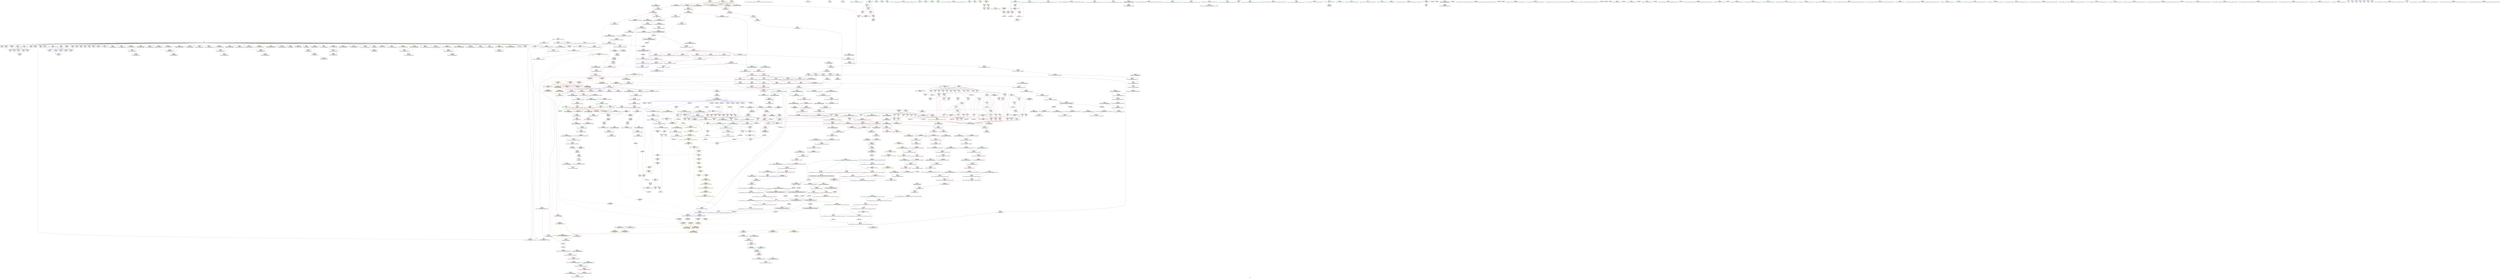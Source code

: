 digraph "SVFG" {
	label="SVFG";

	Node0x55772b351580 [shape=record,color=grey,label="{NodeID: 0\nNullPtr|{|<s45>82}}"];
	Node0x55772b351580 -> Node0x55772b3a2b70[style=solid];
	Node0x55772b351580 -> Node0x55772b3a2c70[style=solid];
	Node0x55772b351580 -> Node0x55772b3a2d40[style=solid];
	Node0x55772b351580 -> Node0x55772b3a2e10[style=solid];
	Node0x55772b351580 -> Node0x55772b3a2ee0[style=solid];
	Node0x55772b351580 -> Node0x55772b3a2fb0[style=solid];
	Node0x55772b351580 -> Node0x55772b3a3080[style=solid];
	Node0x55772b351580 -> Node0x55772b3a3150[style=solid];
	Node0x55772b351580 -> Node0x55772b3a3220[style=solid];
	Node0x55772b351580 -> Node0x55772b3a32f0[style=solid];
	Node0x55772b351580 -> Node0x55772b3a33c0[style=solid];
	Node0x55772b351580 -> Node0x55772b3a3490[style=solid];
	Node0x55772b351580 -> Node0x55772b3a3560[style=solid];
	Node0x55772b351580 -> Node0x55772b3a3630[style=solid];
	Node0x55772b351580 -> Node0x55772b3a3700[style=solid];
	Node0x55772b351580 -> Node0x55772b3a37d0[style=solid];
	Node0x55772b351580 -> Node0x55772b3a38a0[style=solid];
	Node0x55772b351580 -> Node0x55772b3a3970[style=solid];
	Node0x55772b351580 -> Node0x55772b3a3a40[style=solid];
	Node0x55772b351580 -> Node0x55772b3a3b10[style=solid];
	Node0x55772b351580 -> Node0x55772b3a3be0[style=solid];
	Node0x55772b351580 -> Node0x55772b3a3cb0[style=solid];
	Node0x55772b351580 -> Node0x55772b3a3d80[style=solid];
	Node0x55772b351580 -> Node0x55772b3a3e50[style=solid];
	Node0x55772b351580 -> Node0x55772b3a3f20[style=solid];
	Node0x55772b351580 -> Node0x55772b3a3ff0[style=solid];
	Node0x55772b351580 -> Node0x55772b3a40c0[style=solid];
	Node0x55772b351580 -> Node0x55772b3ac4f0[style=solid];
	Node0x55772b351580 -> Node0x55772b3ac580[style=solid];
	Node0x55772b351580 -> Node0x55772b3ac610[style=solid];
	Node0x55772b351580 -> Node0x55772b3ac6e0[style=solid];
	Node0x55772b351580 -> Node0x55772b3ac7b0[style=solid];
	Node0x55772b351580 -> Node0x55772b3ac880[style=solid];
	Node0x55772b351580 -> Node0x55772b3ac950[style=solid];
	Node0x55772b351580 -> Node0x55772b3aca20[style=solid];
	Node0x55772b351580 -> Node0x55772b3acaf0[style=solid];
	Node0x55772b351580 -> Node0x55772b3acbc0[style=solid];
	Node0x55772b351580 -> Node0x55772b3acc90[style=solid];
	Node0x55772b351580 -> Node0x55772b3acd60[style=solid];
	Node0x55772b351580 -> Node0x55772b3c0650[style=solid];
	Node0x55772b351580 -> Node0x55772b3c3c20[style=solid];
	Node0x55772b351580 -> Node0x55772b3c3cf0[style=solid];
	Node0x55772b351580 -> Node0x55772b3c3dc0[style=solid];
	Node0x55772b351580 -> Node0x55772b3def30[style=solid];
	Node0x55772b351580 -> Node0x55772b3e1260[style=solid];
	Node0x55772b351580:s45 -> Node0x55772b4976c0[style=solid,color=red];
	Node0x55772b3ab4c0 [shape=record,color=red,label="{NodeID: 443\n486\<--477\n\<--__n.addr\n_ZNSt6vectorIiSaIiEEixEm\n}"];
	Node0x55772b39f370 [shape=record,color=green,label="{NodeID: 111\n717\<--718\n_ZNSt12_Vector_baseIiSaIiEE13_M_deallocateEPim\<--_ZNSt12_Vector_baseIiSaIiEE13_M_deallocateEPim_field_insensitive\n}"];
	Node0x55772b497d80 [shape=record,color=black,label="{NodeID: 1661\n1197 = PHI(1183, )\n1st arg _ZSt24__uninitialized_fill_n_aIPimiiET_S1_T0_RKT1_RSaIT2_E }"];
	Node0x55772b497d80 -> Node0x55772b3c7020[style=solid];
	Node0x55772b3c0d00 [shape=record,color=blue,label="{NodeID: 554\n72\<--168\nehselector.slot\<--\nmain\n}"];
	Node0x55772b3c0d00 -> Node0x55772b3a85a0[style=dashed];
	Node0x55772b3a3b10 [shape=record,color=black,label="{NodeID: 222\n443\<--3\n\<--dummyVal\n_ZNSt6vectorIiSaIiEEC2EmRKS0_\n}"];
	Node0x55772b3a3b10 -> Node0x55772b3c2150[style=solid];
	Node0x55772b3c6730 [shape=record,color=blue,label="{NodeID: 665\n1127\<--1123\n__last.addr\<--__last\n_ZSt8_DestroyIPiiEvT_S1_RSaIT0_E\n}"];
	Node0x55772b3c6730 -> Node0x55772b3bf780[style=dashed];
	Node0x55772b3b18e0 [shape=record,color=purple,label="{NodeID: 333\n586\<--584\n_M_finish\<--\n_ZNSt6vectorIiSaIiEED2Ev\n}"];
	Node0x55772b3b18e0 -> Node0x55772b3ac430[style=solid];
	Node0x55772b37f450 [shape=record,color=green,label="{NodeID: 1\n7\<--1\n__dso_handle\<--dummyObj\nGlob }"];
	Node0x55772b3ab590 [shape=record,color=red,label="{NodeID: 444\n485\<--484\n\<--_M_start\n_ZNSt6vectorIiSaIiEEixEm\n}"];
	Node0x55772b3ab590 -> Node0x55772b3b3550[style=solid];
	Node0x55772b4280f0 [shape=record,color=yellow,style=double,label="{NodeID: 1219\n63V_1 = ENCHI(MR_63V_0)\npts\{670002 750002 \}\nFun[_ZNSt6vectorIiSaIiEEC2EmRKS0_]|{<s0>56}}"];
	Node0x55772b4280f0:s0 -> Node0x55772b424c20[style=dashed,color=red];
	Node0x55772b39f470 [shape=record,color=green,label="{NodeID: 112\n736\<--737\nthis.addr\<--this.addr_field_insensitive\n_ZNSt12_Vector_baseIiSaIiEE12_Vector_implC2ERKS0_\n}"];
	Node0x55772b39f470 -> Node0x55772b3bcee0[style=solid];
	Node0x55772b39f470 -> Node0x55772b3c3a80[style=solid];
	Node0x55772b497ec0 [shape=record,color=black,label="{NodeID: 1662\n1198 = PHI(1184, )\n2nd arg _ZSt24__uninitialized_fill_n_aIPimiiET_S1_T0_RKT1_RSaIT2_E }"];
	Node0x55772b497ec0 -> Node0x55772b3c70f0[style=solid];
	Node0x55772b3c0dd0 [shape=record,color=blue,label="{NodeID: 555\n70\<--173\nexn.slot\<--\nmain\n}"];
	Node0x55772b3c0dd0 -> Node0x55772b3a84d0[style=dashed];
	Node0x55772b3a3be0 [shape=record,color=black,label="{NodeID: 223\n445\<--3\n\<--dummyVal\n_ZNSt6vectorIiSaIiEEC2EmRKS0_\n}"];
	Node0x55772b3a3be0 -> Node0x55772b3c2220[style=solid];
	Node0x55772b3c6800 [shape=record,color=blue,label="{NodeID: 666\n1129\<--1124\n.addr\<--\n_ZSt8_DestroyIPiiEvT_S1_RSaIT0_E\n}"];
	Node0x55772b3b19b0 [shape=record,color=purple,label="{NodeID: 334\n643\<--642\n_M_impl\<--this1\n_ZNSt12_Vector_baseIiSaIiEEC2EmRKS0_\n|{<s0>68|<s1>70}}"];
	Node0x55772b3b19b0:s0 -> Node0x55772b49bc80[style=solid,color=red];
	Node0x55772b3b19b0:s1 -> Node0x55772b4988c0[style=solid,color=red];
	Node0x55772b39b950 [shape=record,color=green,label="{NodeID: 2\n8\<--1\n.str\<--dummyObj\nGlob }"];
	Node0x55772b3ab660 [shape=record,color=red,label="{NodeID: 445\n510\<--494\nthis1\<--this.addr\n_ZNSt6vectorIiSaIiEEC2EmRKiRKS0_\n|{|<s2>61}}"];
	Node0x55772b3ab660 -> Node0x55772b3ae930[style=solid];
	Node0x55772b3ab660 -> Node0x55772b3aea00[style=solid];
	Node0x55772b3ab660:s2 -> Node0x55772b496140[style=solid,color=red];
	Node0x55772b39f540 [shape=record,color=green,label="{NodeID: 113\n738\<--739\n__a.addr\<--__a.addr_field_insensitive\n_ZNSt12_Vector_baseIiSaIiEE12_Vector_implC2ERKS0_\n}"];
	Node0x55772b39f540 -> Node0x55772b3bcfb0[style=solid];
	Node0x55772b39f540 -> Node0x55772b3c3b50[style=solid];
	Node0x55772b498000 [shape=record,color=black,label="{NodeID: 1663\n1199 = PHI(1186, )\n3rd arg _ZSt24__uninitialized_fill_n_aIPimiiET_S1_T0_RKT1_RSaIT2_E }"];
	Node0x55772b498000 -> Node0x55772b3c71c0[style=solid];
	Node0x55772b3c0ea0 [shape=record,color=blue,label="{NodeID: 556\n72\<--175\nehselector.slot\<--\nmain\n}"];
	Node0x55772b3c0ea0 -> Node0x55772b3a85a0[style=dashed];
	Node0x55772b3a3cb0 [shape=record,color=black,label="{NodeID: 224\n454\<--3\nlpad.val\<--dummyVal\n_ZNSt6vectorIiSaIiEEC2EmRKS0_\n}"];
	Node0x55772b3c68d0 [shape=record,color=blue,label="{NodeID: 667\n1143\<--1141\n__first.addr\<--__first\n_ZSt8_DestroyIPiEvT_S1_\n}"];
	Node0x55772b3c68d0 -> Node0x55772b3bf850[style=dashed];
	Node0x55772b3b1a80 [shape=record,color=purple,label="{NodeID: 335\n678\<--677\n_M_impl\<--\n_ZNSt6vectorIiSaIiEE21_M_default_initializeEm\n}"];
	Node0x55772b39b9e0 [shape=record,color=green,label="{NodeID: 3\n10\<--1\n.str.1\<--dummyObj\nGlob }"];
	Node0x55772b3ccff0 [shape=record,color=yellow,style=double,label="{NodeID: 1553\n32V_4 = CSCHI(MR_32V_3)\npts\{890 \}\nCS[]|{<s0>21}}"];
	Node0x55772b3ccff0:s0 -> Node0x55772b425a70[style=dashed,color=red];
	Node0x55772b3ab730 [shape=record,color=red,label="{NodeID: 446\n512\<--496\n\<--__n.addr\n_ZNSt6vectorIiSaIiEEC2EmRKiRKS0_\n|{<s0>60}}"];
	Node0x55772b3ab730:s0 -> Node0x55772b4966d0[style=solid,color=red];
	Node0x55772b39f610 [shape=record,color=green,label="{NodeID: 114\n746\<--747\n_ZNSaIiEC2ERKS_\<--_ZNSaIiEC2ERKS__field_insensitive\n}"];
	Node0x55772b498140 [shape=record,color=black,label="{NodeID: 1664\n1079 = PHI(1058, )\n0th arg _ZNSt16allocator_traitsISaIiEE10deallocateERS0_Pim }"];
	Node0x55772b498140 -> Node0x55772b3c6180[style=solid];
	Node0x55772b3c0f70 [shape=record,color=blue,label="{NodeID: 557\n86\<--187\nresult\<--\nmain\n}"];
	Node0x55772b3c0f70 -> Node0x55772b3a8b50[style=dashed];
	Node0x55772b3c0f70 -> Node0x55772b3a8c20[style=dashed];
	Node0x55772b3c0f70 -> Node0x55772b3c1520[style=dashed];
	Node0x55772b3c0f70 -> Node0x55772b3c1ba0[style=dashed];
	Node0x55772b3c0f70 -> Node0x55772b41cd90[style=dashed];
	Node0x55772b3a3d80 [shape=record,color=black,label="{NodeID: 225\n455\<--3\nlpad.val2\<--dummyVal\n_ZNSt6vectorIiSaIiEEC2EmRKS0_\n}"];
	Node0x55772b3c69a0 [shape=record,color=blue,label="{NodeID: 668\n1145\<--1142\n__last.addr\<--__last\n_ZSt8_DestroyIPiEvT_S1_\n}"];
	Node0x55772b3c69a0 -> Node0x55772b3bf920[style=dashed];
	Node0x55772b3b1b50 [shape=record,color=purple,label="{NodeID: 336\n679\<--677\n_M_start\<--\n_ZNSt6vectorIiSaIiEE21_M_default_initializeEm\n}"];
	Node0x55772b3b1b50 -> Node0x55772b3bca00[style=solid];
	Node0x55772b39c0c0 [shape=record,color=green,label="{NodeID: 4\n12\<--1\nstdin\<--dummyObj\nGlob }"];
	Node0x55772b3cd150 [shape=record,color=yellow,style=double,label="{NodeID: 1554\n36V_3 = CSCHI(MR_36V_2)\npts\{750000 \}\nCS[]|{|<s1>15|<s2>31|<s3>35|<s4>51|<s5>53}}"];
	Node0x55772b3cd150 -> Node0x55772b41f590[style=dashed];
	Node0x55772b3cd150:s1 -> Node0x55772b42ccf0[style=dashed,color=red];
	Node0x55772b3cd150:s2 -> Node0x55772b42ccf0[style=dashed,color=red];
	Node0x55772b3cd150:s3 -> Node0x55772b42ccf0[style=dashed,color=red];
	Node0x55772b3cd150:s4 -> Node0x55772b422c90[style=dashed,color=red];
	Node0x55772b3cd150:s5 -> Node0x55772b422c90[style=dashed,color=red];
	Node0x55772b3ab800 [shape=record,color=red,label="{NodeID: 447\n515\<--496\n\<--__n.addr\n_ZNSt6vectorIiSaIiEEC2EmRKiRKS0_\n|{<s0>61}}"];
	Node0x55772b3ab800:s0 -> Node0x55772b496250[style=solid,color=red];
	Node0x55772b4283f0 [shape=record,color=yellow,style=double,label="{NodeID: 1222\n32V_1 = ENCHI(MR_32V_0)\npts\{890 \}\nFun[_ZSt27__uninitialized_default_n_aIPimiET_S1_T0_RSaIT1_E]|{<s0>86}}"];
	Node0x55772b4283f0:s0 -> Node0x55772b42ce30[style=dashed,color=red];
	Node0x55772b3a4280 [shape=record,color=green,label="{NodeID: 115\n758\<--759\nthis.addr\<--this.addr_field_insensitive\n_ZNSt12_Vector_baseIiSaIiEE17_M_create_storageEm\n}"];
	Node0x55772b3a4280 -> Node0x55772b3bd080[style=solid];
	Node0x55772b3a4280 -> Node0x55772b3c3e90[style=solid];
	Node0x55772b498280 [shape=record,color=black,label="{NodeID: 1665\n1080 = PHI(1059, )\n1st arg _ZNSt16allocator_traitsISaIiEE10deallocateERS0_Pim }"];
	Node0x55772b498280 -> Node0x55772b3c6250[style=solid];
	Node0x55772b3c1040 [shape=record,color=blue,label="{NodeID: 558\n88\<--191\nright\<--mul\nmain\n}"];
	Node0x55772b3c1040 -> Node0x55772b3a8cf0[style=dashed];
	Node0x55772b3c1040 -> Node0x55772b3a8dc0[style=dashed];
	Node0x55772b3c1040 -> Node0x55772b41d290[style=dashed];
	Node0x55772b3a3e50 [shape=record,color=black,label="{NodeID: 226\n521\<--3\n\<--dummyVal\n_ZNSt6vectorIiSaIiEEC2EmRKiRKS0_\n}"];
	Node0x55772b3c6a70 [shape=record,color=blue,label="{NodeID: 669\n1158\<--1156\n.addr\<--\n_ZNSt12_Destroy_auxILb1EE9__destroyIPiEEvT_S3_\n}"];
	Node0x55772b3b1c20 [shape=record,color=purple,label="{NodeID: 337\n688\<--687\n_M_impl3\<--\n_ZNSt6vectorIiSaIiEE21_M_default_initializeEm\n}"];
	Node0x55772b39c150 [shape=record,color=green,label="{NodeID: 5\n13\<--1\n.str.2\<--dummyObj\nGlob }"];
	Node0x55772b3cd230 [shape=record,color=yellow,style=double,label="{NodeID: 1555\n42V_3 = CSCHI(MR_42V_2)\npts\{750001 750002 \}\nCS[]|{|<s1>51|<s2>51|<s3>53|<s4>53}}"];
	Node0x55772b3cd230 -> Node0x55772b420490[style=dashed];
	Node0x55772b3cd230:s1 -> Node0x55772b423810[style=dashed,color=red];
	Node0x55772b3cd230:s2 -> Node0x55772b423950[style=dashed,color=red];
	Node0x55772b3cd230:s3 -> Node0x55772b423810[style=dashed,color=red];
	Node0x55772b3cd230:s4 -> Node0x55772b423950[style=dashed,color=red];
	Node0x55772b3ab8d0 [shape=record,color=red,label="{NodeID: 448\n516\<--498\n\<--__value.addr\n_ZNSt6vectorIiSaIiEEC2EmRKiRKS0_\n|{<s0>61}}"];
	Node0x55772b3ab8d0:s0 -> Node0x55772b496360[style=solid,color=red];
	Node0x55772b3a4350 [shape=record,color=green,label="{NodeID: 116\n760\<--761\n__n.addr\<--__n.addr_field_insensitive\n_ZNSt12_Vector_baseIiSaIiEE17_M_create_storageEm\n}"];
	Node0x55772b3a4350 -> Node0x55772b3bd150[style=solid];
	Node0x55772b3a4350 -> Node0x55772b3bd220[style=solid];
	Node0x55772b3a4350 -> Node0x55772b3c3f60[style=solid];
	Node0x55772b4983c0 [shape=record,color=black,label="{NodeID: 1666\n1081 = PHI(1060, )\n2nd arg _ZNSt16allocator_traitsISaIiEE10deallocateERS0_Pim }"];
	Node0x55772b4983c0 -> Node0x55772b3c6320[style=solid];
	Node0x55772b3c1110 [shape=record,color=blue,label="{NodeID: 559\n90\<--155\ni27\<--\nmain\n}"];
	Node0x55772b3c1110 -> Node0x55772b3a8e90[style=dashed];
	Node0x55772b3c1110 -> Node0x55772b3a8f60[style=dashed];
	Node0x55772b3c1110 -> Node0x55772b3a9030[style=dashed];
	Node0x55772b3c1110 -> Node0x55772b3a9100[style=dashed];
	Node0x55772b3c1110 -> Node0x55772b3c1450[style=dashed];
	Node0x55772b3c1110 -> Node0x55772b41d790[style=dashed];
	Node0x55772b3a3f20 [shape=record,color=black,label="{NodeID: 227\n522\<--3\n\<--dummyVal\n_ZNSt6vectorIiSaIiEEC2EmRKiRKS0_\n}"];
	Node0x55772b3a3f20 -> Node0x55772b3c28a0[style=solid];
	Node0x55772b3c6b40 [shape=record,color=blue,label="{NodeID: 670\n1160\<--1157\n.addr1\<--\n_ZNSt12_Destroy_auxILb1EE9__destroyIPiEEvT_S3_\n}"];
	Node0x55772b3b1cf0 [shape=record,color=purple,label="{NodeID: 338\n689\<--687\n_M_finish\<--\n_ZNSt6vectorIiSaIiEE21_M_default_initializeEm\n}"];
	Node0x55772b3b1cf0 -> Node0x55772b3c3740[style=solid];
	Node0x55772b39c1e0 [shape=record,color=green,label="{NodeID: 6\n15\<--1\n.str.3\<--dummyObj\nGlob }"];
	Node0x55772b3cd310 [shape=record,color=yellow,style=double,label="{NodeID: 1556\n32V_3 = CSCHI(MR_32V_2)\npts\{890 \}\nCS[]|{<s0>11}}"];
	Node0x55772b3cd310:s0 -> Node0x55772b427a70[style=dashed,color=red];
	Node0x55772b3ab9a0 [shape=record,color=red,label="{NodeID: 449\n513\<--500\n\<--__a.addr\n_ZNSt6vectorIiSaIiEEC2EmRKiRKS0_\n|{<s0>60}}"];
	Node0x55772b3ab9a0:s0 -> Node0x55772b496820[style=solid,color=red];
	Node0x55772b3a4420 [shape=record,color=green,label="{NodeID: 117\n767\<--768\n_ZNSt12_Vector_baseIiSaIiEE11_M_allocateEm\<--_ZNSt12_Vector_baseIiSaIiEE11_M_allocateEm_field_insensitive\n}"];
	Node0x55772b498500 [shape=record,color=black,label="{NodeID: 1667\n1041 = PHI(701, )\n0th arg _ZNSt12_Vector_baseIiSaIiEE13_M_deallocateEPim }"];
	Node0x55772b498500 -> Node0x55772b3c5f10[style=solid];
	Node0x55772b3c11e0 [shape=record,color=blue,label="{NodeID: 560\n209\<--99\ncall35\<--\nmain\n}"];
	Node0x55772b3c11e0 -> Node0x55772b3aa210[style=dashed];
	Node0x55772b3c11e0 -> Node0x55772b3c11e0[style=dashed];
	Node0x55772b3c11e0 -> Node0x55772b416870[style=dashed];
	Node0x55772b3c11e0 -> Node0x55772b41eb90[style=dashed];
	Node0x55772b3a3ff0 [shape=record,color=black,label="{NodeID: 228\n524\<--3\n\<--dummyVal\n_ZNSt6vectorIiSaIiEEC2EmRKiRKS0_\n}"];
	Node0x55772b3a3ff0 -> Node0x55772b3c2970[style=solid];
	Node0x55772b3c6c10 [shape=record,color=blue,label="{NodeID: 671\n1169\<--1166\nthis.addr\<--this\n_ZNSt6vectorIiSaIiEE18_M_fill_initializeEmRKi\n}"];
	Node0x55772b3c6c10 -> Node0x55772b3bf9f0[style=dashed];
	Node0x55772b3b1dc0 [shape=record,color=purple,label="{NodeID: 339\n702\<--701\n_M_impl\<--this1\n_ZNSt12_Vector_baseIiSaIiEED2Ev\n}"];
	Node0x55772b39c270 [shape=record,color=green,label="{NodeID: 7\n17\<--1\nstdout\<--dummyObj\nGlob }"];
	Node0x55772b3cd470 [shape=record,color=yellow,style=double,label="{NodeID: 1557\n34V_3 = CSCHI(MR_34V_2)\npts\{670000 \}\nCS[]|{|<s1>13|<s2>23|<s3>24|<s4>28|<s5>30|<s6>32|<s7>34|<s8>36|<s9>37|<s10>42|<s11>52|<s12>54}}"];
	Node0x55772b3cd470 -> Node0x55772b41f090[style=dashed];
	Node0x55772b3cd470:s1 -> Node0x55772b42ccf0[style=dashed,color=red];
	Node0x55772b3cd470:s2 -> Node0x55772b42ccf0[style=dashed,color=red];
	Node0x55772b3cd470:s3 -> Node0x55772b42ccf0[style=dashed,color=red];
	Node0x55772b3cd470:s4 -> Node0x55772b42ccf0[style=dashed,color=red];
	Node0x55772b3cd470:s5 -> Node0x55772b42ccf0[style=dashed,color=red];
	Node0x55772b3cd470:s6 -> Node0x55772b42ccf0[style=dashed,color=red];
	Node0x55772b3cd470:s7 -> Node0x55772b42ccf0[style=dashed,color=red];
	Node0x55772b3cd470:s8 -> Node0x55772b42ccf0[style=dashed,color=red];
	Node0x55772b3cd470:s9 -> Node0x55772b42ccf0[style=dashed,color=red];
	Node0x55772b3cd470:s10 -> Node0x55772b42ccf0[style=dashed,color=red];
	Node0x55772b3cd470:s11 -> Node0x55772b422c90[style=dashed,color=red];
	Node0x55772b3cd470:s12 -> Node0x55772b422c90[style=dashed,color=red];
	Node0x55772b3aba70 [shape=record,color=red,label="{NodeID: 450\n529\<--502\nexn\<--exn.slot\n_ZNSt6vectorIiSaIiEEC2EmRKiRKS0_\n}"];
	Node0x55772b3a4520 [shape=record,color=green,label="{NodeID: 118\n789\<--790\nthis.addr\<--this.addr_field_insensitive\n_ZNSt12_Vector_baseIiSaIiEE12_Vector_implD2Ev\n}"];
	Node0x55772b3a4520 -> Node0x55772b3bd490[style=solid];
	Node0x55772b3a4520 -> Node0x55772b3c42a0[style=solid];
	Node0x55772b498640 [shape=record,color=black,label="{NodeID: 1668\n1042 = PHI(704, )\n1st arg _ZNSt12_Vector_baseIiSaIiEE13_M_deallocateEPim }"];
	Node0x55772b498640 -> Node0x55772b3c5fe0[style=solid];
	Node0x55772b3c12b0 [shape=record,color=blue,label="{NodeID: 561\n70\<--213\nexn.slot\<--\nmain\n}"];
	Node0x55772b3c12b0 -> Node0x55772b3a84d0[style=dashed];
	Node0x55772b3a40c0 [shape=record,color=black,label="{NodeID: 229\n531\<--3\nlpad.val\<--dummyVal\n_ZNSt6vectorIiSaIiEEC2EmRKiRKS0_\n}"];
	Node0x55772b3c6ce0 [shape=record,color=blue,label="{NodeID: 672\n1171\<--1167\n__n.addr\<--__n\n_ZNSt6vectorIiSaIiEE18_M_fill_initializeEmRKi\n}"];
	Node0x55772b3c6ce0 -> Node0x55772b3bfac0[style=dashed];
	Node0x55772b3b1e90 [shape=record,color=purple,label="{NodeID: 340\n703\<--701\n_M_start\<--this1\n_ZNSt12_Vector_baseIiSaIiEED2Ev\n}"];
	Node0x55772b3b1e90 -> Node0x55772b3bcc70[style=solid];
	Node0x55772b39c300 [shape=record,color=green,label="{NodeID: 8\n18\<--1\n_ZSt3cin\<--dummyObj\nGlob }"];
	Node0x55772b3cd550 [shape=record,color=yellow,style=double,label="{NodeID: 1558\n40V_3 = CSCHI(MR_40V_2)\npts\{670001 670002 \}\nCS[]|{|<s1>52|<s2>52|<s3>54|<s4>54}}"];
	Node0x55772b3cd550 -> Node0x55772b41ff90[style=dashed];
	Node0x55772b3cd550:s1 -> Node0x55772b423810[style=dashed,color=red];
	Node0x55772b3cd550:s2 -> Node0x55772b423950[style=dashed,color=red];
	Node0x55772b3cd550:s3 -> Node0x55772b423810[style=dashed,color=red];
	Node0x55772b3cd550:s4 -> Node0x55772b423950[style=dashed,color=red];
	Node0x55772b3abb40 [shape=record,color=red,label="{NodeID: 451\n530\<--504\nsel\<--ehselector.slot\n_ZNSt6vectorIiSaIiEEC2EmRKiRKS0_\n}"];
	Node0x55772b3a45f0 [shape=record,color=green,label="{NodeID: 119\n799\<--800\nthis.addr\<--this.addr_field_insensitive\n_ZNSaIiEC2ERKS_\n}"];
	Node0x55772b3a45f0 -> Node0x55772b3bd560[style=solid];
	Node0x55772b3a45f0 -> Node0x55772b3c4370[style=solid];
	Node0x55772b498780 [shape=record,color=black,label="{NodeID: 1669\n1043 = PHI(714, )\n2nd arg _ZNSt12_Vector_baseIiSaIiEE13_M_deallocateEPim }"];
	Node0x55772b498780 -> Node0x55772b3c60b0[style=solid];
	Node0x55772b3c1380 [shape=record,color=blue,label="{NodeID: 562\n72\<--215\nehselector.slot\<--\nmain\n}"];
	Node0x55772b3c1380 -> Node0x55772b3a85a0[style=dashed];
	Node0x55772b3ac4f0 [shape=record,color=black,label="{NodeID: 230\n532\<--3\nlpad.val2\<--dummyVal\n_ZNSt6vectorIiSaIiEEC2EmRKiRKS0_\n}"];
	Node0x55772b3c6db0 [shape=record,color=blue,label="{NodeID: 673\n1173\<--1168\n__value.addr\<--__value\n_ZNSt6vectorIiSaIiEE18_M_fill_initializeEmRKi\n}"];
	Node0x55772b3c6db0 -> Node0x55772b3bfb90[style=dashed];
	Node0x55772b3b1f60 [shape=record,color=purple,label="{NodeID: 341\n705\<--701\n_M_impl2\<--this1\n_ZNSt12_Vector_baseIiSaIiEED2Ev\n}"];
	Node0x55772b39c390 [shape=record,color=green,label="{NodeID: 9\n19\<--1\n_ZSt4cout\<--dummyObj\nGlob }"];
	Node0x55772b3abc10 [shape=record,color=red,label="{NodeID: 452\n557\<--537\n\<--retval\n_ZSt3minIiERKT_S2_S2_\n}"];
	Node0x55772b3abc10 -> Node0x55772b3aead0[style=solid];
	Node0x55772b4288b0 [shape=record,color=yellow,style=double,label="{NodeID: 1227\n258V_1 = ENCHI(MR_258V_0)\npts\{65 960 \}\nFun[_ZSt6fill_nIPimiET_S1_T0_RKT1_]|{<s0>90}}"];
	Node0x55772b4288b0:s0 -> Node0x55772b42bce0[style=dashed,color=red];
	Node0x55772b3a46c0 [shape=record,color=green,label="{NodeID: 120\n801\<--802\n__a.addr\<--__a.addr_field_insensitive\n_ZNSaIiEC2ERKS_\n}"];
	Node0x55772b3a46c0 -> Node0x55772b3bd630[style=solid];
	Node0x55772b3a46c0 -> Node0x55772b3c4440[style=solid];
	Node0x55772b4988c0 [shape=record,color=black,label="{NodeID: 1670\n788 = PHI(643, 719, 727, )\n0th arg _ZNSt12_Vector_baseIiSaIiEE12_Vector_implD2Ev }"];
	Node0x55772b4988c0 -> Node0x55772b3c42a0[style=solid];
	Node0x55772b3c1450 [shape=record,color=blue,label="{NodeID: 563\n90\<--222\ni27\<--inc37\nmain\n}"];
	Node0x55772b3c1450 -> Node0x55772b3a8e90[style=dashed];
	Node0x55772b3c1450 -> Node0x55772b3a8f60[style=dashed];
	Node0x55772b3c1450 -> Node0x55772b3a9030[style=dashed];
	Node0x55772b3c1450 -> Node0x55772b3a9100[style=dashed];
	Node0x55772b3c1450 -> Node0x55772b3c1450[style=dashed];
	Node0x55772b3c1450 -> Node0x55772b41d790[style=dashed];
	Node0x55772b3ac580 [shape=record,color=black,label="{NodeID: 231\n598\<--3\n\<--dummyVal\n_ZNSt6vectorIiSaIiEED2Ev\n}"];
	Node0x55772b3c6e80 [shape=record,color=blue,label="{NodeID: 674\n1192\<--1187\n_M_finish\<--call2\n_ZNSt6vectorIiSaIiEE18_M_fill_initializeEmRKi\n|{<s0>61}}"];
	Node0x55772b3c6e80:s0 -> Node0x55772b3ce0d0[style=dashed,color=blue];
	Node0x55772b3b2030 [shape=record,color=purple,label="{NodeID: 342\n706\<--701\n_M_end_of_storage\<--this1\n_ZNSt12_Vector_baseIiSaIiEED2Ev\n}"];
	Node0x55772b3b2030 -> Node0x55772b3bcd40[style=solid];
	Node0x55772b39c420 [shape=record,color=green,label="{NodeID: 10\n20\<--1\n.str.4\<--dummyObj\nGlob }"];
	Node0x55772b3cd790 [shape=record,color=yellow,style=double,label="{NodeID: 1560\n38V_4 = CSCHI(MR_38V_2)\npts\{830000 \}\nCS[]|{|<s1>25|<s2>27|<s3>29|<s4>33|<s5>38|<s6>40|<s7>41|<s8>50}}"];
	Node0x55772b3cd790 -> Node0x55772b41fa90[style=dashed];
	Node0x55772b3cd790:s1 -> Node0x55772b42ccf0[style=dashed,color=red];
	Node0x55772b3cd790:s2 -> Node0x55772b42ccf0[style=dashed,color=red];
	Node0x55772b3cd790:s3 -> Node0x55772b42ccf0[style=dashed,color=red];
	Node0x55772b3cd790:s4 -> Node0x55772b42ccf0[style=dashed,color=red];
	Node0x55772b3cd790:s5 -> Node0x55772b42ccf0[style=dashed,color=red];
	Node0x55772b3cd790:s6 -> Node0x55772b42ccf0[style=dashed,color=red];
	Node0x55772b3cd790:s7 -> Node0x55772b422c90[style=dashed,color=red];
	Node0x55772b3cd790:s8 -> Node0x55772b422c90[style=dashed,color=red];
	Node0x55772b3abce0 [shape=record,color=red,label="{NodeID: 453\n547\<--539\n\<--__a.addr\n_ZSt3minIiERKT_S2_S2_\n}"];
	Node0x55772b3abce0 -> Node0x55772b3ac0f0[style=solid];
	Node0x55772b4289c0 [shape=record,color=yellow,style=double,label="{NodeID: 1228\n32V_1 = ENCHI(MR_32V_0)\npts\{890 \}\nFun[_ZSt6fill_nIPimiET_S1_T0_RKT1_]|{<s0>90}}"];
	Node0x55772b4289c0:s0 -> Node0x55772b40d270[style=dashed,color=red];
	Node0x55772b3a4790 [shape=record,color=green,label="{NodeID: 121\n810\<--811\n_ZN9__gnu_cxx13new_allocatorIiEC2ERKS1_\<--_ZN9__gnu_cxx13new_allocatorIiEC2ERKS1__field_insensitive\n}"];
	Node0x55772b498ba0 [shape=record,color=black,label="{NodeID: 1671\n535 = PHI(309, )\n0th arg _ZSt3minIiERKT_S2_S2_ }"];
	Node0x55772b498ba0 -> Node0x55772b3c2a40[style=solid];
	Node0x55772b3c1520 [shape=record,color=blue,label="{NodeID: 564\n86\<--230\nresult\<--\nmain\n}"];
	Node0x55772b3c1520 -> Node0x55772b3a8b50[style=dashed];
	Node0x55772b3c1520 -> Node0x55772b3a8c20[style=dashed];
	Node0x55772b3c1520 -> Node0x55772b3c1ba0[style=dashed];
	Node0x55772b3c1520 -> Node0x55772b41cd90[style=dashed];
	Node0x55772b3ac610 [shape=record,color=black,label="{NodeID: 232\n599\<--3\n\<--dummyVal\n_ZNSt6vectorIiSaIiEED2Ev\n}"];
	Node0x55772b3ac610 -> Node0x55772b3c2e50[style=solid];
	Node0x55772b3c6f50 [shape=record,color=blue,label="{NodeID: 675\n1200\<--1196\n__first.addr\<--__first\n_ZSt24__uninitialized_fill_n_aIPimiiET_S1_T0_RKT1_RSaIT2_E\n}"];
	Node0x55772b3c6f50 -> Node0x55772b3bfd30[style=dashed];
	Node0x55772b3b2100 [shape=record,color=purple,label="{NodeID: 343\n708\<--701\n_M_impl3\<--this1\n_ZNSt12_Vector_baseIiSaIiEED2Ev\n}"];
	Node0x55772b39c4b0 [shape=record,color=green,label="{NodeID: 11\n22\<--1\n.str.5\<--dummyObj\nGlob }"];
	Node0x55772b3cd870 [shape=record,color=yellow,style=double,label="{NodeID: 1561\n44V_4 = CSCHI(MR_44V_2)\npts\{830001 830002 \}\nCS[]|{|<s1>41|<s2>41|<s3>50|<s4>50}}"];
	Node0x55772b3cd870 -> Node0x55772b420990[style=dashed];
	Node0x55772b3cd870:s1 -> Node0x55772b423810[style=dashed,color=red];
	Node0x55772b3cd870:s2 -> Node0x55772b423950[style=dashed,color=red];
	Node0x55772b3cd870:s3 -> Node0x55772b423810[style=dashed,color=red];
	Node0x55772b3cd870:s4 -> Node0x55772b423950[style=dashed,color=red];
	Node0x55772b3abdb0 [shape=record,color=red,label="{NodeID: 454\n554\<--539\n\<--__a.addr\n_ZSt3minIiERKT_S2_S2_\n}"];
	Node0x55772b3abdb0 -> Node0x55772b3c2cb0[style=solid];
	Node0x55772b3a4890 [shape=record,color=green,label="{NodeID: 122\n816\<--817\nthis.addr\<--this.addr_field_insensitive\n_ZN9__gnu_cxx13new_allocatorIiEC2ERKS1_\n}"];
	Node0x55772b3a4890 -> Node0x55772b3bd700[style=solid];
	Node0x55772b3a4890 -> Node0x55772b3c4510[style=solid];
	Node0x55772b498cb0 [shape=record,color=black,label="{NodeID: 1672\n536 = PHI(92, )\n1st arg _ZSt3minIiERKT_S2_S2_ }"];
	Node0x55772b498cb0 -> Node0x55772b3c2b10[style=solid];
	Node0x55772b3c15f0 [shape=record,color=blue,label="{NodeID: 565\n92\<--155\ni43\<--\nmain\n}"];
	Node0x55772b3c15f0 -> Node0x55772b415970[style=dashed];
	Node0x55772b3ac6e0 [shape=record,color=black,label="{NodeID: 233\n601\<--3\n\<--dummyVal\n_ZNSt6vectorIiSaIiEED2Ev\n}"];
	Node0x55772b3ac6e0 -> Node0x55772b3c2f20[style=solid];
	Node0x55772b3c7020 [shape=record,color=blue,label="{NodeID: 676\n1202\<--1197\n__n.addr\<--__n\n_ZSt24__uninitialized_fill_n_aIPimiiET_S1_T0_RKT1_RSaIT2_E\n}"];
	Node0x55772b3c7020 -> Node0x55772b3bfe00[style=dashed];
	Node0x55772b3b21d0 [shape=record,color=purple,label="{NodeID: 344\n709\<--701\n_M_start4\<--this1\n_ZNSt12_Vector_baseIiSaIiEED2Ev\n}"];
	Node0x55772b3b21d0 -> Node0x55772b3bce10[style=solid];
	Node0x55772b39c5b0 [shape=record,color=green,label="{NodeID: 12\n24\<--1\n.str.6\<--dummyObj\nGlob }"];
	Node0x55772b3cd950 [shape=record,color=yellow,style=double,label="{NodeID: 1562\n59V_2 = CSCHI(MR_59V_1)\npts\{670000 750000 \}\nCS[]|{<s0>8|<s1>11|<s2>57|<s3>58}}"];
	Node0x55772b3cd950:s0 -> Node0x55772b3cd470[style=dashed,color=blue];
	Node0x55772b3cd950:s1 -> Node0x55772b3cd150[style=dashed,color=blue];
	Node0x55772b3cd950:s2 -> Node0x55772b4264a0[style=dashed,color=red];
	Node0x55772b3cd950:s3 -> Node0x55772b42a490[style=dashed,color=red];
	Node0x55772b3abe80 [shape=record,color=red,label="{NodeID: 455\n545\<--541\n\<--__b.addr\n_ZSt3minIiERKT_S2_S2_\n}"];
	Node0x55772b3abe80 -> Node0x55772b3ac020[style=solid];
	Node0x55772b3a4960 [shape=record,color=green,label="{NodeID: 123\n818\<--819\n.addr\<--.addr_field_insensitive\n_ZN9__gnu_cxx13new_allocatorIiEC2ERKS1_\n}"];
	Node0x55772b3a4960 -> Node0x55772b3c45e0[style=solid];
	Node0x55772b498dc0 [shape=record,color=black,label="{NodeID: 1673\n414 = PHI(66, 74, )\n0th arg _ZNSt6vectorIiSaIiEEC2EmRKS0_ }"];
	Node0x55772b498dc0 -> Node0x55772b3c1ee0[style=solid];
	Node0x55772b3c16c0 [shape=record,color=blue,label="{NodeID: 566\n94\<--285\nswing\<--cond\nmain\n}"];
	Node0x55772b3c16c0 -> Node0x55772b3a9b90[style=dashed];
	Node0x55772b3c16c0 -> Node0x55772b3a9c60[style=dashed];
	Node0x55772b3c16c0 -> Node0x55772b415e70[style=dashed];
	Node0x55772b3c16c0 -> Node0x55772b41e190[style=dashed];
	Node0x55772b3ac7b0 [shape=record,color=black,label="{NodeID: 234\n653\<--3\n\<--dummyVal\n_ZNSt12_Vector_baseIiSaIiEEC2EmRKS0_\n}"];
	Node0x55772b3c70f0 [shape=record,color=blue,label="{NodeID: 677\n1204\<--1198\n__x.addr\<--__x\n_ZSt24__uninitialized_fill_n_aIPimiiET_S1_T0_RKT1_RSaIT2_E\n}"];
	Node0x55772b3c70f0 -> Node0x55772b3bfed0[style=dashed];
	Node0x55772b3b22a0 [shape=record,color=purple,label="{NodeID: 345\n719\<--701\n_M_impl5\<--this1\n_ZNSt12_Vector_baseIiSaIiEED2Ev\n|{<s0>74}}"];
	Node0x55772b3b22a0:s0 -> Node0x55772b4988c0[style=solid,color=red];
	Node0x55772b39c6b0 [shape=record,color=green,label="{NodeID: 13\n26\<--1\n.str.7\<--dummyObj\nGlob }"];
	Node0x55772b3cdae0 [shape=record,color=yellow,style=double,label="{NodeID: 1563\n61V_2 = CSCHI(MR_61V_1)\npts\{670001 750001 \}\nCS[]|{<s0>57}}"];
	Node0x55772b3cdae0:s0 -> Node0x55772b3c3740[style=dashed,color=red];
	Node0x55772b3abf50 [shape=record,color=red,label="{NodeID: 456\n551\<--541\n\<--__b.addr\n_ZSt3minIiERKT_S2_S2_\n}"];
	Node0x55772b3abf50 -> Node0x55772b3c2be0[style=solid];
	Node0x55772b428c60 [shape=record,color=yellow,style=double,label="{NodeID: 1231\n2V_1 = ENCHI(MR_2V_0)\npts\{1 \}\nFun[main]}"];
	Node0x55772b428c60 -> Node0x55772b3b36f0[style=dashed];
	Node0x55772b428c60 -> Node0x55772b3b37c0[style=dashed];
	Node0x55772b3a4a30 [shape=record,color=green,label="{NodeID: 124\n827\<--828\nthis.addr\<--this.addr_field_insensitive\n_ZNSt12_Vector_baseIiSaIiEE11_M_allocateEm\n}"];
	Node0x55772b3a4a30 -> Node0x55772b3bd7d0[style=solid];
	Node0x55772b3a4a30 -> Node0x55772b3c46b0[style=solid];
	Node0x55772b498f10 [shape=record,color=black,label="{NodeID: 1674\n415 = PHI(121, 132, )\n1st arg _ZNSt6vectorIiSaIiEEC2EmRKS0_ }"];
	Node0x55772b498f10 -> Node0x55772b3c1fb0[style=solid];
	Node0x55772b3c1790 [shape=record,color=blue,label="{NodeID: 567\n96\<--288\nj\<--add\nmain\n}"];
	Node0x55772b3c1790 -> Node0x55772b3a9d30[style=dashed];
	Node0x55772b3c1790 -> Node0x55772b3a9e00[style=dashed];
	Node0x55772b3c1790 -> Node0x55772b3a9ed0[style=dashed];
	Node0x55772b3c1790 -> Node0x55772b3a9fa0[style=dashed];
	Node0x55772b3c1790 -> Node0x55772b3aa070[style=dashed];
	Node0x55772b3c1790 -> Node0x55772b3c1ad0[style=dashed];
	Node0x55772b3c1790 -> Node0x55772b416370[style=dashed];
	Node0x55772b3c1790 -> Node0x55772b41e690[style=dashed];
	Node0x55772b3ac880 [shape=record,color=black,label="{NodeID: 235\n654\<--3\n\<--dummyVal\n_ZNSt12_Vector_baseIiSaIiEEC2EmRKS0_\n}"];
	Node0x55772b3ac880 -> Node0x55772b3c3400[style=solid];
	Node0x55772b3c71c0 [shape=record,color=blue,label="{NodeID: 678\n1206\<--1199\n.addr\<--\n_ZSt24__uninitialized_fill_n_aIPimiiET_S1_T0_RKT1_RSaIT2_E\n}"];
	Node0x55772b3b2370 [shape=record,color=purple,label="{NodeID: 346\n727\<--701\n_M_impl6\<--this1\n_ZNSt12_Vector_baseIiSaIiEED2Ev\n|{<s0>75}}"];
	Node0x55772b3b2370:s0 -> Node0x55772b4988c0[style=solid,color=red];
	Node0x55772b41c390 [shape=record,color=black,label="{NodeID: 1121\nMR_8V_3 = PHI(MR_8V_4, MR_8V_2, )\npts\{63 \}\n}"];
	Node0x55772b41c390 -> Node0x55772b3b3960[style=dashed];
	Node0x55772b41c390 -> Node0x55772b3b3a30[style=dashed];
	Node0x55772b41c390 -> Node0x55772b3b3b00[style=dashed];
	Node0x55772b41c390 -> Node0x55772b3c1d40[style=dashed];
	Node0x55772b39c7b0 [shape=record,color=green,label="{NodeID: 14\n29\<--1\n\<--dummyObj\nCan only get source location for instruction, argument, global var or function.}"];
	Node0x55772b3cdbf0 [shape=record,color=yellow,style=double,label="{NodeID: 1564\n63V_2 = CSCHI(MR_63V_1)\npts\{670002 750002 \}\nCS[]|{<s0>8|<s1>11|<s2>58}}"];
	Node0x55772b3cdbf0:s0 -> Node0x55772b3cd550[style=dashed,color=blue];
	Node0x55772b3cdbf0:s1 -> Node0x55772b3cd230[style=dashed,color=blue];
	Node0x55772b3cdbf0:s2 -> Node0x55772b42a5d0[style=dashed,color=red];
	Node0x55772b3ac020 [shape=record,color=red,label="{NodeID: 457\n546\<--545\n\<--\n_ZSt3minIiERKT_S2_S2_\n}"];
	Node0x55772b3ac020 -> Node0x55772b3e0de0[style=solid];
	Node0x55772b3a4b00 [shape=record,color=green,label="{NodeID: 125\n829\<--830\n__n.addr\<--__n.addr_field_insensitive\n_ZNSt12_Vector_baseIiSaIiEE11_M_allocateEm\n}"];
	Node0x55772b3a4b00 -> Node0x55772b3bd8a0[style=solid];
	Node0x55772b3a4b00 -> Node0x55772b3bd970[style=solid];
	Node0x55772b3a4b00 -> Node0x55772b3c4780[style=solid];
	Node0x55772b499090 [shape=record,color=black,label="{NodeID: 1675\n416 = PHI(68, 76, )\n2nd arg _ZNSt6vectorIiSaIiEEC2EmRKS0_ }"];
	Node0x55772b499090 -> Node0x55772b3c2080[style=solid];
	Node0x55772b3c1860 [shape=record,color=blue,label="{NodeID: 568\n316\<--313\ncall86\<--\nmain\n}"];
	Node0x55772b3c1860 -> Node0x55772b40f570[style=dashed];
	Node0x55772b3ac950 [shape=record,color=black,label="{NodeID: 236\n656\<--3\n\<--dummyVal\n_ZNSt12_Vector_baseIiSaIiEEC2EmRKS0_\n}"];
	Node0x55772b3ac950 -> Node0x55772b3c34d0[style=solid];
	Node0x55772b3c7290 [shape=record,color=blue,label="{NodeID: 679\n1223\<--1220\n__first.addr\<--__first\n_ZSt20uninitialized_fill_nIPimiET_S1_T0_RKT1_\n}"];
	Node0x55772b3c7290 -> Node0x55772b3bffa0[style=dashed];
	Node0x55772b3b2440 [shape=record,color=purple,label="{NodeID: 347\n748\<--742\n_M_start\<--this1\n_ZNSt12_Vector_baseIiSaIiEE12_Vector_implC2ERKS0_\n}"];
	Node0x55772b3b2440 -> Node0x55772b3c3c20[style=solid];
	Node0x55772b41c890 [shape=record,color=black,label="{NodeID: 1122\nMR_18V_2 = PHI(MR_18V_4, MR_18V_1, )\npts\{81 \}\n}"];
	Node0x55772b41c890 -> Node0x55772b3c08f0[style=dashed];
	Node0x55772b39c8b0 [shape=record,color=green,label="{NodeID: 15\n99\<--1\n\<--dummyObj\nCan only get source location for instruction, argument, global var or function.}"];
	Node0x55772b3cdd00 [shape=record,color=yellow,style=double,label="{NodeID: 1565\n32V_2 = CSCHI(MR_32V_1)\npts\{890 \}\nCS[]|{<s0>8|<s1>11}}"];
	Node0x55772b3cdd00:s0 -> Node0x55772b3cd310[style=dashed,color=blue];
	Node0x55772b3cdd00:s1 -> Node0x55772b3ccff0[style=dashed,color=blue];
	Node0x55772b3ac0f0 [shape=record,color=red,label="{NodeID: 458\n548\<--547\n\<--\n_ZSt3minIiERKT_S2_S2_\n}"];
	Node0x55772b3ac0f0 -> Node0x55772b3e0de0[style=solid];
	Node0x55772b428e50 [shape=record,color=yellow,style=double,label="{NodeID: 1233\n6V_1 = ENCHI(MR_6V_0)\npts\{61 \}\nFun[main]}"];
	Node0x55772b428e50 -> Node0x55772b3b3890[style=dashed];
	Node0x55772b3a4bd0 [shape=record,color=green,label="{NodeID: 126\n841\<--842\n_ZNSt16allocator_traitsISaIiEE8allocateERS0_m\<--_ZNSt16allocator_traitsISaIiEE8allocateERS0_m_field_insensitive\n}"];
	Node0x55772b499210 [shape=record,color=black,label="{NodeID: 1676\n848 = PHI(838, )\n0th arg _ZNSt16allocator_traitsISaIiEE8allocateERS0_m }"];
	Node0x55772b499210 -> Node0x55772b3c4850[style=solid];
	Node0x55772b3c1930 [shape=record,color=blue,label="{NodeID: 569\n70\<--320\nexn.slot\<--\nmain\n}"];
	Node0x55772b3c1930 -> Node0x55772b3a84d0[style=dashed];
	Node0x55772b3aca20 [shape=record,color=black,label="{NodeID: 237\n664\<--3\nlpad.val\<--dummyVal\n_ZNSt12_Vector_baseIiSaIiEEC2EmRKS0_\n}"];
	Node0x55772b3c7360 [shape=record,color=blue,label="{NodeID: 680\n1225\<--1221\n__n.addr\<--__n\n_ZSt20uninitialized_fill_nIPimiET_S1_T0_RKT1_\n}"];
	Node0x55772b3c7360 -> Node0x55772b3c0070[style=dashed];
	Node0x55772b3b2510 [shape=record,color=purple,label="{NodeID: 348\n750\<--742\n_M_finish\<--this1\n_ZNSt12_Vector_baseIiSaIiEE12_Vector_implC2ERKS0_\n}"];
	Node0x55772b3b2510 -> Node0x55772b3c3cf0[style=solid];
	Node0x55772b41cd90 [shape=record,color=black,label="{NodeID: 1123\nMR_20V_2 = PHI(MR_20V_7, MR_20V_1, )\npts\{87 \}\n}"];
	Node0x55772b41cd90 -> Node0x55772b3c0f70[style=dashed];
	Node0x55772b39c9b0 [shape=record,color=green,label="{NodeID: 16\n155\<--1\n\<--dummyObj\nCan only get source location for instruction, argument, global var or function.}"];
	Node0x55772b3cde60 [shape=record,color=yellow,style=double,label="{NodeID: 1566\n61V_3 = CSCHI(MR_61V_2)\npts\{670001 750001 \}\nCS[]|{<s0>8|<s1>11}}"];
	Node0x55772b3cde60:s0 -> Node0x55772b3cd550[style=dashed,color=blue];
	Node0x55772b3cde60:s1 -> Node0x55772b3cd230[style=dashed,color=blue];
	Node0x55772b3ac1c0 [shape=record,color=red,label="{NodeID: 459\n579\<--572\nthis1\<--this.addr\n_ZNSt6vectorIiSaIiEED2Ev\n}"];
	Node0x55772b3ac1c0 -> Node0x55772b3aeba0[style=solid];
	Node0x55772b3ac1c0 -> Node0x55772b3aec70[style=solid];
	Node0x55772b3ac1c0 -> Node0x55772b3aed40[style=solid];
	Node0x55772b3ac1c0 -> Node0x55772b3aee10[style=solid];
	Node0x55772b3ac1c0 -> Node0x55772b3aeee0[style=solid];
	Node0x55772b3a4cd0 [shape=record,color=green,label="{NodeID: 127\n850\<--851\n__a.addr\<--__a.addr_field_insensitive\n_ZNSt16allocator_traitsISaIiEE8allocateERS0_m\n}"];
	Node0x55772b3a4cd0 -> Node0x55772b3bda40[style=solid];
	Node0x55772b3a4cd0 -> Node0x55772b3c4850[style=solid];
	Node0x55772b499320 [shape=record,color=black,label="{NodeID: 1677\n849 = PHI(839, )\n1st arg _ZNSt16allocator_traitsISaIiEE8allocateERS0_m }"];
	Node0x55772b499320 -> Node0x55772b3c4920[style=solid];
	Node0x55772b3c1a00 [shape=record,color=blue,label="{NodeID: 570\n72\<--322\nehselector.slot\<--\nmain\n}"];
	Node0x55772b3c1a00 -> Node0x55772b3a85a0[style=dashed];
	Node0x55772b3acaf0 [shape=record,color=black,label="{NodeID: 238\n665\<--3\nlpad.val2\<--dummyVal\n_ZNSt12_Vector_baseIiSaIiEEC2EmRKS0_\n}"];
	Node0x55772b3c7430 [shape=record,color=blue,label="{NodeID: 681\n1227\<--1222\n__x.addr\<--__x\n_ZSt20uninitialized_fill_nIPimiET_S1_T0_RKT1_\n}"];
	Node0x55772b3c7430 -> Node0x55772b3c0140[style=dashed];
	Node0x55772b3b25e0 [shape=record,color=purple,label="{NodeID: 349\n752\<--742\n_M_end_of_storage\<--this1\n_ZNSt12_Vector_baseIiSaIiEE12_Vector_implC2ERKS0_\n}"];
	Node0x55772b3b25e0 -> Node0x55772b3c3dc0[style=solid];
	Node0x55772b41d290 [shape=record,color=black,label="{NodeID: 1124\nMR_22V_2 = PHI(MR_22V_4, MR_22V_1, )\npts\{89 \}\n}"];
	Node0x55772b41d290 -> Node0x55772b3c1040[style=dashed];
	Node0x55772b39cab0 [shape=record,color=green,label="{NodeID: 17\n187\<--1\n\<--dummyObj\nCan only get source location for instruction, argument, global var or function.}"];
	Node0x55772b3cdf70 [shape=record,color=yellow,style=double,label="{NodeID: 1567\n32V_2 = CSCHI(MR_32V_1)\npts\{890 \}\nCS[]|{<s0>21|<s1>21|<s2>21|<s3>21|<s4>21}}"];
	Node0x55772b3cdf70:s0 -> Node0x55772b3aa140[style=dashed,color=blue];
	Node0x55772b3cdf70:s1 -> Node0x55772b3aa210[style=dashed,color=blue];
	Node0x55772b3cdf70:s2 -> Node0x55772b3c11e0[style=dashed,color=blue];
	Node0x55772b3cdf70:s3 -> Node0x55772b416870[style=dashed,color=blue];
	Node0x55772b3cdf70:s4 -> Node0x55772b41eb90[style=dashed,color=blue];
	Node0x55772b3ac290 [shape=record,color=red,label="{NodeID: 460\n606\<--574\nexn\<--exn.slot\n_ZNSt6vectorIiSaIiEED2Ev\n|{<s0>67}}"];
	Node0x55772b3ac290:s0 -> Node0x55772b49a6e0[style=solid,color=red];
	Node0x55772b429010 [shape=record,color=yellow,style=double,label="{NodeID: 1235\n10V_1 = ENCHI(MR_10V_0)\npts\{65 \}\nFun[main]|{|<s8>21}}"];
	Node0x55772b429010 -> Node0x55772b3b3bd0[style=dashed];
	Node0x55772b429010 -> Node0x55772b3b3ca0[style=dashed];
	Node0x55772b429010 -> Node0x55772b3b3d70[style=dashed];
	Node0x55772b429010 -> Node0x55772b3b3e40[style=dashed];
	Node0x55772b429010 -> Node0x55772b3b3f10[style=dashed];
	Node0x55772b429010 -> Node0x55772b3b3fe0[style=dashed];
	Node0x55772b429010 -> Node0x55772b3b40b0[style=dashed];
	Node0x55772b429010 -> Node0x55772b3b4180[style=dashed];
	Node0x55772b429010:s8 -> Node0x55772b425420[style=dashed,color=red];
	Node0x55772b3a4da0 [shape=record,color=green,label="{NodeID: 128\n852\<--853\n__n.addr\<--__n.addr_field_insensitive\n_ZNSt16allocator_traitsISaIiEE8allocateERS0_m\n}"];
	Node0x55772b3a4da0 -> Node0x55772b3bdb10[style=solid];
	Node0x55772b3a4da0 -> Node0x55772b3c4920[style=solid];
	Node0x55772b499430 [shape=record,color=black,label="{NodeID: 1678\n907 = PHI(680, )\n0th arg _ZSt27__uninitialized_default_n_aIPimiET_S1_T0_RSaIT1_E }"];
	Node0x55772b499430 -> Node0x55772b3c4d30[style=solid];
	Node0x55772b3c1ad0 [shape=record,color=blue,label="{NodeID: 571\n96\<--331\nj\<--inc90\nmain\n}"];
	Node0x55772b3c1ad0 -> Node0x55772b3a9d30[style=dashed];
	Node0x55772b3c1ad0 -> Node0x55772b3a9e00[style=dashed];
	Node0x55772b3c1ad0 -> Node0x55772b3a9ed0[style=dashed];
	Node0x55772b3c1ad0 -> Node0x55772b3a9fa0[style=dashed];
	Node0x55772b3c1ad0 -> Node0x55772b3aa070[style=dashed];
	Node0x55772b3c1ad0 -> Node0x55772b3c1ad0[style=dashed];
	Node0x55772b3c1ad0 -> Node0x55772b416370[style=dashed];
	Node0x55772b3c1ad0 -> Node0x55772b41e690[style=dashed];
	Node0x55772b3acbc0 [shape=record,color=black,label="{NodeID: 239\n722\<--3\n\<--dummyVal\n_ZNSt12_Vector_baseIiSaIiEED2Ev\n}"];
	Node0x55772b3c7500 [shape=record,color=blue,label="{NodeID: 682\n1229\<--230\n__assignable\<--\n_ZSt20uninitialized_fill_nIPimiET_S1_T0_RKT1_\n}"];
	Node0x55772b3b26b0 [shape=record,color=purple,label="{NodeID: 350\n769\<--764\n_M_impl\<--this1\n_ZNSt12_Vector_baseIiSaIiEE17_M_create_storageEm\n}"];
	Node0x55772b41d790 [shape=record,color=black,label="{NodeID: 1125\nMR_24V_2 = PHI(MR_24V_5, MR_24V_1, )\npts\{91 \}\n}"];
	Node0x55772b41d790 -> Node0x55772b3c1110[style=dashed];
	Node0x55772b39cbb0 [shape=record,color=green,label="{NodeID: 18\n189\<--1\n\<--dummyObj\nCan only get source location for instruction, argument, global var or function.|{<s0>23}}"];
	Node0x55772b39cbb0:s0 -> Node0x55772b49d060[style=solid,color=red];
	Node0x55772b3ce0d0 [shape=record,color=yellow,style=double,label="{NodeID: 1568\n88V_3 = CSCHI(MR_88V_2)\npts\{830001 \}\nCS[]|{<s0>21}}"];
	Node0x55772b3ce0d0:s0 -> Node0x55772b3cd870[style=dashed,color=blue];
	Node0x55772b3ac360 [shape=record,color=red,label="{NodeID: 461\n583\<--582\n\<--_M_start\n_ZNSt6vectorIiSaIiEED2Ev\n|{<s0>64}}"];
	Node0x55772b3ac360:s0 -> Node0x55772b49a830[style=solid,color=red];
	Node0x55772b4290f0 [shape=record,color=yellow,style=double,label="{NodeID: 1236\n12V_1 = ENCHI(MR_12V_0)\npts\{71 \}\nFun[main]}"];
	Node0x55772b4290f0 -> Node0x55772b3c0a90[style=dashed];
	Node0x55772b4290f0 -> Node0x55772b3c0c30[style=dashed];
	Node0x55772b4290f0 -> Node0x55772b3c0dd0[style=dashed];
	Node0x55772b4290f0 -> Node0x55772b3c12b0[style=dashed];
	Node0x55772b4290f0 -> Node0x55772b3c1930[style=dashed];
	Node0x55772b3a4e70 [shape=record,color=green,label="{NodeID: 129\n860\<--861\n_ZN9__gnu_cxx13new_allocatorIiE8allocateEmPKv\<--_ZN9__gnu_cxx13new_allocatorIiE8allocateEmPKv_field_insensitive\n}"];
	Node0x55772b499540 [shape=record,color=black,label="{NodeID: 1679\n908 = PHI(681, )\n1st arg _ZSt27__uninitialized_default_n_aIPimiET_S1_T0_RSaIT1_E }"];
	Node0x55772b499540 -> Node0x55772b3c4e00[style=solid];
	Node0x55772b3c1ba0 [shape=record,color=blue,label="{NodeID: 572\n86\<--230\nresult\<--\nmain\n}"];
	Node0x55772b3c1ba0 -> Node0x55772b3a8c20[style=dashed];
	Node0x55772b3c1ba0 -> Node0x55772b41cd90[style=dashed];
	Node0x55772b3acc90 [shape=record,color=black,label="{NodeID: 240\n723\<--3\n\<--dummyVal\n_ZNSt12_Vector_baseIiSaIiEED2Ev\n}"];
	Node0x55772b3acc90 -> Node0x55772b3c38e0[style=solid];
	Node0x55772b3c75d0 [shape=record,color=blue,label="{NodeID: 683\n1246\<--1243\n__first.addr\<--__first\n_ZNSt22__uninitialized_fill_nILb1EE15__uninit_fill_nIPimiEET_S3_T0_RKT1_\n}"];
	Node0x55772b3c75d0 -> Node0x55772b3c0210[style=dashed];
	Node0x55772b3b2780 [shape=record,color=purple,label="{NodeID: 351\n770\<--764\n_M_start\<--this1\n_ZNSt12_Vector_baseIiSaIiEE17_M_create_storageEm\n}"];
	Node0x55772b3b2780 -> Node0x55772b3c4030[style=solid];
	Node0x55772b41dc90 [shape=record,color=black,label="{NodeID: 1126\nMR_26V_2 = PHI(MR_26V_4, MR_26V_1, )\npts\{93 \}\n}"];
	Node0x55772b41dc90 -> Node0x55772b3c15f0[style=dashed];
	Node0x55772b41dc90 -> Node0x55772b41dc90[style=dashed];
	Node0x55772b39ccb0 [shape=record,color=green,label="{NodeID: 19\n192\<--1\n\<--dummyObj\nCan only get source location for instruction, argument, global var or function.}"];
	Node0x55772b3ce1b0 [shape=record,color=yellow,style=double,label="{NodeID: 1569\n38V_2 = CSCHI(MR_38V_1)\npts\{830000 \}\nCS[]|{<s0>21|<s1>61|<s2>62}}"];
	Node0x55772b3ce1b0:s0 -> Node0x55772b3cd790[style=dashed,color=blue];
	Node0x55772b3ce1b0:s1 -> Node0x55772b4244c0[style=dashed,color=red];
	Node0x55772b3ce1b0:s2 -> Node0x55772b42a490[style=dashed,color=red];
	Node0x55772b3ac430 [shape=record,color=red,label="{NodeID: 462\n587\<--586\n\<--_M_finish\n_ZNSt6vectorIiSaIiEED2Ev\n|{<s0>64}}"];
	Node0x55772b3ac430:s0 -> Node0x55772b49a940[style=solid,color=red];
	Node0x55772b4291d0 [shape=record,color=yellow,style=double,label="{NodeID: 1237\n14V_1 = ENCHI(MR_14V_0)\npts\{73 \}\nFun[main]}"];
	Node0x55772b4291d0 -> Node0x55772b3c0b60[style=dashed];
	Node0x55772b4291d0 -> Node0x55772b3c0d00[style=dashed];
	Node0x55772b4291d0 -> Node0x55772b3c0ea0[style=dashed];
	Node0x55772b4291d0 -> Node0x55772b3c1380[style=dashed];
	Node0x55772b4291d0 -> Node0x55772b3c1a00[style=dashed];
	Node0x55772b3a4f70 [shape=record,color=green,label="{NodeID: 130\n867\<--868\nthis.addr\<--this.addr_field_insensitive\n_ZN9__gnu_cxx13new_allocatorIiE8allocateEmPKv\n}"];
	Node0x55772b3a4f70 -> Node0x55772b3bdbe0[style=solid];
	Node0x55772b3a4f70 -> Node0x55772b3c49f0[style=solid];
	Node0x55772b499680 [shape=record,color=black,label="{NodeID: 1680\n909 = PHI(683, )\n2nd arg _ZSt27__uninitialized_default_n_aIPimiET_S1_T0_RSaIT1_E }"];
	Node0x55772b499680 -> Node0x55772b3c4ed0[style=solid];
	Node0x55772b3c1c70 [shape=record,color=blue,label="{NodeID: 573\n92\<--347\ni43\<--inc99\nmain\n}"];
	Node0x55772b3c1c70 -> Node0x55772b415970[style=dashed];
	Node0x55772b3acd60 [shape=record,color=black,label="{NodeID: 241\n725\<--3\n\<--dummyVal\n_ZNSt12_Vector_baseIiSaIiEED2Ev\n}"];
	Node0x55772b3acd60 -> Node0x55772b3c39b0[style=solid];
	Node0x55772b3c76a0 [shape=record,color=blue,label="{NodeID: 684\n1248\<--1244\n__n.addr\<--__n\n_ZNSt22__uninitialized_fill_nILb1EE15__uninit_fill_nIPimiEET_S3_T0_RKT1_\n}"];
	Node0x55772b3c76a0 -> Node0x55772b3c02e0[style=dashed];
	Node0x55772b3b2850 [shape=record,color=purple,label="{NodeID: 352\n772\<--764\n_M_impl2\<--this1\n_ZNSt12_Vector_baseIiSaIiEE17_M_create_storageEm\n}"];
	Node0x55772b41e190 [shape=record,color=black,label="{NodeID: 1127\nMR_28V_2 = PHI(MR_28V_4, MR_28V_1, )\npts\{95 \}\n}"];
	Node0x55772b41e190 -> Node0x55772b415e70[style=dashed];
	Node0x55772b41e190 -> Node0x55772b41e190[style=dashed];
	Node0x55772b39cdb0 [shape=record,color=green,label="{NodeID: 20\n230\<--1\n\<--dummyObj\nCan only get source location for instruction, argument, global var or function.}"];
	Node0x55772b3ce310 [shape=record,color=yellow,style=double,label="{NodeID: 1570\n88V_2 = CSCHI(MR_88V_1)\npts\{830001 \}\nCS[]|{<s0>61}}"];
	Node0x55772b3ce310:s0 -> Node0x55772b3c6e80[style=dashed,color=red];
	Node0x55772b3bc2b0 [shape=record,color=red,label="{NodeID: 463\n616\<--613\nthis1\<--this.addr\n_ZN9__gnu_cxx13new_allocatorIiEC2Ev\n}"];
	Node0x55772b4292b0 [shape=record,color=yellow,style=double,label="{NodeID: 1238\n16V_1 = ENCHI(MR_16V_0)\npts\{79 \}\nFun[main]}"];
	Node0x55772b4292b0 -> Node0x55772b3a8670[style=dashed];
	Node0x55772b4292b0 -> Node0x55772b3a8740[style=dashed];
	Node0x55772b3a5040 [shape=record,color=green,label="{NodeID: 131\n869\<--870\n__n.addr\<--__n.addr_field_insensitive\n_ZN9__gnu_cxx13new_allocatorIiE8allocateEmPKv\n}"];
	Node0x55772b3a5040 -> Node0x55772b3bdcb0[style=solid];
	Node0x55772b3a5040 -> Node0x55772b3bdd80[style=solid];
	Node0x55772b3a5040 -> Node0x55772b3c4ac0[style=solid];
	Node0x55772b4997c0 [shape=record,color=black,label="{NodeID: 1681\n971 = PHI(963, 1255, )\n0th arg _ZSt6fill_nIPimiET_S1_T0_RKT1_ }"];
	Node0x55772b4997c0 -> Node0x55772b3c5550[style=solid];
	Node0x55772b3c1d40 [shape=record,color=blue,label="{NodeID: 574\n62\<--382\ntest_index\<--inc123\nmain\n}"];
	Node0x55772b3c1d40 -> Node0x55772b41c390[style=dashed];
	Node0x55772b3ace30 [shape=record,color=black,label="{NodeID: 242\n41\<--42\n\<--_ZNSt8ios_base4InitD1Ev\nCan only get source location for instruction, argument, global var or function.}"];
	Node0x55772b3c7770 [shape=record,color=blue,label="{NodeID: 685\n1250\<--1245\n__x.addr\<--__x\n_ZNSt22__uninitialized_fill_nILb1EE15__uninit_fill_nIPimiEET_S3_T0_RKT1_\n}"];
	Node0x55772b3c7770 -> Node0x55772b3c03b0[style=dashed];
	Node0x55772b3b2920 [shape=record,color=purple,label="{NodeID: 353\n773\<--764\n_M_start3\<--this1\n_ZNSt12_Vector_baseIiSaIiEE17_M_create_storageEm\n}"];
	Node0x55772b3b2920 -> Node0x55772b3bd2f0[style=solid];
	Node0x55772b41e690 [shape=record,color=black,label="{NodeID: 1128\nMR_30V_2 = PHI(MR_30V_4, MR_30V_1, )\npts\{97 \}\n}"];
	Node0x55772b41e690 -> Node0x55772b416370[style=dashed];
	Node0x55772b41e690 -> Node0x55772b41e690[style=dashed];
	Node0x55772b39ceb0 [shape=record,color=green,label="{NodeID: 21\n715\<--1\n\<--dummyObj\nCan only get source location for instruction, argument, global var or function.}"];
	Node0x55772b3ce3f0 [shape=record,color=yellow,style=double,label="{NodeID: 1571\n90V_2 = CSCHI(MR_90V_1)\npts\{830002 \}\nCS[]|{<s0>21|<s1>62}}"];
	Node0x55772b3ce3f0:s0 -> Node0x55772b3cd870[style=dashed,color=blue];
	Node0x55772b3ce3f0:s1 -> Node0x55772b42a5d0[style=dashed,color=red];
	Node0x55772b3bc380 [shape=record,color=red,label="{NodeID: 464\n623\<--620\nthis1\<--this.addr\n_ZN9__gnu_cxx13new_allocatorIiED2Ev\n}"];
	Node0x55772b3a5110 [shape=record,color=green,label="{NodeID: 132\n871\<--872\n.addr\<--.addr_field_insensitive\n_ZN9__gnu_cxx13new_allocatorIiE8allocateEmPKv\n}"];
	Node0x55772b3a5110 -> Node0x55772b3c4b90[style=solid];
	Node0x55772b4999d0 [shape=record,color=black,label="{NodeID: 1682\n972 = PHI(964, 1256, )\n1st arg _ZSt6fill_nIPimiET_S1_T0_RKT1_ }"];
	Node0x55772b4999d0 -> Node0x55772b3c5620[style=solid];
	Node0x55772b3c1e10 [shape=record,color=blue,label="{NodeID: 575\n404\<--403\nthis.addr\<--this\n_ZNSaIiEC2Ev\n}"];
	Node0x55772b3c1e10 -> Node0x55772b3aad70[style=dashed];
	Node0x55772b3acf30 [shape=record,color=black,label="{NodeID: 243\n57\<--99\nmain_ret\<--\nmain\n}"];
	Node0x55772b3b29f0 [shape=record,color=purple,label="{NodeID: 354\n775\<--764\n_M_impl4\<--this1\n_ZNSt12_Vector_baseIiSaIiEE17_M_create_storageEm\n}"];
	Node0x55772b41eb90 [shape=record,color=black,label="{NodeID: 1129\nMR_32V_2 = PHI(MR_32V_9, MR_32V_1, )\npts\{890 \}\n|{<s0>8}}"];
	Node0x55772b41eb90:s0 -> Node0x55772b427a70[style=dashed,color=red];
	Node0x55772b39cfb0 [shape=record,color=green,label="{NodeID: 22\n902\<--1\n\<--dummyObj\nCan only get source location for instruction, argument, global var or function.}"];
	Node0x55772b3ce4d0 [shape=record,color=yellow,style=double,label="{NodeID: 1572\n175V_2 = CSCHI(MR_175V_1)\npts\{670000 670001 670002 750000 750001 750002 830000 830001 830002 \}\nCS[]|{<s0>69|<s1>69|<s2>69}}"];
	Node0x55772b3ce4d0:s0 -> Node0x55772b3c4030[style=dashed,color=red];
	Node0x55772b3ce4d0:s1 -> Node0x55772b3c4100[style=dashed,color=red];
	Node0x55772b3ce4d0:s2 -> Node0x55772b3c41d0[style=dashed,color=red];
	Node0x55772b3bc450 [shape=record,color=red,label="{NodeID: 465\n642\<--629\nthis1\<--this.addr\n_ZNSt12_Vector_baseIiSaIiEEC2EmRKS0_\n|{|<s1>69}}"];
	Node0x55772b3bc450 -> Node0x55772b3b19b0[style=solid];
	Node0x55772b3bc450:s1 -> Node0x55772b496b60[style=solid,color=red];
	Node0x55772b3a51e0 [shape=record,color=green,label="{NodeID: 133\n879\<--880\n_ZNK9__gnu_cxx13new_allocatorIiE8max_sizeEv\<--_ZNK9__gnu_cxx13new_allocatorIiE8max_sizeEv_field_insensitive\n}"];
	Node0x55772b499b50 [shape=record,color=black,label="{NodeID: 1683\n973 = PHI(959, 1257, )\n2nd arg _ZSt6fill_nIPimiET_S1_T0_RKT1_ }"];
	Node0x55772b499b50 -> Node0x55772b3c56f0[style=solid];
	Node0x55772b3c1ee0 [shape=record,color=blue,label="{NodeID: 576\n417\<--414\nthis.addr\<--this\n_ZNSt6vectorIiSaIiEEC2EmRKS0_\n}"];
	Node0x55772b3c1ee0 -> Node0x55772b3aae40[style=dashed];
	Node0x55772b3ad000 [shape=record,color=black,label="{NodeID: 244\n103\<--100\ncall\<--\nmain\n}"];
	Node0x55772b3b2ac0 [shape=record,color=purple,label="{NodeID: 355\n776\<--764\n_M_finish\<--this1\n_ZNSt12_Vector_baseIiSaIiEE17_M_create_storageEm\n}"];
	Node0x55772b3b2ac0 -> Node0x55772b3c4100[style=solid];
	Node0x55772b41f090 [shape=record,color=black,label="{NodeID: 1130\nMR_34V_2 = PHI(MR_34V_3, MR_34V_1, )\npts\{670000 \}\n|{<s0>8}}"];
	Node0x55772b41f090:s0 -> Node0x55772b427b50[style=dashed,color=red];
	Node0x55772b39d0b0 [shape=record,color=green,label="{NodeID: 23\n1025\<--1\n\<--dummyObj\nCan only get source location for instruction, argument, global var or function.}"];
	Node0x55772b3ce690 [shape=record,color=yellow,style=double,label="{NodeID: 1573\n175V_3 = CSCHI(MR_175V_2)\npts\{670000 670001 670002 750000 750001 750002 830000 830001 830002 \}\nCS[]|{<s0>56|<s1>56|<s2>56|<s3>60|<s4>60|<s5>60}}"];
	Node0x55772b3ce690:s0 -> Node0x55772b3cd950[style=dashed,color=blue];
	Node0x55772b3ce690:s1 -> Node0x55772b3cdae0[style=dashed,color=blue];
	Node0x55772b3ce690:s2 -> Node0x55772b3cdbf0[style=dashed,color=blue];
	Node0x55772b3ce690:s3 -> Node0x55772b3ce1b0[style=dashed,color=blue];
	Node0x55772b3ce690:s4 -> Node0x55772b3ce310[style=dashed,color=blue];
	Node0x55772b3ce690:s5 -> Node0x55772b3ce3f0[style=dashed,color=blue];
	Node0x55772b3bc520 [shape=record,color=red,label="{NodeID: 466\n648\<--631\n\<--__n.addr\n_ZNSt12_Vector_baseIiSaIiEEC2EmRKS0_\n|{<s0>69}}"];
	Node0x55772b3bc520:s0 -> Node0x55772b496c70[style=solid,color=red];
	Node0x55772b3a52e0 [shape=record,color=green,label="{NodeID: 134\n884\<--885\n_ZSt17__throw_bad_allocv\<--_ZSt17__throw_bad_allocv_field_insensitive\n}"];
	Node0x55772b499cd0 [shape=record,color=black,label="{NodeID: 1684\n896 = PHI(876, )\n0th arg _ZNK9__gnu_cxx13new_allocatorIiE8max_sizeEv }"];
	Node0x55772b499cd0 -> Node0x55772b3c4c60[style=solid];
	Node0x55772b3c1fb0 [shape=record,color=blue,label="{NodeID: 577\n419\<--415\n__n.addr\<--__n\n_ZNSt6vectorIiSaIiEEC2EmRKS0_\n}"];
	Node0x55772b3c1fb0 -> Node0x55772b3aaf10[style=dashed];
	Node0x55772b3c1fb0 -> Node0x55772b3aafe0[style=dashed];
	Node0x55772b3ad0d0 [shape=record,color=black,label="{NodeID: 245\n109\<--106\ncall1\<--\nmain\n}"];
	Node0x55772b3b2b90 [shape=record,color=purple,label="{NodeID: 356\n778\<--764\n_M_impl5\<--this1\n_ZNSt12_Vector_baseIiSaIiEE17_M_create_storageEm\n}"];
	Node0x55772b41f590 [shape=record,color=black,label="{NodeID: 1131\nMR_36V_2 = PHI(MR_36V_3, MR_36V_1, )\npts\{750000 \}\n|{<s0>11}}"];
	Node0x55772b41f590:s0 -> Node0x55772b427b50[style=dashed,color=red];
	Node0x55772b39d1b0 [shape=record,color=green,label="{NodeID: 24\n4\<--6\n_ZStL8__ioinit\<--_ZStL8__ioinit_field_insensitive\nGlob }"];
	Node0x55772b39d1b0 -> Node0x55772b3b0a80[style=solid];
	Node0x55772b3ce850 [shape=record,color=yellow,style=double,label="{NodeID: 1574\n32V_2 = CSCHI(MR_32V_1)\npts\{890 \}\nCS[]|{<s0>57}}"];
	Node0x55772b3ce850:s0 -> Node0x55772b3cdd00[style=dashed,color=blue];
	Node0x55772b3bc5f0 [shape=record,color=red,label="{NodeID: 467\n644\<--633\n\<--__a.addr\n_ZNSt12_Vector_baseIiSaIiEEC2EmRKS0_\n|{<s0>68}}"];
	Node0x55772b3bc5f0:s0 -> Node0x55772b49bd90[style=solid,color=red];
	Node0x55772b3a53e0 [shape=record,color=green,label="{NodeID: 135\n889\<--890\ncall2\<--call2_field_insensitive\n_ZN9__gnu_cxx13new_allocatorIiE8allocateEmPKv\n}"];
	Node0x55772b3a53e0 -> Node0x55772b3afa40[style=solid];
	Node0x55772b499de0 [shape=record,color=black,label="{NodeID: 1685\n814 = PHI(806, )\n0th arg _ZN9__gnu_cxx13new_allocatorIiEC2ERKS1_ }"];
	Node0x55772b499de0 -> Node0x55772b3c4510[style=solid];
	Node0x55772b3c2080 [shape=record,color=blue,label="{NodeID: 578\n421\<--416\n__a.addr\<--__a\n_ZNSt6vectorIiSaIiEEC2EmRKS0_\n}"];
	Node0x55772b3c2080 -> Node0x55772b3ab0b0[style=dashed];
	Node0x55772b3ad1a0 [shape=record,color=black,label="{NodeID: 246\n121\<--120\nconv\<--\nmain\n|{<s0>8}}"];
	Node0x55772b3ad1a0:s0 -> Node0x55772b498f10[style=solid,color=red];
	Node0x55772b3b2c60 [shape=record,color=purple,label="{NodeID: 357\n779\<--764\n_M_start6\<--this1\n_ZNSt12_Vector_baseIiSaIiEE17_M_create_storageEm\n}"];
	Node0x55772b3b2c60 -> Node0x55772b3bd3c0[style=solid];
	Node0x55772b41fa90 [shape=record,color=black,label="{NodeID: 1132\nMR_38V_2 = PHI(MR_38V_4, MR_38V_1, )\npts\{830000 \}\n|{<s0>21}}"];
	Node0x55772b41fa90:s0 -> Node0x55772b425b50[style=dashed,color=red];
	Node0x55772b39d2b0 [shape=record,color=green,label="{NodeID: 25\n28\<--32\nllvm.global_ctors\<--llvm.global_ctors_field_insensitive\nGlob }"];
	Node0x55772b39d2b0 -> Node0x55772b3b11d0[style=solid];
	Node0x55772b39d2b0 -> Node0x55772b3b12d0[style=solid];
	Node0x55772b39d2b0 -> Node0x55772b3b13d0[style=solid];
	Node0x55772b3ce9b0 [shape=record,color=yellow,style=double,label="{NodeID: 1575\n32V_2 = CSCHI(MR_32V_1)\npts\{890 \}\nCS[]|{<s0>72}}"];
	Node0x55772b3ce9b0:s0 -> Node0x55772b3ce850[style=dashed,color=blue];
	Node0x55772b3bc6c0 [shape=record,color=red,label="{NodeID: 468\n662\<--635\nexn\<--exn.slot\n_ZNSt12_Vector_baseIiSaIiEEC2EmRKS0_\n}"];
	Node0x55772b3a54b0 [shape=record,color=green,label="{NodeID: 136\n891\<--892\n_Znwm\<--_Znwm_field_insensitive\n}"];
	Node0x55772b499ef0 [shape=record,color=black,label="{NodeID: 1686\n815 = PHI(808, )\n1st arg _ZN9__gnu_cxx13new_allocatorIiEC2ERKS1_ }"];
	Node0x55772b499ef0 -> Node0x55772b3c45e0[style=solid];
	Node0x55772b3c2150 [shape=record,color=blue,label="{NodeID: 579\n423\<--443\nexn.slot\<--\n_ZNSt6vectorIiSaIiEEC2EmRKS0_\n}"];
	Node0x55772b3c2150 -> Node0x55772b3ab180[style=dashed];
	Node0x55772b3ad270 [shape=record,color=black,label="{NodeID: 247\n132\<--131\nconv4\<--\nmain\n|{<s0>11}}"];
	Node0x55772b3ad270:s0 -> Node0x55772b498f10[style=solid,color=red];
	Node0x55772b3b2d30 [shape=record,color=purple,label="{NodeID: 358\n783\<--764\n_M_impl7\<--this1\n_ZNSt12_Vector_baseIiSaIiEE17_M_create_storageEm\n}"];
	Node0x55772b41ff90 [shape=record,color=black,label="{NodeID: 1133\nMR_40V_2 = PHI(MR_40V_3, MR_40V_1, )\npts\{670001 670002 \}\n|{<s0>8|<s1>8}}"];
	Node0x55772b41ff90:s0 -> Node0x55772b427c60[style=dashed,color=red];
	Node0x55772b41ff90:s1 -> Node0x55772b4280f0[style=dashed,color=red];
	Node0x55772b39d3b0 [shape=record,color=green,label="{NodeID: 26\n33\<--34\n__cxx_global_var_init\<--__cxx_global_var_init_field_insensitive\n}"];
	Node0x55772b3ceb10 [shape=record,color=yellow,style=double,label="{NodeID: 1576\n32V_2 = CSCHI(MR_32V_1)\npts\{890 \}\nCS[]|{<s0>86}}"];
	Node0x55772b3ceb10:s0 -> Node0x55772b3ce9b0[style=dashed,color=blue];
	Node0x55772b3bc790 [shape=record,color=red,label="{NodeID: 469\n663\<--637\nsel\<--ehselector.slot\n_ZNSt12_Vector_baseIiSaIiEEC2EmRKS0_\n}"];
	Node0x55772b3a55b0 [shape=record,color=green,label="{NodeID: 137\n897\<--898\nthis.addr\<--this.addr_field_insensitive\n_ZNK9__gnu_cxx13new_allocatorIiE8max_sizeEv\n}"];
	Node0x55772b3a55b0 -> Node0x55772b3bde50[style=solid];
	Node0x55772b3a55b0 -> Node0x55772b3c4c60[style=solid];
	Node0x55772b49a000 [shape=record,color=black,label="{NodeID: 1687\n693 = PHI(447, 526, 595, 603, )\n0th arg _ZNSt12_Vector_baseIiSaIiEED2Ev }"];
	Node0x55772b49a000 -> Node0x55772b3c3810[style=solid];
	Node0x55772b3c2220 [shape=record,color=blue,label="{NodeID: 580\n425\<--445\nehselector.slot\<--\n_ZNSt6vectorIiSaIiEEC2EmRKS0_\n}"];
	Node0x55772b3c2220 -> Node0x55772b3ab250[style=dashed];
	Node0x55772b3ad340 [shape=record,color=black,label="{NodeID: 248\n143\<--142\nconv11\<--\nmain\n|{<s0>13}}"];
	Node0x55772b3ad340:s0 -> Node0x55772b49d060[style=solid,color=red];
	Node0x55772b3b2e00 [shape=record,color=purple,label="{NodeID: 359\n784\<--764\n_M_end_of_storage\<--this1\n_ZNSt12_Vector_baseIiSaIiEE17_M_create_storageEm\n}"];
	Node0x55772b3b2e00 -> Node0x55772b3c41d0[style=solid];
	Node0x55772b420490 [shape=record,color=black,label="{NodeID: 1134\nMR_42V_2 = PHI(MR_42V_3, MR_42V_1, )\npts\{750001 750002 \}\n|{<s0>11|<s1>11}}"];
	Node0x55772b420490:s0 -> Node0x55772b427c60[style=dashed,color=red];
	Node0x55772b420490:s1 -> Node0x55772b4280f0[style=dashed,color=red];
	Node0x55772b39d4b0 [shape=record,color=green,label="{NodeID: 27\n37\<--38\n_ZNSt8ios_base4InitC1Ev\<--_ZNSt8ios_base4InitC1Ev_field_insensitive\n}"];
	Node0x55772b3cec70 [shape=record,color=yellow,style=double,label="{NodeID: 1577\n32V_2 = CSCHI(MR_32V_1)\npts\{890 \}\nCS[]|{<s0>87}}"];
	Node0x55772b3cec70:s0 -> Node0x55772b3ceb10[style=dashed,color=blue];
	Node0x55772b3bc860 [shape=record,color=red,label="{NodeID: 470\n676\<--670\nthis1\<--this.addr\n_ZNSt6vectorIiSaIiEE21_M_default_initializeEm\n}"];
	Node0x55772b3bc860 -> Node0x55772b3aefb0[style=solid];
	Node0x55772b3bc860 -> Node0x55772b3af080[style=solid];
	Node0x55772b3bc860 -> Node0x55772b3af150[style=solid];
	Node0x55772b3a5680 [shape=record,color=green,label="{NodeID: 138\n910\<--911\n__first.addr\<--__first.addr_field_insensitive\n_ZSt27__uninitialized_default_n_aIPimiET_S1_T0_RSaIT1_E\n}"];
	Node0x55772b3a5680 -> Node0x55772b3bdf20[style=solid];
	Node0x55772b3a5680 -> Node0x55772b3c4d30[style=solid];
	Node0x55772b49a3b0 [shape=record,color=black,label="{NodeID: 1688\n1220 = PHI(1212, )\n0th arg _ZSt20uninitialized_fill_nIPimiET_S1_T0_RKT1_ }"];
	Node0x55772b49a3b0 -> Node0x55772b3c7290[style=solid];
	Node0x55772b3c22f0 [shape=record,color=blue,label="{NodeID: 581\n463\<--462\nthis.addr\<--this\n_ZNSaIiED2Ev\n}"];
	Node0x55772b3c22f0 -> Node0x55772b3ab320[style=dashed];
	Node0x55772b3ad410 [shape=record,color=black,label="{NodeID: 249\n149\<--148\nconv16\<--\nmain\n|{<s0>15}}"];
	Node0x55772b3ad410:s0 -> Node0x55772b49d060[style=solid,color=red];
	Node0x55772b3b2ed0 [shape=record,color=purple,label="{NodeID: 360\n837\<--833\n_M_impl\<--this1\n_ZNSt12_Vector_baseIiSaIiEE11_M_allocateEm\n}"];
	Node0x55772b3b2ed0 -> Node0x55772b3af700[style=solid];
	Node0x55772b420990 [shape=record,color=black,label="{NodeID: 1135\nMR_44V_2 = PHI(MR_44V_4, MR_44V_1, )\npts\{830001 830002 \}\n|{<s0>21|<s1>21}}"];
	Node0x55772b420990:s0 -> Node0x55772b425c30[style=dashed,color=red];
	Node0x55772b420990:s1 -> Node0x55772b425d10[style=dashed,color=red];
	Node0x55772b39d5b0 [shape=record,color=green,label="{NodeID: 28\n43\<--44\n__cxa_atexit\<--__cxa_atexit_field_insensitive\n}"];
	Node0x55772b3cedd0 [shape=record,color=yellow,style=double,label="{NodeID: 1578\n32V_2 = CSCHI(MR_32V_1)\npts\{890 \}\nCS[]|{<s0>88|<s1>102}}"];
	Node0x55772b3cedd0:s0 -> Node0x55772b3cec70[style=dashed,color=blue];
	Node0x55772b3cedd0:s1 -> Node0x55772b3cf350[style=dashed,color=blue];
	Node0x55772b3bc930 [shape=record,color=red,label="{NodeID: 471\n681\<--672\n\<--__n.addr\n_ZNSt6vectorIiSaIiEE21_M_default_initializeEm\n|{<s0>72}}"];
	Node0x55772b3bc930:s0 -> Node0x55772b499540[style=solid,color=red];
	Node0x55772b3a5750 [shape=record,color=green,label="{NodeID: 139\n912\<--913\n__n.addr\<--__n.addr_field_insensitive\n_ZSt27__uninitialized_default_n_aIPimiET_S1_T0_RSaIT1_E\n}"];
	Node0x55772b3a5750 -> Node0x55772b3bdff0[style=solid];
	Node0x55772b3a5750 -> Node0x55772b3c4e00[style=solid];
	Node0x55772b49a4c0 [shape=record,color=black,label="{NodeID: 1689\n1221 = PHI(1213, )\n1st arg _ZSt20uninitialized_fill_nIPimiET_S1_T0_RKT1_ }"];
	Node0x55772b49a4c0 -> Node0x55772b3c7360[style=solid];
	Node0x55772b3c23c0 [shape=record,color=blue,label="{NodeID: 582\n475\<--473\nthis.addr\<--this\n_ZNSt6vectorIiSaIiEEixEm\n}"];
	Node0x55772b3c23c0 -> Node0x55772b3ab3f0[style=dashed];
	Node0x55772b3ad4e0 [shape=record,color=black,label="{NodeID: 250\n180\<--179\nconv22\<--\nmain\n|{<s0>21}}"];
	Node0x55772b3ad4e0:s0 -> Node0x55772b496e90[style=solid,color=red];
	Node0x55772b3def30 [shape=record,color=black,label="{NodeID: 1025\n845 = PHI(840, 3, )\n}"];
	Node0x55772b3def30 -> Node0x55772b3af7d0[style=solid];
	Node0x55772b3b2fa0 [shape=record,color=purple,label="{NodeID: 361\n931\<--930\n_M_impl\<--this1\n_ZNSt12_Vector_baseIiSaIiEE19_M_get_Tp_allocatorEv\n}"];
	Node0x55772b3b2fa0 -> Node0x55772b3afd80[style=solid];
	Node0x55772b39d6b0 [shape=record,color=green,label="{NodeID: 29\n42\<--48\n_ZNSt8ios_base4InitD1Ev\<--_ZNSt8ios_base4InitD1Ev_field_insensitive\n}"];
	Node0x55772b39d6b0 -> Node0x55772b3ace30[style=solid];
	Node0x55772b3cef30 [shape=record,color=yellow,style=double,label="{NodeID: 1579\n32V_2 = CSCHI(MR_32V_1)\npts\{890 \}\nCS[]|{<s0>61}}"];
	Node0x55772b3cef30:s0 -> Node0x55772b3cdf70[style=dashed,color=blue];
	Node0x55772b3bca00 [shape=record,color=red,label="{NodeID: 472\n680\<--679\n\<--_M_start\n_ZNSt6vectorIiSaIiEE21_M_default_initializeEm\n|{<s0>72}}"];
	Node0x55772b3bca00:s0 -> Node0x55772b499430[style=solid,color=red];
	Node0x55772b3a5820 [shape=record,color=green,label="{NodeID: 140\n914\<--915\n.addr\<--.addr_field_insensitive\n_ZSt27__uninitialized_default_n_aIPimiET_S1_T0_RSaIT1_E\n}"];
	Node0x55772b3a5820 -> Node0x55772b3c4ed0[style=solid];
	Node0x55772b49a5d0 [shape=record,color=black,label="{NodeID: 1690\n1222 = PHI(1214, )\n2nd arg _ZSt20uninitialized_fill_nIPimiET_S1_T0_RKT1_ }"];
	Node0x55772b49a5d0 -> Node0x55772b3c7430[style=solid];
	Node0x55772b3c2490 [shape=record,color=blue,label="{NodeID: 583\n477\<--474\n__n.addr\<--__n\n_ZNSt6vectorIiSaIiEEixEm\n}"];
	Node0x55772b3c2490 -> Node0x55772b3ab4c0[style=dashed];
	Node0x55772b3ad5b0 [shape=record,color=black,label="{NodeID: 251\n201\<--200\nconv31\<--\nmain\n|{<s0>24}}"];
	Node0x55772b3ad5b0:s0 -> Node0x55772b49d060[style=solid,color=red];
	Node0x55772b3df0c0 [shape=record,color=black,label="{NodeID: 1026\n285 = PHI(278, 283, )\n}"];
	Node0x55772b3df0c0 -> Node0x55772b3c16c0[style=solid];
	Node0x55772b3b3070 [shape=record,color=purple,label="{NodeID: 362\n1028\<--1027\nincdec.ptr\<--\n_ZSt10__fill_n_aIPimiEN9__gnu_cxx11__enable_ifIXsr11__is_scalarIT1_EE7__valueET_E6__typeES4_T0_RKS3_\n}"];
	Node0x55772b3b3070 -> Node0x55772b3c5d70[style=solid];
	Node0x55772b39d7b0 [shape=record,color=green,label="{NodeID: 30\n55\<--56\nmain\<--main_field_insensitive\n}"];
	Node0x55772b3cf090 [shape=record,color=yellow,style=double,label="{NodeID: 1580\n32V_2 = CSCHI(MR_32V_1)\npts\{890 \}\nCS[]|{<s0>99}}"];
	Node0x55772b3cf090:s0 -> Node0x55772b3cef30[style=dashed,color=blue];
	Node0x55772b3bcad0 [shape=record,color=red,label="{NodeID: 473\n701\<--694\nthis1\<--this.addr\n_ZNSt12_Vector_baseIiSaIiEED2Ev\n|{|<s8>73}}"];
	Node0x55772b3bcad0 -> Node0x55772b3b1dc0[style=solid];
	Node0x55772b3bcad0 -> Node0x55772b3b1e90[style=solid];
	Node0x55772b3bcad0 -> Node0x55772b3b1f60[style=solid];
	Node0x55772b3bcad0 -> Node0x55772b3b2030[style=solid];
	Node0x55772b3bcad0 -> Node0x55772b3b2100[style=solid];
	Node0x55772b3bcad0 -> Node0x55772b3b21d0[style=solid];
	Node0x55772b3bcad0 -> Node0x55772b3b22a0[style=solid];
	Node0x55772b3bcad0 -> Node0x55772b3b2370[style=solid];
	Node0x55772b3bcad0:s8 -> Node0x55772b498500[style=solid,color=red];
	Node0x55772b3a58f0 [shape=record,color=green,label="{NodeID: 141\n922\<--923\n_ZSt25__uninitialized_default_nIPimET_S1_T0_\<--_ZSt25__uninitialized_default_nIPimET_S1_T0__field_insensitive\n}"];
	Node0x55772b49a6e0 [shape=record,color=black,label="{NodeID: 1691\n1067 = PHI(606, 730, )\n0th arg __clang_call_terminate }"];
	Node0x55772b3c2560 [shape=record,color=blue,label="{NodeID: 584\n494\<--490\nthis.addr\<--this\n_ZNSt6vectorIiSaIiEEC2EmRKiRKS0_\n}"];
	Node0x55772b3c2560 -> Node0x55772b3ab660[style=dashed];
	Node0x55772b3ad680 [shape=record,color=black,label="{NodeID: 252\n208\<--207\nconv34\<--\nmain\n|{<s0>25}}"];
	Node0x55772b3ad680:s0 -> Node0x55772b49d060[style=solid,color=red];
	Node0x55772b3de740 [shape=record,color=grey,label="{NodeID: 1027\n222 = Binary(221, 155, )\n}"];
	Node0x55772b3de740 -> Node0x55772b3c1450[style=solid];
	Node0x55772b3b3140 [shape=record,color=purple,label="{NodeID: 363\n1057\<--1053\n_M_impl\<--this1\n_ZNSt12_Vector_baseIiSaIiEE13_M_deallocateEPim\n}"];
	Node0x55772b3b3140 -> Node0x55772b3b0330[style=solid];
	Node0x55772b39d8b0 [shape=record,color=green,label="{NodeID: 31\n58\<--59\nretval\<--retval_field_insensitive\nmain\n}"];
	Node0x55772b39d8b0 -> Node0x55772b3c0750[style=solid];
	Node0x55772b3cf1f0 [shape=record,color=yellow,style=double,label="{NodeID: 1581\n32V_2 = CSCHI(MR_32V_1)\npts\{890 \}\nCS[]|{<s0>100}}"];
	Node0x55772b3cf1f0:s0 -> Node0x55772b3cf090[style=dashed,color=blue];
	Node0x55772b3bcba0 [shape=record,color=red,label="{NodeID: 474\n730\<--696\nexn\<--exn.slot\n_ZNSt12_Vector_baseIiSaIiEED2Ev\n|{<s0>76}}"];
	Node0x55772b3bcba0:s0 -> Node0x55772b49a6e0[style=solid,color=red];
	Node0x55772b3a59f0 [shape=record,color=green,label="{NodeID: 142\n927\<--928\nthis.addr\<--this.addr_field_insensitive\n_ZNSt12_Vector_baseIiSaIiEE19_M_get_Tp_allocatorEv\n}"];
	Node0x55772b3a59f0 -> Node0x55772b3be0c0[style=solid];
	Node0x55772b3a59f0 -> Node0x55772b3c4fa0[style=solid];
	Node0x55772b49a830 [shape=record,color=black,label="{NodeID: 1692\n1122 = PHI(583, )\n0th arg _ZSt8_DestroyIPiiEvT_S1_RSaIT0_E }"];
	Node0x55772b49a830 -> Node0x55772b3c6660[style=solid];
	Node0x55772b3c2630 [shape=record,color=blue,label="{NodeID: 585\n496\<--491\n__n.addr\<--__n\n_ZNSt6vectorIiSaIiEEC2EmRKiRKS0_\n}"];
	Node0x55772b3c2630 -> Node0x55772b3ab730[style=dashed];
	Node0x55772b3c2630 -> Node0x55772b3ab800[style=dashed];
	Node0x55772b3ad750 [shape=record,color=black,label="{NodeID: 253\n233\<--232\ntobool\<--\nmain\n}"];
	Node0x55772b3df5e0 [shape=record,color=grey,label="{NodeID: 1028\n304 = Binary(302, 303, )\n}"];
	Node0x55772b3df5e0 -> Node0x55772b3e10e0[style=solid];
	Node0x55772b3b3210 [shape=record,color=purple,label="{NodeID: 364\n1180\<--1179\n_M_impl\<--\n_ZNSt6vectorIiSaIiEE18_M_fill_initializeEmRKi\n}"];
	Node0x55772b39d980 [shape=record,color=green,label="{NodeID: 32\n60\<--61\ntest_count\<--test_count_field_insensitive\nmain\n}"];
	Node0x55772b39d980 -> Node0x55772b3b3890[style=solid];
	Node0x55772b3cf350 [shape=record,color=yellow,style=double,label="{NodeID: 1582\n32V_2 = CSCHI(MR_32V_1)\npts\{890 \}\nCS[]|{<s0>101}}"];
	Node0x55772b3cf350:s0 -> Node0x55772b3cf1f0[style=dashed,color=blue];
	Node0x55772b3bcc70 [shape=record,color=red,label="{NodeID: 475\n704\<--703\n\<--_M_start\n_ZNSt12_Vector_baseIiSaIiEED2Ev\n|{<s0>73}}"];
	Node0x55772b3bcc70:s0 -> Node0x55772b498640[style=solid,color=red];
	Node0x55772b3a5ac0 [shape=record,color=green,label="{NodeID: 143\n937\<--938\n__first.addr\<--__first.addr_field_insensitive\n_ZSt25__uninitialized_default_nIPimET_S1_T0_\n}"];
	Node0x55772b3a5ac0 -> Node0x55772b3be190[style=solid];
	Node0x55772b3a5ac0 -> Node0x55772b3c5070[style=solid];
	Node0x55772b49a940 [shape=record,color=black,label="{NodeID: 1693\n1123 = PHI(587, )\n1st arg _ZSt8_DestroyIPiiEvT_S1_RSaIT0_E }"];
	Node0x55772b49a940 -> Node0x55772b3c6730[style=solid];
	Node0x55772b3c2700 [shape=record,color=blue,label="{NodeID: 586\n498\<--492\n__value.addr\<--__value\n_ZNSt6vectorIiSaIiEEC2EmRKiRKS0_\n}"];
	Node0x55772b3c2700 -> Node0x55772b3ab8d0[style=dashed];
	Node0x55772b3ad820 [shape=record,color=black,label="{NodeID: 254\n242\<--241\nconv47\<--\nmain\n|{<s0>27}}"];
	Node0x55772b3ad820:s0 -> Node0x55772b49d060[style=solid,color=red];
	Node0x55772b3df760 [shape=record,color=grey,label="{NodeID: 1029\n154 = Binary(153, 155, )\n}"];
	Node0x55772b3df760 -> Node0x55772b3c09c0[style=solid];
	Node0x55772b3b32e0 [shape=record,color=purple,label="{NodeID: 365\n1181\<--1179\n_M_start\<--\n_ZNSt6vectorIiSaIiEE18_M_fill_initializeEmRKi\n}"];
	Node0x55772b3b32e0 -> Node0x55772b3bfc60[style=solid];
	Node0x55772b39da50 [shape=record,color=green,label="{NodeID: 33\n62\<--63\ntest_index\<--test_index_field_insensitive\nmain\n}"];
	Node0x55772b39da50 -> Node0x55772b3b3960[style=solid];
	Node0x55772b39da50 -> Node0x55772b3b3a30[style=solid];
	Node0x55772b39da50 -> Node0x55772b3b3b00[style=solid];
	Node0x55772b39da50 -> Node0x55772b3c0820[style=solid];
	Node0x55772b39da50 -> Node0x55772b3c1d40[style=solid];
	Node0x55772b486570 [shape=record,color=black,label="{NodeID: 1583\n119 = PHI()\n}"];
	Node0x55772b3bcd40 [shape=record,color=red,label="{NodeID: 476\n707\<--706\n\<--_M_end_of_storage\n_ZNSt12_Vector_baseIiSaIiEED2Ev\n}"];
	Node0x55772b3bcd40 -> Node0x55772b3af220[style=solid];
	Node0x55772b3a5b90 [shape=record,color=green,label="{NodeID: 144\n939\<--940\n__n.addr\<--__n.addr_field_insensitive\n_ZSt25__uninitialized_default_nIPimET_S1_T0_\n}"];
	Node0x55772b3a5b90 -> Node0x55772b3be260[style=solid];
	Node0x55772b3a5b90 -> Node0x55772b3c5140[style=solid];
	Node0x55772b49aa50 [shape=record,color=black,label="{NodeID: 1694\n1124 = PHI(589, )\n2nd arg _ZSt8_DestroyIPiiEvT_S1_RSaIT0_E }"];
	Node0x55772b49aa50 -> Node0x55772b3c6800[style=solid];
	Node0x55772b3c27d0 [shape=record,color=blue,label="{NodeID: 587\n500\<--493\n__a.addr\<--__a\n_ZNSt6vectorIiSaIiEEC2EmRKiRKS0_\n}"];
	Node0x55772b3c27d0 -> Node0x55772b3ab9a0[style=dashed];
	Node0x55772b3ad8f0 [shape=record,color=black,label="{NodeID: 255\n250\<--249\nconv52\<--\nmain\n|{<s0>28}}"];
	Node0x55772b3ad8f0:s0 -> Node0x55772b49d060[style=solid,color=red];
	Node0x55772b3df8e0 [shape=record,color=grey,label="{NodeID: 1030\n714 = Binary(713, 715, )\n|{<s0>73}}"];
	Node0x55772b3df8e0:s0 -> Node0x55772b498780[style=solid,color=red];
	Node0x55772b3b33b0 [shape=record,color=purple,label="{NodeID: 366\n1191\<--1190\n_M_impl3\<--\n_ZNSt6vectorIiSaIiEE18_M_fill_initializeEmRKi\n}"];
	Node0x55772b39db20 [shape=record,color=green,label="{NodeID: 34\n64\<--65\nn\<--n_field_insensitive\nmain\n|{|<s8>21}}"];
	Node0x55772b39db20 -> Node0x55772b3b3bd0[style=solid];
	Node0x55772b39db20 -> Node0x55772b3b3ca0[style=solid];
	Node0x55772b39db20 -> Node0x55772b3b3d70[style=solid];
	Node0x55772b39db20 -> Node0x55772b3b3e40[style=solid];
	Node0x55772b39db20 -> Node0x55772b3b3f10[style=solid];
	Node0x55772b39db20 -> Node0x55772b3b3fe0[style=solid];
	Node0x55772b39db20 -> Node0x55772b3b40b0[style=solid];
	Node0x55772b39db20 -> Node0x55772b3b4180[style=solid];
	Node0x55772b39db20:s8 -> Node0x55772b496fa0[style=solid,color=red];
	Node0x55772b486900 [shape=record,color=black,label="{NodeID: 1584\n110 = PHI()\n}"];
	Node0x55772b3bce10 [shape=record,color=red,label="{NodeID: 477\n710\<--709\n\<--_M_start4\n_ZNSt12_Vector_baseIiSaIiEED2Ev\n}"];
	Node0x55772b3bce10 -> Node0x55772b3af2f0[style=solid];
	Node0x55772b3a5c60 [shape=record,color=green,label="{NodeID: 145\n941\<--942\n__assignable\<--__assignable_field_insensitive\n_ZSt25__uninitialized_default_nIPimET_S1_T0_\n}"];
	Node0x55772b3a5c60 -> Node0x55772b3c5210[style=solid];
	Node0x55772b49ab60 [shape=record,color=black,label="{NodeID: 1695\n953 = PHI(946, )\n0th arg _ZNSt27__uninitialized_default_n_1ILb1EE18__uninit_default_nIPimEET_S3_T0_ }"];
	Node0x55772b49ab60 -> Node0x55772b3c52e0[style=solid];
	Node0x55772b3c28a0 [shape=record,color=blue,label="{NodeID: 588\n502\<--522\nexn.slot\<--\n_ZNSt6vectorIiSaIiEEC2EmRKiRKS0_\n}"];
	Node0x55772b3c28a0 -> Node0x55772b3aba70[style=dashed];
	Node0x55772b3ad9c0 [shape=record,color=black,label="{NodeID: 256\n254\<--253\nconv54\<--\nmain\n|{<s0>29}}"];
	Node0x55772b3ad9c0:s0 -> Node0x55772b49d060[style=solid,color=red];
	Node0x55772b3dfa60 [shape=record,color=grey,label="{NodeID: 1031\n713 = Binary(711, 712, )\n}"];
	Node0x55772b3dfa60 -> Node0x55772b3df8e0[style=solid];
	Node0x55772b3b3480 [shape=record,color=purple,label="{NodeID: 367\n1192\<--1190\n_M_finish\<--\n_ZNSt6vectorIiSaIiEE18_M_fill_initializeEmRKi\n}"];
	Node0x55772b3b3480 -> Node0x55772b3c6e80[style=solid];
	Node0x55772b422c90 [shape=record,color=yellow,style=double,label="{NodeID: 1142\n71V_1 = ENCHI(MR_71V_0)\npts\{670000 750000 830000 \}\nFun[_ZNSt6vectorIiSaIiEED2Ev]|{|<s1>65|<s2>66}}"];
	Node0x55772b422c90 -> Node0x55772b3ac360[style=dashed];
	Node0x55772b422c90:s1 -> Node0x55772b42a490[style=dashed,color=red];
	Node0x55772b422c90:s2 -> Node0x55772b42a490[style=dashed,color=red];
	Node0x55772b39dbf0 [shape=record,color=green,label="{NodeID: 35\n66\<--67\nd\<--d_field_insensitive\nmain\n|{<s0>8|<s1>13|<s2>23|<s3>24|<s4>28|<s5>30|<s6>32|<s7>34|<s8>36|<s9>37|<s10>42|<s11>52|<s12>54}}"];
	Node0x55772b39dbf0:s0 -> Node0x55772b498dc0[style=solid,color=red];
	Node0x55772b39dbf0:s1 -> Node0x55772b49c1d0[style=solid,color=red];
	Node0x55772b39dbf0:s2 -> Node0x55772b49c1d0[style=solid,color=red];
	Node0x55772b39dbf0:s3 -> Node0x55772b49c1d0[style=solid,color=red];
	Node0x55772b39dbf0:s4 -> Node0x55772b49c1d0[style=solid,color=red];
	Node0x55772b39dbf0:s5 -> Node0x55772b49c1d0[style=solid,color=red];
	Node0x55772b39dbf0:s6 -> Node0x55772b49c1d0[style=solid,color=red];
	Node0x55772b39dbf0:s7 -> Node0x55772b49c1d0[style=solid,color=red];
	Node0x55772b39dbf0:s8 -> Node0x55772b49c1d0[style=solid,color=red];
	Node0x55772b39dbf0:s9 -> Node0x55772b49c1d0[style=solid,color=red];
	Node0x55772b39dbf0:s10 -> Node0x55772b49c1d0[style=solid,color=red];
	Node0x55772b39dbf0:s11 -> Node0x55772b4958c0[style=solid,color=red];
	Node0x55772b39dbf0:s12 -> Node0x55772b4958c0[style=solid,color=red];
	Node0x55772b491e10 [shape=record,color=black,label="{NodeID: 1585\n147 = PHI()\n}"];
	Node0x55772b3bcee0 [shape=record,color=red,label="{NodeID: 478\n742\<--736\nthis1\<--this.addr\n_ZNSt12_Vector_baseIiSaIiEE12_Vector_implC2ERKS0_\n}"];
	Node0x55772b3bcee0 -> Node0x55772b3af3c0[style=solid];
	Node0x55772b3bcee0 -> Node0x55772b3b2440[style=solid];
	Node0x55772b3bcee0 -> Node0x55772b3b2510[style=solid];
	Node0x55772b3bcee0 -> Node0x55772b3b25e0[style=solid];
	Node0x55772b3a5d30 [shape=record,color=green,label="{NodeID: 146\n949\<--950\n_ZNSt27__uninitialized_default_n_1ILb1EE18__uninit_default_nIPimEET_S3_T0_\<--_ZNSt27__uninitialized_default_n_1ILb1EE18__uninit_default_nIPimEET_S3_T0__field_insensitive\n}"];
	Node0x55772b49ac70 [shape=record,color=black,label="{NodeID: 1696\n954 = PHI(947, )\n1st arg _ZNSt27__uninitialized_default_n_1ILb1EE18__uninit_default_nIPimEET_S3_T0_ }"];
	Node0x55772b49ac70 -> Node0x55772b3c53b0[style=solid];
	Node0x55772b3c2970 [shape=record,color=blue,label="{NodeID: 589\n504\<--524\nehselector.slot\<--\n_ZNSt6vectorIiSaIiEEC2EmRKiRKS0_\n}"];
	Node0x55772b3c2970 -> Node0x55772b3abb40[style=dashed];
	Node0x55772b3ada90 [shape=record,color=black,label="{NodeID: 257\n257\<--256\nconv56\<--\nmain\n|{<s0>30}}"];
	Node0x55772b3ada90:s0 -> Node0x55772b49d060[style=solid,color=red];
	Node0x55772b3dfbe0 [shape=record,color=grey,label="{NodeID: 1032\n1024 = Binary(1023, 1025, )\n}"];
	Node0x55772b3dfbe0 -> Node0x55772b3c5ca0[style=solid];
	Node0x55772b3b3550 [shape=record,color=purple,label="{NodeID: 368\n487\<--485\nadd.ptr\<--\n_ZNSt6vectorIiSaIiEEixEm\n}"];
	Node0x55772b3b3550 -> Node0x55772b3ae860[style=solid];
	Node0x55772b423810 [shape=record,color=yellow,style=double,label="{NodeID: 1143\n153V_1 = ENCHI(MR_153V_0)\npts\{670001 750001 830001 \}\nFun[_ZNSt6vectorIiSaIiEED2Ev]}"];
	Node0x55772b423810 -> Node0x55772b3ac430[style=dashed];
	Node0x55772b39dcc0 [shape=record,color=green,label="{NodeID: 36\n68\<--69\nref.tmp\<--ref.tmp_field_insensitive\nmain\n|{<s0>7|<s1>8|<s2>9|<s3>17}}"];
	Node0x55772b39dcc0:s0 -> Node0x55772b496970[style=solid,color=red];
	Node0x55772b39dcc0:s1 -> Node0x55772b499090[style=solid,color=red];
	Node0x55772b39dcc0:s2 -> Node0x55772b49b000[style=solid,color=red];
	Node0x55772b39dcc0:s3 -> Node0x55772b49b000[style=solid,color=red];
	Node0x55772b491f70 [shape=record,color=black,label="{NodeID: 1586\n144 = PHI(472, )\n}"];
	Node0x55772b3bcfb0 [shape=record,color=red,label="{NodeID: 479\n744\<--738\n\<--__a.addr\n_ZNSt12_Vector_baseIiSaIiEE12_Vector_implC2ERKS0_\n|{<s0>77}}"];
	Node0x55772b3bcfb0:s0 -> Node0x55772b497b00[style=solid,color=red];
	Node0x55772b3a5e30 [shape=record,color=green,label="{NodeID: 147\n955\<--956\n__first.addr\<--__first.addr_field_insensitive\n_ZNSt27__uninitialized_default_n_1ILb1EE18__uninit_default_nIPimEET_S3_T0_\n}"];
	Node0x55772b3a5e30 -> Node0x55772b3be330[style=solid];
	Node0x55772b3a5e30 -> Node0x55772b3c52e0[style=solid];
	Node0x55772b49ad80 [shape=record,color=black,label="{NodeID: 1697\n1141 = PHI(1134, )\n0th arg _ZSt8_DestroyIPiEvT_S1_ }"];
	Node0x55772b49ad80 -> Node0x55772b3c68d0[style=solid];
	Node0x55772b3c2a40 [shape=record,color=blue,label="{NodeID: 590\n539\<--535\n__a.addr\<--__a\n_ZSt3minIiERKT_S2_S2_\n}"];
	Node0x55772b3c2a40 -> Node0x55772b3abce0[style=dashed];
	Node0x55772b3c2a40 -> Node0x55772b3abdb0[style=dashed];
	Node0x55772b3adb60 [shape=record,color=black,label="{NodeID: 258\n262\<--261\nconv58\<--\nmain\n|{<s0>31}}"];
	Node0x55772b3adb60:s0 -> Node0x55772b49d060[style=solid,color=red];
	Node0x55772b3dfd60 [shape=record,color=grey,label="{NodeID: 1033\n260 = Binary(252, 259, )\n}"];
	Node0x55772b3dfd60 -> Node0x55772b3e1ce0[style=solid];
	Node0x55772b3b3620 [shape=record,color=purple,label="{NodeID: 369\n782\<--780\nadd.ptr\<--\n_ZNSt12_Vector_baseIiSaIiEE17_M_create_storageEm\n}"];
	Node0x55772b3b3620 -> Node0x55772b3c41d0[style=solid];
	Node0x55772b423950 [shape=record,color=yellow,style=double,label="{NodeID: 1144\n155V_1 = ENCHI(MR_155V_0)\npts\{670002 750002 830002 \}\nFun[_ZNSt6vectorIiSaIiEED2Ev]|{<s0>65|<s1>66}}"];
	Node0x55772b423950:s0 -> Node0x55772b42a5d0[style=dashed,color=red];
	Node0x55772b423950:s1 -> Node0x55772b42a5d0[style=dashed,color=red];
	Node0x55772b39dd90 [shape=record,color=green,label="{NodeID: 37\n70\<--71\nexn.slot\<--exn.slot_field_insensitive\nmain\n}"];
	Node0x55772b39dd90 -> Node0x55772b3a84d0[style=solid];
	Node0x55772b39dd90 -> Node0x55772b3c0a90[style=solid];
	Node0x55772b39dd90 -> Node0x55772b3c0c30[style=solid];
	Node0x55772b39dd90 -> Node0x55772b3c0dd0[style=solid];
	Node0x55772b39dd90 -> Node0x55772b3c12b0[style=solid];
	Node0x55772b39dd90 -> Node0x55772b3c1930[style=solid];
	Node0x55772b492100 [shape=record,color=black,label="{NodeID: 1587\n150 = PHI(472, )\n}"];
	Node0x55772b3bd080 [shape=record,color=red,label="{NodeID: 480\n764\<--758\nthis1\<--this.addr\n_ZNSt12_Vector_baseIiSaIiEE17_M_create_storageEm\n|{|<s10>78}}"];
	Node0x55772b3bd080 -> Node0x55772b3b26b0[style=solid];
	Node0x55772b3bd080 -> Node0x55772b3b2780[style=solid];
	Node0x55772b3bd080 -> Node0x55772b3b2850[style=solid];
	Node0x55772b3bd080 -> Node0x55772b3b2920[style=solid];
	Node0x55772b3bd080 -> Node0x55772b3b29f0[style=solid];
	Node0x55772b3bd080 -> Node0x55772b3b2ac0[style=solid];
	Node0x55772b3bd080 -> Node0x55772b3b2b90[style=solid];
	Node0x55772b3bd080 -> Node0x55772b3b2c60[style=solid];
	Node0x55772b3bd080 -> Node0x55772b3b2d30[style=solid];
	Node0x55772b3bd080 -> Node0x55772b3b2e00[style=solid];
	Node0x55772b3bd080:s10 -> Node0x55772b49ba60[style=solid,color=red];
	Node0x55772b3a5f00 [shape=record,color=green,label="{NodeID: 148\n957\<--958\n__n.addr\<--__n.addr_field_insensitive\n_ZNSt27__uninitialized_default_n_1ILb1EE18__uninit_default_nIPimEET_S3_T0_\n}"];
	Node0x55772b3a5f00 -> Node0x55772b3be400[style=solid];
	Node0x55772b3a5f00 -> Node0x55772b3c53b0[style=solid];
	Node0x55772b49aec0 [shape=record,color=black,label="{NodeID: 1698\n1142 = PHI(1135, )\n1st arg _ZSt8_DestroyIPiEvT_S1_ }"];
	Node0x55772b49aec0 -> Node0x55772b3c69a0[style=solid];
	Node0x55772b3c2b10 [shape=record,color=blue,label="{NodeID: 591\n541\<--536\n__b.addr\<--__b\n_ZSt3minIiERKT_S2_S2_\n}"];
	Node0x55772b3c2b10 -> Node0x55772b3abe80[style=dashed];
	Node0x55772b3c2b10 -> Node0x55772b3abf50[style=dashed];
	Node0x55772b3adc30 [shape=record,color=black,label="{NodeID: 259\n268\<--267\nconv61\<--\nmain\n|{<s0>32}}"];
	Node0x55772b3adc30:s0 -> Node0x55772b49d060[style=solid,color=red];
	Node0x55772b3dfee0 [shape=record,color=grey,label="{NodeID: 1034\n288 = Binary(287, 155, )\n}"];
	Node0x55772b3dfee0 -> Node0x55772b3c1790[style=solid];
	Node0x55772b3b36f0 [shape=record,color=red,label="{NodeID: 370\n100\<--12\n\<--stdin\nmain\n}"];
	Node0x55772b3b36f0 -> Node0x55772b3ad000[style=solid];
	Node0x55772b39de60 [shape=record,color=green,label="{NodeID: 38\n72\<--73\nehselector.slot\<--ehselector.slot_field_insensitive\nmain\n}"];
	Node0x55772b39de60 -> Node0x55772b3a85a0[style=solid];
	Node0x55772b39de60 -> Node0x55772b3c0b60[style=solid];
	Node0x55772b39de60 -> Node0x55772b3c0d00[style=solid];
	Node0x55772b39de60 -> Node0x55772b3c0ea0[style=solid];
	Node0x55772b39de60 -> Node0x55772b3c1380[style=solid];
	Node0x55772b39de60 -> Node0x55772b3c1a00[style=solid];
	Node0x55772b492200 [shape=record,color=black,label="{NodeID: 1588\n151 = PHI()\n}"];
	Node0x55772b3bd150 [shape=record,color=red,label="{NodeID: 481\n765\<--760\n\<--__n.addr\n_ZNSt12_Vector_baseIiSaIiEE17_M_create_storageEm\n|{<s0>78}}"];
	Node0x55772b3bd150:s0 -> Node0x55772b49bb70[style=solid,color=red];
	Node0x55772b42a2d0 [shape=record,color=yellow,style=double,label="{NodeID: 1256\n186V_1 = ENCHI(MR_186V_0)\npts\{697 \}\nFun[_ZNSt12_Vector_baseIiSaIiEED2Ev]}"];
	Node0x55772b42a2d0 -> Node0x55772b3c38e0[style=dashed];
	Node0x55772b3a5fd0 [shape=record,color=green,label="{NodeID: 149\n959\<--960\nref.tmp\<--ref.tmp_field_insensitive\n_ZNSt27__uninitialized_default_n_1ILb1EE18__uninit_default_nIPimEET_S3_T0_\n|{|<s1>88}}"];
	Node0x55772b3a5fd0 -> Node0x55772b3c5480[style=solid];
	Node0x55772b3a5fd0:s1 -> Node0x55772b499b50[style=solid,color=red];
	Node0x55772b49b000 [shape=record,color=black,label="{NodeID: 1699\n462 = PHI(68, 76, 68, 76, 84, 84, 793, )\n0th arg _ZNSaIiED2Ev }"];
	Node0x55772b49b000 -> Node0x55772b3c22f0[style=solid];
	Node0x55772b3c2be0 [shape=record,color=blue,label="{NodeID: 592\n537\<--551\nretval\<--\n_ZSt3minIiERKT_S2_S2_\n}"];
	Node0x55772b3c2be0 -> Node0x55772b407160[style=dashed];
	Node0x55772b3add00 [shape=record,color=black,label="{NodeID: 260\n272\<--271\nconv63\<--\nmain\n|{<s0>33}}"];
	Node0x55772b3add00:s0 -> Node0x55772b49d060[style=solid,color=red];
	Node0x55772b3e0060 [shape=record,color=grey,label="{NodeID: 1035\n278 = Binary(270, 277, )\n}"];
	Node0x55772b3e0060 -> Node0x55772b3df0c0[style=solid];
	Node0x55772b3b37c0 [shape=record,color=red,label="{NodeID: 371\n106\<--17\n\<--stdout\nmain\n}"];
	Node0x55772b3b37c0 -> Node0x55772b3ad0d0[style=solid];
	Node0x55772b423b70 [shape=record,color=yellow,style=double,label="{NodeID: 1146\n148V_1 = ENCHI(MR_148V_0)\npts\{575 \}\nFun[_ZNSt6vectorIiSaIiEED2Ev]}"];
	Node0x55772b423b70 -> Node0x55772b3c2e50[style=dashed];
	Node0x55772b39df30 [shape=record,color=green,label="{NodeID: 39\n74\<--75\nl\<--l_field_insensitive\nmain\n|{<s0>11|<s1>15|<s2>31|<s3>35|<s4>51|<s5>53}}"];
	Node0x55772b39df30:s0 -> Node0x55772b498dc0[style=solid,color=red];
	Node0x55772b39df30:s1 -> Node0x55772b49c1d0[style=solid,color=red];
	Node0x55772b39df30:s2 -> Node0x55772b49c1d0[style=solid,color=red];
	Node0x55772b39df30:s3 -> Node0x55772b49c1d0[style=solid,color=red];
	Node0x55772b39df30:s4 -> Node0x55772b4958c0[style=solid,color=red];
	Node0x55772b39df30:s5 -> Node0x55772b4958c0[style=solid,color=red];
	Node0x55772b4922d0 [shape=record,color=black,label="{NodeID: 1589\n40 = PHI()\n}"];
	Node0x55772b3bd220 [shape=record,color=red,label="{NodeID: 482\n781\<--760\n\<--__n.addr\n_ZNSt12_Vector_baseIiSaIiEE17_M_create_storageEm\n}"];
	Node0x55772b42a3b0 [shape=record,color=yellow,style=double,label="{NodeID: 1257\n188V_1 = ENCHI(MR_188V_0)\npts\{699 \}\nFun[_ZNSt12_Vector_baseIiSaIiEED2Ev]}"];
	Node0x55772b42a3b0 -> Node0x55772b3c39b0[style=dashed];
	Node0x55772b3a60a0 [shape=record,color=green,label="{NodeID: 150\n967\<--968\n_ZSt6fill_nIPimiET_S1_T0_RKT1_\<--_ZSt6fill_nIPimiET_S1_T0_RKT1__field_insensitive\n}"];
	Node0x55772b49b620 [shape=record,color=black,label="{NodeID: 1700\n612 = PHI(408, )\n0th arg _ZN9__gnu_cxx13new_allocatorIiEC2Ev }"];
	Node0x55772b49b620 -> Node0x55772b3c2ff0[style=solid];
	Node0x55772b3c2cb0 [shape=record,color=blue,label="{NodeID: 593\n537\<--554\nretval\<--\n_ZSt3minIiERKT_S2_S2_\n}"];
	Node0x55772b3c2cb0 -> Node0x55772b407160[style=dashed];
	Node0x55772b3addd0 [shape=record,color=black,label="{NodeID: 261\n275\<--274\nconv65\<--\nmain\n|{<s0>34}}"];
	Node0x55772b3addd0:s0 -> Node0x55772b49d060[style=solid,color=red];
	Node0x55772b3e01e0 [shape=record,color=grey,label="{NodeID: 1036\n340 = Binary(338, 339, )\n}"];
	Node0x55772b3e01e0 -> Node0x55772b3e1e60[style=solid];
	Node0x55772b3b3890 [shape=record,color=red,label="{NodeID: 372\n116\<--60\n\<--test_count\nmain\n}"];
	Node0x55772b3b3890 -> Node0x55772b3e1860[style=solid];
	Node0x55772b423c50 [shape=record,color=yellow,style=double,label="{NodeID: 1147\n150V_1 = ENCHI(MR_150V_0)\npts\{577 \}\nFun[_ZNSt6vectorIiSaIiEED2Ev]}"];
	Node0x55772b423c50 -> Node0x55772b3c2f20[style=dashed];
	Node0x55772b39e000 [shape=record,color=green,label="{NodeID: 40\n76\<--77\nref.tmp5\<--ref.tmp5_field_insensitive\nmain\n|{<s0>10|<s1>11|<s2>12|<s3>18}}"];
	Node0x55772b39e000:s0 -> Node0x55772b496970[style=solid,color=red];
	Node0x55772b39e000:s1 -> Node0x55772b499090[style=solid,color=red];
	Node0x55772b39e000:s2 -> Node0x55772b49b000[style=solid,color=red];
	Node0x55772b39e000:s3 -> Node0x55772b49b000[style=solid,color=red];
	Node0x55772b4923a0 [shape=record,color=black,label="{NodeID: 1590\n251 = PHI(472, )\n}"];
	Node0x55772b4923a0 -> Node0x55772b3aa3b0[style=solid];
	Node0x55772b3bd2f0 [shape=record,color=red,label="{NodeID: 483\n774\<--773\n\<--_M_start3\n_ZNSt12_Vector_baseIiSaIiEE17_M_create_storageEm\n}"];
	Node0x55772b3bd2f0 -> Node0x55772b3c4100[style=solid];
	Node0x55772b42a490 [shape=record,color=yellow,style=double,label="{NodeID: 1258\n71V_1 = ENCHI(MR_71V_0)\npts\{670000 750000 830000 \}\nFun[_ZNSt12_Vector_baseIiSaIiEED2Ev]}"];
	Node0x55772b42a490 -> Node0x55772b3bcc70[style=dashed];
	Node0x55772b42a490 -> Node0x55772b3bce10[style=dashed];
	Node0x55772b3a61a0 [shape=record,color=green,label="{NodeID: 151\n974\<--975\n__first.addr\<--__first.addr_field_insensitive\n_ZSt6fill_nIPimiET_S1_T0_RKT1_\n}"];
	Node0x55772b3a61a0 -> Node0x55772b3be4d0[style=solid];
	Node0x55772b3a61a0 -> Node0x55772b3c5550[style=solid];
	Node0x55772b49b730 [shape=record,color=black,label="{NodeID: 1701\n994 = PHI(984, )\n0th arg _ZSt10__fill_n_aIPimiEN9__gnu_cxx11__enable_ifIXsr11__is_scalarIT1_EE7__valueET_E6__typeES4_T0_RKS3_ }"];
	Node0x55772b49b730 -> Node0x55772b3c57c0[style=solid];
	Node0x55772b3c2d80 [shape=record,color=blue,label="{NodeID: 594\n572\<--571\nthis.addr\<--this\n_ZNSt6vectorIiSaIiEED2Ev\n}"];
	Node0x55772b3c2d80 -> Node0x55772b3ac1c0[style=dashed];
	Node0x55772b3adea0 [shape=record,color=black,label="{NodeID: 262\n281\<--280\nconv68\<--\nmain\n|{<s0>35}}"];
	Node0x55772b3adea0:s0 -> Node0x55772b49d060[style=solid,color=red];
	Node0x55772b3e0360 [shape=record,color=grey,label="{NodeID: 1037\n331 = Binary(330, 155, )\n}"];
	Node0x55772b3e0360 -> Node0x55772b3c1ad0[style=solid];
	Node0x55772b3b3960 [shape=record,color=red,label="{NodeID: 373\n115\<--62\n\<--test_index\nmain\n}"];
	Node0x55772b3b3960 -> Node0x55772b3e1860[style=solid];
	Node0x55772b39e0d0 [shape=record,color=green,label="{NodeID: 41\n78\<--79\nD\<--D_field_insensitive\nmain\n}"];
	Node0x55772b39e0d0 -> Node0x55772b3a8670[style=solid];
	Node0x55772b39e0d0 -> Node0x55772b3a8740[style=solid];
	Node0x55772b492540 [shape=record,color=black,label="{NodeID: 1591\n255 = PHI(472, )\n}"];
	Node0x55772b492540 -> Node0x55772b3aa480[style=solid];
	Node0x55772b3bd3c0 [shape=record,color=red,label="{NodeID: 484\n780\<--779\n\<--_M_start6\n_ZNSt12_Vector_baseIiSaIiEE17_M_create_storageEm\n}"];
	Node0x55772b3bd3c0 -> Node0x55772b3b3620[style=solid];
	Node0x55772b42a5d0 [shape=record,color=yellow,style=double,label="{NodeID: 1259\n155V_1 = ENCHI(MR_155V_0)\npts\{670002 750002 830002 \}\nFun[_ZNSt12_Vector_baseIiSaIiEED2Ev]}"];
	Node0x55772b42a5d0 -> Node0x55772b3bcd40[style=dashed];
	Node0x55772b3a6270 [shape=record,color=green,label="{NodeID: 152\n976\<--977\n__n.addr\<--__n.addr_field_insensitive\n_ZSt6fill_nIPimiET_S1_T0_RKT1_\n}"];
	Node0x55772b3a6270 -> Node0x55772b3be5a0[style=solid];
	Node0x55772b3a6270 -> Node0x55772b3c5620[style=solid];
	Node0x55772b49b840 [shape=record,color=black,label="{NodeID: 1702\n995 = PHI(987, )\n1st arg _ZSt10__fill_n_aIPimiEN9__gnu_cxx11__enable_ifIXsr11__is_scalarIT1_EE7__valueET_E6__typeES4_T0_RKS3_ }"];
	Node0x55772b49b840 -> Node0x55772b3c5890[style=solid];
	Node0x55772b3c2e50 [shape=record,color=blue,label="{NodeID: 595\n574\<--599\nexn.slot\<--\n_ZNSt6vectorIiSaIiEED2Ev\n}"];
	Node0x55772b3c2e50 -> Node0x55772b3ac290[style=dashed];
	Node0x55772b3adf70 [shape=record,color=black,label="{NodeID: 263\n296\<--295\nconv73\<--\nmain\n|{<s0>36}}"];
	Node0x55772b3adf70:s0 -> Node0x55772b49d060[style=solid,color=red];
	Node0x55772b3e04e0 [shape=record,color=grey,label="{NodeID: 1038\n356 = Binary(355, 155, )\n}"];
	Node0x55772b3b3a30 [shape=record,color=red,label="{NodeID: 374\n355\<--62\n\<--test_index\nmain\n}"];
	Node0x55772b3b3a30 -> Node0x55772b3e04e0[style=solid];
	Node0x55772b39e1a0 [shape=record,color=green,label="{NodeID: 42\n80\<--81\ni\<--i_field_insensitive\nmain\n}"];
	Node0x55772b39e1a0 -> Node0x55772b3a8810[style=solid];
	Node0x55772b39e1a0 -> Node0x55772b3a88e0[style=solid];
	Node0x55772b39e1a0 -> Node0x55772b3a89b0[style=solid];
	Node0x55772b39e1a0 -> Node0x55772b3a8a80[style=solid];
	Node0x55772b39e1a0 -> Node0x55772b3c08f0[style=solid];
	Node0x55772b39e1a0 -> Node0x55772b3c09c0[style=solid];
	Node0x55772b492680 [shape=record,color=black,label="{NodeID: 1592\n258 = PHI(472, )\n}"];
	Node0x55772b492680 -> Node0x55772b3aa550[style=solid];
	Node0x55772b3bd490 [shape=record,color=red,label="{NodeID: 485\n792\<--789\nthis1\<--this.addr\n_ZNSt12_Vector_baseIiSaIiEE12_Vector_implD2Ev\n}"];
	Node0x55772b3bd490 -> Node0x55772b3af490[style=solid];
	Node0x55772b42a710 [shape=record,color=yellow,style=double,label="{NodeID: 1260\n10V_1 = ENCHI(MR_10V_0)\npts\{65 \}\nFun[_ZSt20uninitialized_fill_nIPimiET_S1_T0_RKT1_]|{<s0>101}}"];
	Node0x55772b42a710:s0 -> Node0x55772b42c670[style=dashed,color=red];
	Node0x55772b3a6340 [shape=record,color=green,label="{NodeID: 153\n978\<--979\n__value.addr\<--__value.addr_field_insensitive\n_ZSt6fill_nIPimiET_S1_T0_RKT1_\n}"];
	Node0x55772b3a6340 -> Node0x55772b3be670[style=solid];
	Node0x55772b3a6340 -> Node0x55772b3c56f0[style=solid];
	Node0x55772b49b950 [shape=record,color=black,label="{NodeID: 1703\n996 = PHI(988, )\n2nd arg _ZSt10__fill_n_aIPimiEN9__gnu_cxx11__enable_ifIXsr11__is_scalarIT1_EE7__valueET_E6__typeES4_T0_RKS3_ }"];
	Node0x55772b49b950 -> Node0x55772b3c5960[style=solid];
	Node0x55772b3c2f20 [shape=record,color=blue,label="{NodeID: 596\n576\<--601\nehselector.slot\<--\n_ZNSt6vectorIiSaIiEED2Ev\n}"];
	Node0x55772b3ae040 [shape=record,color=black,label="{NodeID: 264\n300\<--299\nconv75\<--\nmain\n|{<s0>37}}"];
	Node0x55772b3ae040:s0 -> Node0x55772b49d060[style=solid,color=red];
	Node0x55772b3e0660 [shape=record,color=grey,label="{NodeID: 1039\n888 = Binary(887, 715, )\n}"];
	Node0x55772b3b3b00 [shape=record,color=red,label="{NodeID: 375\n381\<--62\n\<--test_index\nmain\n}"];
	Node0x55772b3b3b00 -> Node0x55772b3e0960[style=solid];
	Node0x55772b39e270 [shape=record,color=green,label="{NodeID: 43\n82\<--83\nmin_prev\<--min_prev_field_insensitive\nmain\n|{<s0>21|<s1>25|<s2>27|<s3>29|<s4>33|<s5>38|<s6>40|<s7>41|<s8>50}}"];
	Node0x55772b39e270:s0 -> Node0x55772b496d80[style=solid,color=red];
	Node0x55772b39e270:s1 -> Node0x55772b49c1d0[style=solid,color=red];
	Node0x55772b39e270:s2 -> Node0x55772b49c1d0[style=solid,color=red];
	Node0x55772b39e270:s3 -> Node0x55772b49c1d0[style=solid,color=red];
	Node0x55772b39e270:s4 -> Node0x55772b49c1d0[style=solid,color=red];
	Node0x55772b39e270:s5 -> Node0x55772b49c1d0[style=solid,color=red];
	Node0x55772b39e270:s6 -> Node0x55772b49c1d0[style=solid,color=red];
	Node0x55772b39e270:s7 -> Node0x55772b4958c0[style=solid,color=red];
	Node0x55772b39e270:s8 -> Node0x55772b4958c0[style=solid,color=red];
	Node0x55772b4927c0 [shape=record,color=black,label="{NodeID: 1593\n263 = PHI(472, )\n}"];
	Node0x55772b4927c0 -> Node0x55772b3aa620[style=solid];
	Node0x55772b3bd560 [shape=record,color=red,label="{NodeID: 486\n805\<--799\nthis1\<--this.addr\n_ZNSaIiEC2ERKS_\n}"];
	Node0x55772b3bd560 -> Node0x55772b3af560[style=solid];
	Node0x55772b42a820 [shape=record,color=yellow,style=double,label="{NodeID: 1261\n32V_1 = ENCHI(MR_32V_0)\npts\{890 \}\nFun[_ZSt20uninitialized_fill_nIPimiET_S1_T0_RKT1_]|{<s0>101}}"];
	Node0x55772b42a820:s0 -> Node0x55772b42c780[style=dashed,color=red];
	Node0x55772b3a6410 [shape=record,color=green,label="{NodeID: 154\n985\<--986\n_ZSt12__niter_baseIPiET_S1_\<--_ZSt12__niter_baseIPiET_S1__field_insensitive\n}"];
	Node0x55772b49ba60 [shape=record,color=black,label="{NodeID: 1704\n825 = PHI(764, )\n0th arg _ZNSt12_Vector_baseIiSaIiEE11_M_allocateEm }"];
	Node0x55772b49ba60 -> Node0x55772b3c46b0[style=solid];
	Node0x55772b3c2ff0 [shape=record,color=blue,label="{NodeID: 597\n613\<--612\nthis.addr\<--this\n_ZN9__gnu_cxx13new_allocatorIiEC2Ev\n}"];
	Node0x55772b3c2ff0 -> Node0x55772b3bc2b0[style=dashed];
	Node0x55772b3ae110 [shape=record,color=black,label="{NodeID: 265\n308\<--307\nconv80\<--\nmain\n|{<s0>38}}"];
	Node0x55772b3ae110:s0 -> Node0x55772b49d060[style=solid,color=red];
	Node0x55772b3e07e0 [shape=record,color=grey,label="{NodeID: 1040\n347 = Binary(346, 155, )\n}"];
	Node0x55772b3e07e0 -> Node0x55772b3c1c70[style=solid];
	Node0x55772b3b3bd0 [shape=record,color=red,label="{NodeID: 376\n120\<--64\n\<--n\nmain\n}"];
	Node0x55772b3b3bd0 -> Node0x55772b3ad1a0[style=solid];
	Node0x55772b424000 [shape=record,color=yellow,style=double,label="{NodeID: 1151\n10V_1 = ENCHI(MR_10V_0)\npts\{65 \}\nFun[_ZNSt6vectorIiSaIiEE18_M_fill_initializeEmRKi]|{<s0>99}}"];
	Node0x55772b424000:s0 -> Node0x55772b4268b0[style=dashed,color=red];
	Node0x55772b39e340 [shape=record,color=green,label="{NodeID: 44\n84\<--85\nref.tmp23\<--ref.tmp23_field_insensitive\nmain\n|{<s0>20|<s1>21|<s2>22|<s3>26}}"];
	Node0x55772b39e340:s0 -> Node0x55772b496970[style=solid,color=red];
	Node0x55772b39e340:s1 -> Node0x55772b4970b0[style=solid,color=red];
	Node0x55772b39e340:s2 -> Node0x55772b49b000[style=solid,color=red];
	Node0x55772b39e340:s3 -> Node0x55772b49b000[style=solid,color=red];
	Node0x55772b492900 [shape=record,color=black,label="{NodeID: 1594\n269 = PHI(472, )\n}"];
	Node0x55772b492900 -> Node0x55772b3aa6f0[style=solid];
	Node0x55772b3bd630 [shape=record,color=red,label="{NodeID: 487\n807\<--801\n\<--__a.addr\n_ZNSaIiEC2ERKS_\n}"];
	Node0x55772b3bd630 -> Node0x55772b3af630[style=solid];
	Node0x55772b3a6510 [shape=record,color=green,label="{NodeID: 155\n990\<--991\n_ZSt10__fill_n_aIPimiEN9__gnu_cxx11__enable_ifIXsr11__is_scalarIT1_EE7__valueET_E6__typeES4_T0_RKS3_\<--_ZSt10__fill_n_aIPimiEN9__gnu_cxx11__enable_ifIXsr11__is_scalarIT1_EE7__valueET_E6__typeES4_T0_RKS3__field_insensitive\n}"];
	Node0x55772b49bb70 [shape=record,color=black,label="{NodeID: 1705\n826 = PHI(765, )\n1st arg _ZNSt12_Vector_baseIiSaIiEE11_M_allocateEm }"];
	Node0x55772b49bb70 -> Node0x55772b3c4780[style=solid];
	Node0x55772b3c30c0 [shape=record,color=blue,label="{NodeID: 598\n620\<--619\nthis.addr\<--this\n_ZN9__gnu_cxx13new_allocatorIiED2Ev\n}"];
	Node0x55772b3c30c0 -> Node0x55772b3bc380[style=dashed];
	Node0x55772b3ae1e0 [shape=record,color=black,label="{NodeID: 266\n315\<--314\nconv85\<--\nmain\n|{<s0>40}}"];
	Node0x55772b3ae1e0:s0 -> Node0x55772b49d060[style=solid,color=red];
	Node0x55772b3e0960 [shape=record,color=grey,label="{NodeID: 1041\n382 = Binary(381, 155, )\n}"];
	Node0x55772b3e0960 -> Node0x55772b3c1d40[style=solid];
	Node0x55772b3b3ca0 [shape=record,color=red,label="{NodeID: 377\n131\<--64\n\<--n\nmain\n}"];
	Node0x55772b3b3ca0 -> Node0x55772b3ad270[style=solid];
	Node0x55772b424110 [shape=record,color=yellow,style=double,label="{NodeID: 1152\n32V_1 = ENCHI(MR_32V_0)\npts\{890 \}\nFun[_ZNSt6vectorIiSaIiEE18_M_fill_initializeEmRKi]|{<s0>99}}"];
	Node0x55772b424110:s0 -> Node0x55772b4269c0[style=dashed,color=red];
	Node0x55772b39e410 [shape=record,color=green,label="{NodeID: 45\n86\<--87\nresult\<--result_field_insensitive\nmain\n}"];
	Node0x55772b39e410 -> Node0x55772b3a8b50[style=solid];
	Node0x55772b39e410 -> Node0x55772b3a8c20[style=solid];
	Node0x55772b39e410 -> Node0x55772b3c0f70[style=solid];
	Node0x55772b39e410 -> Node0x55772b3c1520[style=solid];
	Node0x55772b39e410 -> Node0x55772b3c1ba0[style=solid];
	Node0x55772b492a40 [shape=record,color=black,label="{NodeID: 1595\n273 = PHI(472, )\n}"];
	Node0x55772b492a40 -> Node0x55772b3aa7c0[style=solid];
	Node0x55772b3bd700 [shape=record,color=red,label="{NodeID: 488\n822\<--816\nthis1\<--this.addr\n_ZN9__gnu_cxx13new_allocatorIiEC2ERKS1_\n}"];
	Node0x55772b3a6610 [shape=record,color=green,label="{NodeID: 156\n997\<--998\n__first.addr\<--__first.addr_field_insensitive\n_ZSt10__fill_n_aIPimiEN9__gnu_cxx11__enable_ifIXsr11__is_scalarIT1_EE7__valueET_E6__typeES4_T0_RKS3_\n}"];
	Node0x55772b3a6610 -> Node0x55772b3be740[style=solid];
	Node0x55772b3a6610 -> Node0x55772b3be810[style=solid];
	Node0x55772b3a6610 -> Node0x55772b3be8e0[style=solid];
	Node0x55772b3a6610 -> Node0x55772b3c57c0[style=solid];
	Node0x55772b3a6610 -> Node0x55772b3c5d70[style=solid];
	Node0x55772b49bc80 [shape=record,color=black,label="{NodeID: 1706\n734 = PHI(643, )\n0th arg _ZNSt12_Vector_baseIiSaIiEE12_Vector_implC2ERKS0_ }"];
	Node0x55772b49bc80 -> Node0x55772b3c3a80[style=solid];
	Node0x55772b3c3190 [shape=record,color=blue,label="{NodeID: 599\n629\<--626\nthis.addr\<--this\n_ZNSt12_Vector_baseIiSaIiEEC2EmRKS0_\n}"];
	Node0x55772b3c3190 -> Node0x55772b3bc450[style=dashed];
	Node0x55772b3ae2b0 [shape=record,color=black,label="{NodeID: 267\n336\<--335\nconv92\<--\nmain\n|{<s0>42}}"];
	Node0x55772b3ae2b0:s0 -> Node0x55772b49d060[style=solid,color=red];
	Node0x55772b3e0ae0 [shape=record,color=grey,label="{NodeID: 1042\n191 = Binary(192, 190, )\n}"];
	Node0x55772b3e0ae0 -> Node0x55772b3c1040[style=solid];
	Node0x55772b3b3d70 [shape=record,color=red,label="{NodeID: 378\n139\<--64\n\<--n\nmain\n}"];
	Node0x55772b3b3d70 -> Node0x55772b3e1b60[style=solid];
	Node0x55772b39e4e0 [shape=record,color=green,label="{NodeID: 46\n88\<--89\nright\<--right_field_insensitive\nmain\n}"];
	Node0x55772b39e4e0 -> Node0x55772b3a8cf0[style=solid];
	Node0x55772b39e4e0 -> Node0x55772b3a8dc0[style=solid];
	Node0x55772b39e4e0 -> Node0x55772b3c1040[style=solid];
	Node0x55772b492b80 [shape=record,color=black,label="{NodeID: 1596\n276 = PHI(472, )\n}"];
	Node0x55772b492b80 -> Node0x55772b3aa890[style=solid];
	Node0x55772b3bd7d0 [shape=record,color=red,label="{NodeID: 489\n833\<--827\nthis1\<--this.addr\n_ZNSt12_Vector_baseIiSaIiEE11_M_allocateEm\n}"];
	Node0x55772b3bd7d0 -> Node0x55772b3b2ed0[style=solid];
	Node0x55772b3a66e0 [shape=record,color=green,label="{NodeID: 157\n999\<--1000\n__n.addr\<--__n.addr_field_insensitive\n_ZSt10__fill_n_aIPimiEN9__gnu_cxx11__enable_ifIXsr11__is_scalarIT1_EE7__valueET_E6__typeES4_T0_RKS3_\n}"];
	Node0x55772b3a66e0 -> Node0x55772b3be9b0[style=solid];
	Node0x55772b3a66e0 -> Node0x55772b3c5890[style=solid];
	Node0x55772b49bd90 [shape=record,color=black,label="{NodeID: 1707\n735 = PHI(644, )\n1st arg _ZNSt12_Vector_baseIiSaIiEE12_Vector_implC2ERKS0_ }"];
	Node0x55772b49bd90 -> Node0x55772b3c3b50[style=solid];
	Node0x55772b3c3260 [shape=record,color=blue,label="{NodeID: 600\n631\<--627\n__n.addr\<--__n\n_ZNSt12_Vector_baseIiSaIiEEC2EmRKS0_\n}"];
	Node0x55772b3c3260 -> Node0x55772b3bc520[style=dashed];
	Node0x55772b3ae380 [shape=record,color=black,label="{NodeID: 268\n363\<--362\ntobool109\<--\nmain\n}"];
	Node0x55772b3e0c60 [shape=record,color=grey,label="{NodeID: 1043\n227 = cmp(225, 226, )\n}"];
	Node0x55772b3b3e40 [shape=record,color=red,label="{NodeID: 379\n179\<--64\n\<--n\nmain\n}"];
	Node0x55772b3b3e40 -> Node0x55772b3ad4e0[style=solid];
	Node0x55772b39e5b0 [shape=record,color=green,label="{NodeID: 47\n90\<--91\ni27\<--i27_field_insensitive\nmain\n}"];
	Node0x55772b39e5b0 -> Node0x55772b3a8e90[style=solid];
	Node0x55772b39e5b0 -> Node0x55772b3a8f60[style=solid];
	Node0x55772b39e5b0 -> Node0x55772b3a9030[style=solid];
	Node0x55772b39e5b0 -> Node0x55772b3a9100[style=solid];
	Node0x55772b39e5b0 -> Node0x55772b3c1110[style=solid];
	Node0x55772b39e5b0 -> Node0x55772b3c1450[style=solid];
	Node0x55772b492cc0 [shape=record,color=black,label="{NodeID: 1597\n337 = PHI(472, )\n}"];
	Node0x55772b492cc0 -> Node0x55772b3aaca0[style=solid];
	Node0x55772b3bd8a0 [shape=record,color=red,label="{NodeID: 490\n834\<--829\n\<--__n.addr\n_ZNSt12_Vector_baseIiSaIiEE11_M_allocateEm\n}"];
	Node0x55772b3bd8a0 -> Node0x55772b3e19e0[style=solid];
	Node0x55772b3a67b0 [shape=record,color=green,label="{NodeID: 158\n1001\<--1002\n__value.addr\<--__value.addr_field_insensitive\n_ZSt10__fill_n_aIPimiEN9__gnu_cxx11__enable_ifIXsr11__is_scalarIT1_EE7__valueET_E6__typeES4_T0_RKS3_\n}"];
	Node0x55772b3a67b0 -> Node0x55772b3bea80[style=solid];
	Node0x55772b3a67b0 -> Node0x55772b3c5960[style=solid];
	Node0x55772b49bea0 [shape=record,color=black,label="{NodeID: 1708\n1243 = PHI(1235, )\n0th arg _ZNSt22__uninitialized_fill_nILb1EE15__uninit_fill_nIPimiEET_S3_T0_RKT1_ }"];
	Node0x55772b49bea0 -> Node0x55772b3c75d0[style=solid];
	Node0x55772b3c3330 [shape=record,color=blue,label="{NodeID: 601\n633\<--628\n__a.addr\<--__a\n_ZNSt12_Vector_baseIiSaIiEEC2EmRKS0_\n}"];
	Node0x55772b3c3330 -> Node0x55772b3bc5f0[style=dashed];
	Node0x55772b3ae450 [shape=record,color=black,label="{NodeID: 269\n408\<--407\n\<--this1\n_ZNSaIiEC2Ev\n|{<s0>55}}"];
	Node0x55772b3ae450:s0 -> Node0x55772b49b620[style=solid,color=red];
	Node0x55772b3e0de0 [shape=record,color=grey,label="{NodeID: 1044\n549 = cmp(546, 548, )\n}"];
	Node0x55772b3b3f10 [shape=record,color=red,label="{NodeID: 380\n197\<--64\n\<--n\nmain\n}"];
	Node0x55772b3b3f10 -> Node0x55772b3e2160[style=solid];
	Node0x55772b39f6a0 [shape=record,color=green,label="{NodeID: 48\n92\<--93\ni43\<--i43_field_insensitive\nmain\n|{|<s14>39}}"];
	Node0x55772b39f6a0 -> Node0x55772b3a91d0[style=solid];
	Node0x55772b39f6a0 -> Node0x55772b3a92a0[style=solid];
	Node0x55772b39f6a0 -> Node0x55772b3a9370[style=solid];
	Node0x55772b39f6a0 -> Node0x55772b3a9440[style=solid];
	Node0x55772b39f6a0 -> Node0x55772b3a9510[style=solid];
	Node0x55772b39f6a0 -> Node0x55772b3a95e0[style=solid];
	Node0x55772b39f6a0 -> Node0x55772b3a96b0[style=solid];
	Node0x55772b39f6a0 -> Node0x55772b3a9780[style=solid];
	Node0x55772b39f6a0 -> Node0x55772b3a9850[style=solid];
	Node0x55772b39f6a0 -> Node0x55772b3a9920[style=solid];
	Node0x55772b39f6a0 -> Node0x55772b3a99f0[style=solid];
	Node0x55772b39f6a0 -> Node0x55772b3a9ac0[style=solid];
	Node0x55772b39f6a0 -> Node0x55772b3c15f0[style=solid];
	Node0x55772b39f6a0 -> Node0x55772b3c1c70[style=solid];
	Node0x55772b39f6a0:s14 -> Node0x55772b498cb0[style=solid,color=red];
	Node0x55772b492e00 [shape=record,color=black,label="{NodeID: 1598\n352 = PHI()\n}"];
	Node0x55772b3bd970 [shape=record,color=red,label="{NodeID: 491\n839\<--829\n\<--__n.addr\n_ZNSt12_Vector_baseIiSaIiEE11_M_allocateEm\n|{<s0>81}}"];
	Node0x55772b3bd970:s0 -> Node0x55772b499320[style=solid,color=red];
	Node0x55772b3a6880 [shape=record,color=green,label="{NodeID: 159\n1003\<--1004\n__tmp\<--__tmp_field_insensitive\n_ZSt10__fill_n_aIPimiEN9__gnu_cxx11__enable_ifIXsr11__is_scalarIT1_EE7__valueET_E6__typeES4_T0_RKS3_\n}"];
	Node0x55772b3a6880 -> Node0x55772b3beb50[style=solid];
	Node0x55772b3a6880 -> Node0x55772b3c5a30[style=solid];
	Node0x55772b49bfb0 [shape=record,color=black,label="{NodeID: 1709\n1244 = PHI(1236, )\n1st arg _ZNSt22__uninitialized_fill_nILb1EE15__uninit_fill_nIPimiEET_S3_T0_RKT1_ }"];
	Node0x55772b49bfb0 -> Node0x55772b3c76a0[style=solid];
	Node0x55772b3c3400 [shape=record,color=blue,label="{NodeID: 602\n635\<--654\nexn.slot\<--\n_ZNSt12_Vector_baseIiSaIiEEC2EmRKS0_\n}"];
	Node0x55772b3c3400 -> Node0x55772b3bc6c0[style=dashed];
	Node0x55772b3ae520 [shape=record,color=black,label="{NodeID: 270\n431\<--430\n\<--this1\n_ZNSt6vectorIiSaIiEEC2EmRKS0_\n|{<s0>56}}"];
	Node0x55772b3ae520:s0 -> Node0x55772b496580[style=solid,color=red];
	Node0x55772b3e0f60 [shape=record,color=grey,label="{NodeID: 1045\n239 = cmp(237, 238, )\n}"];
	Node0x55772b3b3fe0 [shape=record,color=red,label="{NodeID: 381\n238\<--64\n\<--n\nmain\n}"];
	Node0x55772b3b3fe0 -> Node0x55772b3e0f60[style=solid];
	Node0x55772b4244c0 [shape=record,color=yellow,style=double,label="{NodeID: 1156\n38V_1 = ENCHI(MR_38V_0)\npts\{830000 \}\nFun[_ZNSt6vectorIiSaIiEE18_M_fill_initializeEmRKi]}"];
	Node0x55772b4244c0 -> Node0x55772b3bfc60[style=dashed];
	Node0x55772b39f770 [shape=record,color=green,label="{NodeID: 49\n94\<--95\nswing\<--swing_field_insensitive\nmain\n}"];
	Node0x55772b39f770 -> Node0x55772b3a9b90[style=solid];
	Node0x55772b39f770 -> Node0x55772b3a9c60[style=solid];
	Node0x55772b39f770 -> Node0x55772b3c16c0[style=solid];
	Node0x55772b492ed0 [shape=record,color=black,label="{NodeID: 1599\n357 = PHI()\n}"];
	Node0x55772b3bda40 [shape=record,color=red,label="{NodeID: 492\n856\<--850\n\<--__a.addr\n_ZNSt16allocator_traitsISaIiEE8allocateERS0_m\n}"];
	Node0x55772b3bda40 -> Node0x55772b3af8a0[style=solid];
	Node0x55772b3a6950 [shape=record,color=green,label="{NodeID: 160\n1005\<--1006\n__niter\<--__niter_field_insensitive\n_ZSt10__fill_n_aIPimiEN9__gnu_cxx11__enable_ifIXsr11__is_scalarIT1_EE7__valueET_E6__typeES4_T0_RKS3_\n}"];
	Node0x55772b3a6950 -> Node0x55772b3bec20[style=solid];
	Node0x55772b3a6950 -> Node0x55772b3becf0[style=solid];
	Node0x55772b3a6950 -> Node0x55772b3c5b00[style=solid];
	Node0x55772b3a6950 -> Node0x55772b3c5ca0[style=solid];
	Node0x55772b49c0c0 [shape=record,color=black,label="{NodeID: 1710\n1245 = PHI(1237, )\n2nd arg _ZNSt22__uninitialized_fill_nILb1EE15__uninit_fill_nIPimiEET_S3_T0_RKT1_ }"];
	Node0x55772b49c0c0 -> Node0x55772b3c7770[style=solid];
	Node0x55772b3c34d0 [shape=record,color=blue,label="{NodeID: 603\n637\<--656\nehselector.slot\<--\n_ZNSt12_Vector_baseIiSaIiEEC2EmRKS0_\n}"];
	Node0x55772b3c34d0 -> Node0x55772b3bc790[style=dashed];
	Node0x55772b3ae5f0 [shape=record,color=black,label="{NodeID: 271\n447\<--430\n\<--this1\n_ZNSt6vectorIiSaIiEEC2EmRKS0_\n|{<s0>58}}"];
	Node0x55772b3ae5f0:s0 -> Node0x55772b49a000[style=solid,color=red];
	Node0x55772b3e10e0 [shape=record,color=grey,label="{NodeID: 1046\n305 = cmp(298, 304, )\n}"];
	Node0x55772b3b40b0 [shape=record,color=red,label="{NodeID: 382\n245\<--64\n\<--n\nmain\n}"];
	Node0x55772b3b40b0 -> Node0x55772b3e16e0[style=solid];
	Node0x55772b39f840 [shape=record,color=green,label="{NodeID: 50\n96\<--97\nj\<--j_field_insensitive\nmain\n}"];
	Node0x55772b39f840 -> Node0x55772b3a9d30[style=solid];
	Node0x55772b39f840 -> Node0x55772b3a9e00[style=solid];
	Node0x55772b39f840 -> Node0x55772b3a9ed0[style=solid];
	Node0x55772b39f840 -> Node0x55772b3a9fa0[style=solid];
	Node0x55772b39f840 -> Node0x55772b3aa070[style=solid];
	Node0x55772b39f840 -> Node0x55772b3c1790[style=solid];
	Node0x55772b39f840 -> Node0x55772b3c1ad0[style=solid];
	Node0x55772b492fa0 [shape=record,color=black,label="{NodeID: 1600\n361 = PHI()\n}"];
	Node0x55772b3bdb10 [shape=record,color=red,label="{NodeID: 493\n858\<--852\n\<--__n.addr\n_ZNSt16allocator_traitsISaIiEE8allocateERS0_m\n|{<s0>82}}"];
	Node0x55772b3bdb10:s0 -> Node0x55772b4975b0[style=solid,color=red];
	Node0x55772b3a6a20 [shape=record,color=green,label="{NodeID: 161\n1035\<--1036\n__it.addr\<--__it.addr_field_insensitive\n_ZSt12__niter_baseIPiET_S1_\n}"];
	Node0x55772b3a6a20 -> Node0x55772b3bee90[style=solid];
	Node0x55772b3a6a20 -> Node0x55772b3c5e40[style=solid];
	Node0x55772b49c1d0 [shape=record,color=black,label="{NodeID: 1711\n473 = PHI(66, 74, 66, 66, 82, 82, 66, 82, 66, 74, 66, 82, 66, 74, 66, 66, 82, 82, 66, )\n0th arg _ZNSt6vectorIiSaIiEEixEm }"];
	Node0x55772b49c1d0 -> Node0x55772b3c23c0[style=solid];
	Node0x55772b3c35a0 [shape=record,color=blue,label="{NodeID: 604\n670\<--668\nthis.addr\<--this\n_ZNSt6vectorIiSaIiEE21_M_default_initializeEm\n}"];
	Node0x55772b3c35a0 -> Node0x55772b3bc860[style=dashed];
	Node0x55772b3ae6c0 [shape=record,color=black,label="{NodeID: 272\n467\<--466\n\<--this1\n_ZNSaIiED2Ev\n|{<s0>59}}"];
	Node0x55772b3ae6c0:s0 -> Node0x55772b49da60[style=solid,color=red];
	Node0x55772b3e1260 [shape=record,color=grey,label="{NodeID: 1047\n1055 = cmp(1054, 3, )\n}"];
	Node0x55772b3b4180 [shape=record,color=red,label="{NodeID: 383\n292\<--64\n\<--n\nmain\n}"];
	Node0x55772b3b4180 -> Node0x55772b3e1560[style=solid];
	Node0x55772b39f910 [shape=record,color=green,label="{NodeID: 51\n104\<--105\nfreopen\<--freopen_field_insensitive\n}"];
	Node0x55772b493070 [shape=record,color=black,label="{NodeID: 1601\n366 = PHI()\n}"];
	Node0x55772b3bdbe0 [shape=record,color=red,label="{NodeID: 494\n876\<--867\nthis1\<--this.addr\n_ZN9__gnu_cxx13new_allocatorIiE8allocateEmPKv\n|{<s0>83}}"];
	Node0x55772b3bdbe0:s0 -> Node0x55772b499cd0[style=solid,color=red];
	Node0x55772b3a6af0 [shape=record,color=green,label="{NodeID: 162\n1044\<--1045\nthis.addr\<--this.addr_field_insensitive\n_ZNSt12_Vector_baseIiSaIiEE13_M_deallocateEPim\n}"];
	Node0x55772b3a6af0 -> Node0x55772b3bef60[style=solid];
	Node0x55772b3a6af0 -> Node0x55772b3c5f10[style=solid];
	Node0x55772b49d060 [shape=record,color=black,label="{NodeID: 1712\n474 = PHI(143, 149, 189, 201, 208, 242, 250, 254, 257, 262, 268, 272, 275, 281, 296, 300, 308, 315, 336, )\n1st arg _ZNSt6vectorIiSaIiEEixEm }"];
	Node0x55772b49d060 -> Node0x55772b3c2490[style=solid];
	Node0x55772b3c3670 [shape=record,color=blue,label="{NodeID: 605\n672\<--669\n__n.addr\<--__n\n_ZNSt6vectorIiSaIiEE21_M_default_initializeEm\n}"];
	Node0x55772b3c3670 -> Node0x55772b3bc930[style=dashed];
	Node0x55772b3ae790 [shape=record,color=black,label="{NodeID: 273\n482\<--481\n\<--this1\n_ZNSt6vectorIiSaIiEEixEm\n}"];
	Node0x55772b3ae790 -> Node0x55772b3b14d0[style=solid];
	Node0x55772b3ae790 -> Node0x55772b3b15a0[style=solid];
	Node0x55772b3e13e0 [shape=record,color=grey,label="{NodeID: 1048\n881 = cmp(877, 878, )\n}"];
	Node0x55772b3a84d0 [shape=record,color=red,label="{NodeID: 384\n390\<--70\nexn\<--exn.slot\nmain\n}"];
	Node0x55772b39fa10 [shape=record,color=green,label="{NodeID: 52\n111\<--112\n_ZNSirsERi\<--_ZNSirsERi_field_insensitive\n}"];
	Node0x55772b493170 [shape=record,color=black,label="{NodeID: 1602\n367 = PHI()\n}"];
	Node0x55772b3bdcb0 [shape=record,color=red,label="{NodeID: 495\n877\<--869\n\<--__n.addr\n_ZN9__gnu_cxx13new_allocatorIiE8allocateEmPKv\n}"];
	Node0x55772b3bdcb0 -> Node0x55772b3e13e0[style=solid];
	Node0x55772b42b060 [shape=record,color=yellow,style=double,label="{NodeID: 1270\n32V_1 = ENCHI(MR_32V_0)\npts\{890 \}\nFun[_ZNSt27__uninitialized_default_n_1ILb1EE18__uninit_default_nIPimEET_S3_T0_]|{<s0>88}}"];
	Node0x55772b42b060:s0 -> Node0x55772b4289c0[style=dashed,color=red];
	Node0x55772b3a6bc0 [shape=record,color=green,label="{NodeID: 163\n1046\<--1047\n__p.addr\<--__p.addr_field_insensitive\n_ZNSt12_Vector_baseIiSaIiEE13_M_deallocateEPim\n}"];
	Node0x55772b3a6bc0 -> Node0x55772b3bf030[style=solid];
	Node0x55772b3a6bc0 -> Node0x55772b3bf100[style=solid];
	Node0x55772b3a6bc0 -> Node0x55772b3c5fe0[style=solid];
	Node0x55772b49d620 [shape=record,color=black,label="{NodeID: 1713\n935 = PHI(919, )\n0th arg _ZSt25__uninitialized_default_nIPimET_S1_T0_ }"];
	Node0x55772b49d620 -> Node0x55772b3c5070[style=solid];
	Node0x55772b3c3740 [shape=record,color=blue,label="{NodeID: 606\n689\<--684\n_M_finish\<--call2\n_ZNSt6vectorIiSaIiEE21_M_default_initializeEm\n|{<s0>57}}"];
	Node0x55772b3c3740:s0 -> Node0x55772b3cde60[style=dashed,color=blue];
	Node0x55772b3ae860 [shape=record,color=black,label="{NodeID: 274\n472\<--487\n_ZNSt6vectorIiSaIiEEixEm_ret\<--add.ptr\n_ZNSt6vectorIiSaIiEEixEm\n|{<s0>13|<s1>15|<s2>23|<s3>24|<s4>25|<s5>27|<s6>28|<s7>29|<s8>30|<s9>31|<s10>32|<s11>33|<s12>34|<s13>35|<s14>36|<s15>37|<s16>38|<s17>40|<s18>42}}"];
	Node0x55772b3ae860:s0 -> Node0x55772b491f70[style=solid,color=blue];
	Node0x55772b3ae860:s1 -> Node0x55772b492100[style=solid,color=blue];
	Node0x55772b3ae860:s2 -> Node0x55772b493510[style=solid,color=blue];
	Node0x55772b3ae860:s3 -> Node0x55772b493740[style=solid,color=blue];
	Node0x55772b3ae860:s4 -> Node0x55772b493880[style=solid,color=blue];
	Node0x55772b3ae860:s5 -> Node0x55772b4939c0[style=solid,color=blue];
	Node0x55772b3ae860:s6 -> Node0x55772b4923a0[style=solid,color=blue];
	Node0x55772b3ae860:s7 -> Node0x55772b492540[style=solid,color=blue];
	Node0x55772b3ae860:s8 -> Node0x55772b492680[style=solid,color=blue];
	Node0x55772b3ae860:s9 -> Node0x55772b4927c0[style=solid,color=blue];
	Node0x55772b3ae860:s10 -> Node0x55772b492900[style=solid,color=blue];
	Node0x55772b3ae860:s11 -> Node0x55772b492a40[style=solid,color=blue];
	Node0x55772b3ae860:s12 -> Node0x55772b492b80[style=solid,color=blue];
	Node0x55772b3ae860:s13 -> Node0x55772b493b00[style=solid,color=blue];
	Node0x55772b3ae860:s14 -> Node0x55772b493c40[style=solid,color=blue];
	Node0x55772b3ae860:s15 -> Node0x55772b493d80[style=solid,color=blue];
	Node0x55772b3ae860:s16 -> Node0x55772b493ec0[style=solid,color=blue];
	Node0x55772b3ae860:s17 -> Node0x55772b494140[style=solid,color=blue];
	Node0x55772b3ae860:s18 -> Node0x55772b492cc0[style=solid,color=blue];
	Node0x55772b3e1560 [shape=record,color=grey,label="{NodeID: 1049\n293 = cmp(291, 292, )\n}"];
	Node0x55772b3a85a0 [shape=record,color=red,label="{NodeID: 385\n391\<--72\nsel\<--ehselector.slot\nmain\n}"];
	Node0x55772b39fb10 [shape=record,color=green,label="{NodeID: 53\n123\<--124\n_ZNSaIiEC2Ev\<--_ZNSaIiEC2Ev_field_insensitive\n}"];
	Node0x55772b493240 [shape=record,color=black,label="{NodeID: 1603\n374 = PHI()\n}"];
	Node0x55772b3bdd80 [shape=record,color=red,label="{NodeID: 496\n887\<--869\n\<--__n.addr\n_ZN9__gnu_cxx13new_allocatorIiE8allocateEmPKv\n}"];
	Node0x55772b3bdd80 -> Node0x55772b3e0660[style=solid];
	Node0x55772b3a6c90 [shape=record,color=green,label="{NodeID: 164\n1048\<--1049\n__n.addr\<--__n.addr_field_insensitive\n_ZNSt12_Vector_baseIiSaIiEE13_M_deallocateEPim\n}"];
	Node0x55772b3a6c90 -> Node0x55772b3bf1d0[style=solid];
	Node0x55772b3a6c90 -> Node0x55772b3c60b0[style=solid];
	Node0x55772b49d730 [shape=record,color=black,label="{NodeID: 1714\n936 = PHI(920, )\n1st arg _ZSt25__uninitialized_default_nIPimET_S1_T0_ }"];
	Node0x55772b49d730 -> Node0x55772b3c5140[style=solid];
	Node0x55772b3c3810 [shape=record,color=blue,label="{NodeID: 607\n694\<--693\nthis.addr\<--this\n_ZNSt12_Vector_baseIiSaIiEED2Ev\n}"];
	Node0x55772b3c3810 -> Node0x55772b3bcad0[style=dashed];
	Node0x55772b3ae930 [shape=record,color=black,label="{NodeID: 275\n511\<--510\n\<--this1\n_ZNSt6vectorIiSaIiEEC2EmRKiRKS0_\n|{<s0>60}}"];
	Node0x55772b3ae930:s0 -> Node0x55772b496580[style=solid,color=red];
	Node0x55772b3e16e0 [shape=record,color=grey,label="{NodeID: 1050\n246 = cmp(244, 245, )\n}"];
	Node0x55772b3a8670 [shape=record,color=red,label="{NodeID: 386\n225\<--78\n\<--D\nmain\n}"];
	Node0x55772b3a8670 -> Node0x55772b3e0c60[style=solid];
	Node0x55772b39fc10 [shape=record,color=green,label="{NodeID: 54\n126\<--127\n_ZNSt6vectorIiSaIiEEC2EmRKS0_\<--_ZNSt6vectorIiSaIiEEC2EmRKS0__field_insensitive\n}"];
	Node0x55772b493370 [shape=record,color=black,label="{NodeID: 1604\n375 = PHI()\n}"];
	Node0x55772b3bde50 [shape=record,color=red,label="{NodeID: 497\n900\<--897\nthis1\<--this.addr\n_ZNK9__gnu_cxx13new_allocatorIiE8max_sizeEv\n}"];
	Node0x55772b3a6d60 [shape=record,color=green,label="{NodeID: 165\n1062\<--1063\n_ZNSt16allocator_traitsISaIiEE10deallocateERS0_Pim\<--_ZNSt16allocator_traitsISaIiEE10deallocateERS0_Pim_field_insensitive\n}"];
	Node0x55772b49d840 [shape=record,color=black,label="{NodeID: 1715\n1156 = PHI(1149, )\n0th arg _ZNSt12_Destroy_auxILb1EE9__destroyIPiEEvT_S3_ }"];
	Node0x55772b49d840 -> Node0x55772b3c6a70[style=solid];
	Node0x55772b3c38e0 [shape=record,color=blue,label="{NodeID: 608\n696\<--723\nexn.slot\<--\n_ZNSt12_Vector_baseIiSaIiEED2Ev\n}"];
	Node0x55772b3c38e0 -> Node0x55772b3bcba0[style=dashed];
	Node0x55772b3aea00 [shape=record,color=black,label="{NodeID: 276\n526\<--510\n\<--this1\n_ZNSt6vectorIiSaIiEEC2EmRKiRKS0_\n|{<s0>62}}"];
	Node0x55772b3aea00:s0 -> Node0x55772b49a000[style=solid,color=red];
	Node0x55772b3e1860 [shape=record,color=grey,label="{NodeID: 1051\n117 = cmp(115, 116, )\n}"];
	Node0x55772b3a8740 [shape=record,color=red,label="{NodeID: 387\n334\<--78\n\<--D\nmain\n}"];
	Node0x55772b3a8740 -> Node0x55772b3e1e60[style=solid];
	Node0x55772b424a60 [shape=record,color=yellow,style=double,label="{NodeID: 1162\n171V_1 = ENCHI(MR_171V_0)\npts\{636 \}\nFun[_ZNSt12_Vector_baseIiSaIiEEC2EmRKS0_]}"];
	Node0x55772b424a60 -> Node0x55772b3c3400[style=dashed];
	Node0x55772b39fd10 [shape=record,color=green,label="{NodeID: 55\n129\<--130\n_ZNSaIiED2Ev\<--_ZNSaIiED2Ev_field_insensitive\n}"];
	Node0x55772b493440 [shape=record,color=black,label="{NodeID: 1605\n178 = PHI()\n}"];
	Node0x55772b3bdf20 [shape=record,color=red,label="{NodeID: 498\n919\<--910\n\<--__first.addr\n_ZSt27__uninitialized_default_n_aIPimiET_S1_T0_RSaIT1_E\n|{<s0>86}}"];
	Node0x55772b3bdf20:s0 -> Node0x55772b49d620[style=solid,color=red];
	Node0x55772b3a6e60 [shape=record,color=green,label="{NodeID: 166\n1069\<--1070\n__cxa_begin_catch\<--__cxa_begin_catch_field_insensitive\n}"];
	Node0x55772b49d950 [shape=record,color=black,label="{NodeID: 1716\n1157 = PHI(1150, )\n1st arg _ZNSt12_Destroy_auxILb1EE9__destroyIPiEEvT_S3_ }"];
	Node0x55772b49d950 -> Node0x55772b3c6b40[style=solid];
	Node0x55772b3c39b0 [shape=record,color=blue,label="{NodeID: 609\n698\<--725\nehselector.slot\<--\n_ZNSt12_Vector_baseIiSaIiEED2Ev\n}"];
	Node0x55772b3aead0 [shape=record,color=black,label="{NodeID: 277\n534\<--557\n_ZSt3minIiERKT_S2_S2__ret\<--\n_ZSt3minIiERKT_S2_S2_\n|{<s0>39}}"];
	Node0x55772b3aead0:s0 -> Node0x55772b494000[style=solid,color=blue];
	Node0x55772b3e19e0 [shape=record,color=grey,label="{NodeID: 1052\n835 = cmp(834, 189, )\n}"];
	Node0x55772b3a8810 [shape=record,color=red,label="{NodeID: 388\n138\<--80\n\<--i\nmain\n}"];
	Node0x55772b3a8810 -> Node0x55772b3e1b60[style=solid];
	Node0x55772b424b40 [shape=record,color=yellow,style=double,label="{NodeID: 1163\n173V_1 = ENCHI(MR_173V_0)\npts\{638 \}\nFun[_ZNSt12_Vector_baseIiSaIiEEC2EmRKS0_]}"];
	Node0x55772b424b40 -> Node0x55772b3c34d0[style=dashed];
	Node0x55772b39fe10 [shape=record,color=green,label="{NodeID: 56\n145\<--146\n_ZNSt6vectorIiSaIiEEixEm\<--_ZNSt6vectorIiSaIiEEixEm_field_insensitive\n}"];
	Node0x55772b493510 [shape=record,color=black,label="{NodeID: 1606\n188 = PHI(472, )\n}"];
	Node0x55772b493510 -> Node0x55772b3aa140[style=solid];
	Node0x55772b3bdff0 [shape=record,color=red,label="{NodeID: 499\n920\<--912\n\<--__n.addr\n_ZSt27__uninitialized_default_n_aIPimiET_S1_T0_RSaIT1_E\n|{<s0>86}}"];
	Node0x55772b3bdff0:s0 -> Node0x55772b49d730[style=solid,color=red];
	Node0x55772b3a6f60 [shape=record,color=green,label="{NodeID: 167\n1072\<--1073\n_ZSt9terminatev\<--_ZSt9terminatev_field_insensitive\n}"];
	Node0x55772b49da60 [shape=record,color=black,label="{NodeID: 1717\n619 = PHI(467, )\n0th arg _ZN9__gnu_cxx13new_allocatorIiED2Ev }"];
	Node0x55772b49da60 -> Node0x55772b3c30c0[style=solid];
	Node0x55772b3c3a80 [shape=record,color=blue,label="{NodeID: 610\n736\<--734\nthis.addr\<--this\n_ZNSt12_Vector_baseIiSaIiEE12_Vector_implC2ERKS0_\n}"];
	Node0x55772b3c3a80 -> Node0x55772b3bcee0[style=dashed];
	Node0x55772b3aeba0 [shape=record,color=black,label="{NodeID: 278\n580\<--579\n\<--this1\n_ZNSt6vectorIiSaIiEED2Ev\n}"];
	Node0x55772b3aeba0 -> Node0x55772b3b1670[style=solid];
	Node0x55772b3aeba0 -> Node0x55772b3b1740[style=solid];
	Node0x55772b3e1b60 [shape=record,color=grey,label="{NodeID: 1053\n140 = cmp(138, 139, )\n}"];
	Node0x55772b3a88e0 [shape=record,color=red,label="{NodeID: 389\n142\<--80\n\<--i\nmain\n}"];
	Node0x55772b3a88e0 -> Node0x55772b3ad340[style=solid];
	Node0x55772b424c20 [shape=record,color=yellow,style=double,label="{NodeID: 1164\n175V_1 = ENCHI(MR_175V_0)\npts\{670000 670001 670002 750000 750001 750002 830000 830001 830002 \}\nFun[_ZNSt12_Vector_baseIiSaIiEEC2EmRKS0_]|{<s0>68|<s1>68|<s2>68}}"];
	Node0x55772b424c20:s0 -> Node0x55772b3c3c20[style=dashed,color=red];
	Node0x55772b424c20:s1 -> Node0x55772b3c3cf0[style=dashed,color=red];
	Node0x55772b424c20:s2 -> Node0x55772b3c3dc0[style=dashed,color=red];
	Node0x55772b39ff10 [shape=record,color=green,label="{NodeID: 57\n183\<--184\n_ZNSt6vectorIiSaIiEEC2EmRKiRKS0_\<--_ZNSt6vectorIiSaIiEEC2EmRKiRKS0__field_insensitive\n}"];
	Node0x55772b493740 [shape=record,color=black,label="{NodeID: 1607\n202 = PHI(472, )\n}"];
	Node0x55772b493740 -> Node0x55772b3aa210[style=solid];
	Node0x55772b3be0c0 [shape=record,color=red,label="{NodeID: 500\n930\<--927\nthis1\<--this.addr\n_ZNSt12_Vector_baseIiSaIiEE19_M_get_Tp_allocatorEv\n}"];
	Node0x55772b3be0c0 -> Node0x55772b3b2fa0[style=solid];
	Node0x55772b3a7060 [shape=record,color=green,label="{NodeID: 168\n1082\<--1083\n__a.addr\<--__a.addr_field_insensitive\n_ZNSt16allocator_traitsISaIiEE10deallocateERS0_Pim\n}"];
	Node0x55772b3a7060 -> Node0x55772b3bf2a0[style=solid];
	Node0x55772b3a7060 -> Node0x55772b3c6180[style=solid];
	Node0x55772b3c3b50 [shape=record,color=blue,label="{NodeID: 611\n738\<--735\n__a.addr\<--__a\n_ZNSt12_Vector_baseIiSaIiEE12_Vector_implC2ERKS0_\n}"];
	Node0x55772b3c3b50 -> Node0x55772b3bcfb0[style=dashed];
	Node0x55772b3aec70 [shape=record,color=black,label="{NodeID: 279\n584\<--579\n\<--this1\n_ZNSt6vectorIiSaIiEED2Ev\n}"];
	Node0x55772b3aec70 -> Node0x55772b3b1810[style=solid];
	Node0x55772b3aec70 -> Node0x55772b3b18e0[style=solid];
	Node0x55772b3e1ce0 [shape=record,color=grey,label="{NodeID: 1054\n265 = cmp(260, 264, )\n}"];
	Node0x55772b3a89b0 [shape=record,color=red,label="{NodeID: 390\n148\<--80\n\<--i\nmain\n}"];
	Node0x55772b3a89b0 -> Node0x55772b3ad410[style=solid];
	Node0x55772b3a0010 [shape=record,color=green,label="{NodeID: 58\n311\<--312\n_ZSt3minIiERKT_S2_S2_\<--_ZSt3minIiERKT_S2_S2__field_insensitive\n}"];
	Node0x55772b493880 [shape=record,color=black,label="{NodeID: 1608\n209 = PHI(472, )\n}"];
	Node0x55772b493880 -> Node0x55772b3c11e0[style=solid];
	Node0x55772b3be190 [shape=record,color=red,label="{NodeID: 501\n946\<--937\n\<--__first.addr\n_ZSt25__uninitialized_default_nIPimET_S1_T0_\n|{<s0>87}}"];
	Node0x55772b3be190:s0 -> Node0x55772b49ab60[style=solid,color=red];
	Node0x55772b3a7130 [shape=record,color=green,label="{NodeID: 169\n1084\<--1085\n__p.addr\<--__p.addr_field_insensitive\n_ZNSt16allocator_traitsISaIiEE10deallocateERS0_Pim\n}"];
	Node0x55772b3a7130 -> Node0x55772b3bf370[style=solid];
	Node0x55772b3a7130 -> Node0x55772b3c6250[style=solid];
	Node0x55772b3c3c20 [shape=record,color=blue, style = dotted,label="{NodeID: 612\n748\<--3\n_M_start\<--dummyVal\n_ZNSt12_Vector_baseIiSaIiEE12_Vector_implC2ERKS0_\n|{<s0>68}}"];
	Node0x55772b3c3c20:s0 -> Node0x55772b3ce4d0[style=dashed,color=blue];
	Node0x55772b3aed40 [shape=record,color=black,label="{NodeID: 280\n588\<--579\n\<--this1\n_ZNSt6vectorIiSaIiEED2Ev\n|{<s0>63}}"];
	Node0x55772b3aed40:s0 -> Node0x55772b4971c0[style=solid,color=red];
	Node0x55772b3e1e60 [shape=record,color=grey,label="{NodeID: 1055\n341 = cmp(334, 340, )\n}"];
	Node0x55772b3a8a80 [shape=record,color=red,label="{NodeID: 391\n153\<--80\n\<--i\nmain\n}"];
	Node0x55772b3a8a80 -> Node0x55772b3df760[style=solid];
	Node0x55772b3a0110 [shape=record,color=green,label="{NodeID: 59\n325\<--326\n_ZNSt6vectorIiSaIiEED2Ev\<--_ZNSt6vectorIiSaIiEED2Ev_field_insensitive\n}"];
	Node0x55772b4939c0 [shape=record,color=black,label="{NodeID: 1609\n243 = PHI(472, )\n}"];
	Node0x55772b4939c0 -> Node0x55772b3aa2e0[style=solid];
	Node0x55772b3be260 [shape=record,color=red,label="{NodeID: 502\n947\<--939\n\<--__n.addr\n_ZSt25__uninitialized_default_nIPimET_S1_T0_\n|{<s0>87}}"];
	Node0x55772b3be260:s0 -> Node0x55772b49ac70[style=solid,color=red];
	Node0x55772b3a7200 [shape=record,color=green,label="{NodeID: 170\n1086\<--1087\n__n.addr\<--__n.addr_field_insensitive\n_ZNSt16allocator_traitsISaIiEE10deallocateERS0_Pim\n}"];
	Node0x55772b3a7200 -> Node0x55772b3bf440[style=solid];
	Node0x55772b3a7200 -> Node0x55772b3c6320[style=solid];
	Node0x55772b3c3cf0 [shape=record,color=blue, style = dotted,label="{NodeID: 613\n750\<--3\n_M_finish\<--dummyVal\n_ZNSt12_Vector_baseIiSaIiEE12_Vector_implC2ERKS0_\n|{<s0>68}}"];
	Node0x55772b3c3cf0:s0 -> Node0x55772b3ce4d0[style=dashed,color=blue];
	Node0x55772b3aee10 [shape=record,color=black,label="{NodeID: 281\n595\<--579\n\<--this1\n_ZNSt6vectorIiSaIiEED2Ev\n|{<s0>65}}"];
	Node0x55772b3aee10:s0 -> Node0x55772b49a000[style=solid,color=red];
	Node0x55772b3e1fe0 [shape=record,color=grey,label="{NodeID: 1056\n1017 = cmp(1016, 189, )\n}"];
	Node0x55772b3a8b50 [shape=record,color=red,label="{NodeID: 392\n232\<--86\n\<--result\nmain\n}"];
	Node0x55772b3a8b50 -> Node0x55772b3ad750[style=solid];
	Node0x55772b3a0210 [shape=record,color=green,label="{NodeID: 60\n353\<--354\n_ZStlsISt11char_traitsIcEERSt13basic_ostreamIcT_ES5_PKc\<--_ZStlsISt11char_traitsIcEERSt13basic_ostreamIcT_ES5_PKc_field_insensitive\n}"];
	Node0x55772b493b00 [shape=record,color=black,label="{NodeID: 1610\n282 = PHI(472, )\n}"];
	Node0x55772b493b00 -> Node0x55772b3aa960[style=solid];
	Node0x55772b3be330 [shape=record,color=red,label="{NodeID: 503\n963\<--955\n\<--__first.addr\n_ZNSt27__uninitialized_default_n_1ILb1EE18__uninit_default_nIPimEET_S3_T0_\n|{<s0>88}}"];
	Node0x55772b3be330:s0 -> Node0x55772b4997c0[style=solid,color=red];
	Node0x55772b3a72d0 [shape=record,color=green,label="{NodeID: 171\n1096\<--1097\n_ZN9__gnu_cxx13new_allocatorIiE10deallocateEPim\<--_ZN9__gnu_cxx13new_allocatorIiE10deallocateEPim_field_insensitive\n}"];
	Node0x55772b3c3dc0 [shape=record,color=blue, style = dotted,label="{NodeID: 614\n752\<--3\n_M_end_of_storage\<--dummyVal\n_ZNSt12_Vector_baseIiSaIiEE12_Vector_implC2ERKS0_\n|{<s0>68}}"];
	Node0x55772b3c3dc0:s0 -> Node0x55772b3ce4d0[style=dashed,color=blue];
	Node0x55772b3aeee0 [shape=record,color=black,label="{NodeID: 282\n603\<--579\n\<--this1\n_ZNSt6vectorIiSaIiEED2Ev\n|{<s0>66}}"];
	Node0x55772b3aeee0:s0 -> Node0x55772b49a000[style=solid,color=red];
	Node0x55772b3e2160 [shape=record,color=grey,label="{NodeID: 1057\n198 = cmp(196, 197, )\n}"];
	Node0x55772b3a8c20 [shape=record,color=red,label="{NodeID: 393\n362\<--86\n\<--result\nmain\n}"];
	Node0x55772b3a8c20 -> Node0x55772b3ae380[style=solid];
	Node0x55772b3a0310 [shape=record,color=green,label="{NodeID: 61\n358\<--359\n_ZNSolsEi\<--_ZNSolsEi_field_insensitive\n}"];
	Node0x55772b493c40 [shape=record,color=black,label="{NodeID: 1611\n297 = PHI(472, )\n}"];
	Node0x55772b493c40 -> Node0x55772b3aaa30[style=solid];
	Node0x55772b3be400 [shape=record,color=red,label="{NodeID: 504\n964\<--957\n\<--__n.addr\n_ZNSt27__uninitialized_default_n_1ILb1EE18__uninit_default_nIPimEET_S3_T0_\n|{<s0>88}}"];
	Node0x55772b3be400:s0 -> Node0x55772b4999d0[style=solid,color=red];
	Node0x55772b3a73d0 [shape=record,color=green,label="{NodeID: 172\n1103\<--1104\nthis.addr\<--this.addr_field_insensitive\n_ZN9__gnu_cxx13new_allocatorIiE10deallocateEPim\n}"];
	Node0x55772b3a73d0 -> Node0x55772b3bf510[style=solid];
	Node0x55772b3a73d0 -> Node0x55772b3c63f0[style=solid];
	Node0x55772b3c3e90 [shape=record,color=blue,label="{NodeID: 615\n758\<--756\nthis.addr\<--this\n_ZNSt12_Vector_baseIiSaIiEE17_M_create_storageEm\n}"];
	Node0x55772b3c3e90 -> Node0x55772b3bd080[style=dashed];
	Node0x55772b3aefb0 [shape=record,color=black,label="{NodeID: 283\n677\<--676\n\<--this1\n_ZNSt6vectorIiSaIiEE21_M_default_initializeEm\n}"];
	Node0x55772b3aefb0 -> Node0x55772b3b1a80[style=solid];
	Node0x55772b3aefb0 -> Node0x55772b3b1b50[style=solid];
	Node0x55772b3e22e0 [shape=record,color=grey,label="{NodeID: 1058\n205 = cmp(203, 204, )\n}"];
	Node0x55772b3a8cf0 [shape=record,color=red,label="{NodeID: 394\n204\<--88\n\<--right\nmain\n}"];
	Node0x55772b3a8cf0 -> Node0x55772b3e22e0[style=solid];
	Node0x55772b3a0410 [shape=record,color=green,label="{NodeID: 62\n368\<--369\n_ZSt4endlIcSt11char_traitsIcEERSt13basic_ostreamIT_T0_ES6_\<--_ZSt4endlIcSt11char_traitsIcEERSt13basic_ostreamIT_T0_ES6__field_insensitive\n}"];
	Node0x55772b493d80 [shape=record,color=black,label="{NodeID: 1612\n301 = PHI(472, )\n}"];
	Node0x55772b493d80 -> Node0x55772b3aab00[style=solid];
	Node0x55772b3be4d0 [shape=record,color=red,label="{NodeID: 505\n983\<--974\n\<--__first.addr\n_ZSt6fill_nIPimiET_S1_T0_RKT1_\n|{<s0>89}}"];
	Node0x55772b3be4d0:s0 -> Node0x55772b496470[style=solid,color=red];
	Node0x55772b3a74a0 [shape=record,color=green,label="{NodeID: 173\n1105\<--1106\n__p.addr\<--__p.addr_field_insensitive\n_ZN9__gnu_cxx13new_allocatorIiE10deallocateEPim\n}"];
	Node0x55772b3a74a0 -> Node0x55772b3bf5e0[style=solid];
	Node0x55772b3a74a0 -> Node0x55772b3c64c0[style=solid];
	Node0x55772b3c3f60 [shape=record,color=blue,label="{NodeID: 616\n760\<--757\n__n.addr\<--__n\n_ZNSt12_Vector_baseIiSaIiEE17_M_create_storageEm\n}"];
	Node0x55772b3c3f60 -> Node0x55772b3bd150[style=dashed];
	Node0x55772b3c3f60 -> Node0x55772b3bd220[style=dashed];
	Node0x55772b3af080 [shape=record,color=black,label="{NodeID: 284\n682\<--676\n\<--this1\n_ZNSt6vectorIiSaIiEE21_M_default_initializeEm\n|{<s0>71}}"];
	Node0x55772b3af080:s0 -> Node0x55772b4971c0[style=solid,color=red];
	Node0x55772b407160 [shape=record,color=black,label="{NodeID: 1059\nMR_93V_3 = PHI(MR_93V_4, MR_93V_2, )\npts\{538 \}\n}"];
	Node0x55772b407160 -> Node0x55772b3abc10[style=dashed];
	Node0x55772b3a8dc0 [shape=record,color=red,label="{NodeID: 395\n226\<--88\n\<--right\nmain\n}"];
	Node0x55772b3a8dc0 -> Node0x55772b3e0c60[style=solid];
	Node0x55772b3a0510 [shape=record,color=green,label="{NodeID: 63\n370\<--371\n_ZNSolsEPFRSoS_E\<--_ZNSolsEPFRSoS_E_field_insensitive\n}"];
	Node0x55772b493ec0 [shape=record,color=black,label="{NodeID: 1613\n309 = PHI(472, )\n|{<s0>39}}"];
	Node0x55772b493ec0:s0 -> Node0x55772b498ba0[style=solid,color=red];
	Node0x55772b3be5a0 [shape=record,color=red,label="{NodeID: 506\n987\<--976\n\<--__n.addr\n_ZSt6fill_nIPimiET_S1_T0_RKT1_\n|{<s0>90}}"];
	Node0x55772b3be5a0:s0 -> Node0x55772b49b840[style=solid,color=red];
	Node0x55772b3a7570 [shape=record,color=green,label="{NodeID: 174\n1107\<--1108\n.addr\<--.addr_field_insensitive\n_ZN9__gnu_cxx13new_allocatorIiE10deallocateEPim\n}"];
	Node0x55772b3a7570 -> Node0x55772b3c6590[style=solid];
	Node0x55772b3c4030 [shape=record,color=blue,label="{NodeID: 617\n770\<--766\n_M_start\<--call\n_ZNSt12_Vector_baseIiSaIiEE17_M_create_storageEm\n|{|<s2>69}}"];
	Node0x55772b3c4030 -> Node0x55772b3bd2f0[style=dashed];
	Node0x55772b3c4030 -> Node0x55772b3bd3c0[style=dashed];
	Node0x55772b3c4030:s2 -> Node0x55772b3ce690[style=dashed,color=blue];
	Node0x55772b3af150 [shape=record,color=black,label="{NodeID: 285\n687\<--676\n\<--this1\n_ZNSt6vectorIiSaIiEE21_M_default_initializeEm\n}"];
	Node0x55772b3af150 -> Node0x55772b3b1c20[style=solid];
	Node0x55772b3af150 -> Node0x55772b3b1cf0[style=solid];
	Node0x55772b3a8e90 [shape=record,color=red,label="{NodeID: 396\n196\<--90\n\<--i27\nmain\n}"];
	Node0x55772b3a8e90 -> Node0x55772b3e2160[style=solid];
	Node0x55772b425420 [shape=record,color=yellow,style=double,label="{NodeID: 1171\n10V_1 = ENCHI(MR_10V_0)\npts\{65 \}\nFun[_ZNSt6vectorIiSaIiEEC2EmRKiRKS0_]|{<s0>61}}"];
	Node0x55772b425420:s0 -> Node0x55772b424000[style=dashed,color=red];
	Node0x55772b3a0610 [shape=record,color=green,label="{NodeID: 64\n404\<--405\nthis.addr\<--this.addr_field_insensitive\n_ZNSaIiEC2Ev\n}"];
	Node0x55772b3a0610 -> Node0x55772b3aad70[style=solid];
	Node0x55772b3a0610 -> Node0x55772b3c1e10[style=solid];
	Node0x55772b494000 [shape=record,color=black,label="{NodeID: 1614\n310 = PHI(534, )\n}"];
	Node0x55772b494000 -> Node0x55772b3aabd0[style=solid];
	Node0x55772b3be670 [shape=record,color=red,label="{NodeID: 507\n988\<--978\n\<--__value.addr\n_ZSt6fill_nIPimiET_S1_T0_RKT1_\n|{<s0>90}}"];
	Node0x55772b3be670:s0 -> Node0x55772b49b950[style=solid,color=red];
	Node0x55772b3a7640 [shape=record,color=green,label="{NodeID: 175\n1116\<--1117\n_ZdlPv\<--_ZdlPv_field_insensitive\n}"];
	Node0x55772b3c4100 [shape=record,color=blue,label="{NodeID: 618\n776\<--774\n_M_finish\<--\n_ZNSt12_Vector_baseIiSaIiEE17_M_create_storageEm\n|{<s0>69}}"];
	Node0x55772b3c4100:s0 -> Node0x55772b3ce690[style=dashed,color=blue];
	Node0x55772b3af220 [shape=record,color=black,label="{NodeID: 286\n711\<--707\nsub.ptr.lhs.cast\<--\n_ZNSt12_Vector_baseIiSaIiEED2Ev\n}"];
	Node0x55772b3af220 -> Node0x55772b3dfa60[style=solid];
	Node0x55772b3a8f60 [shape=record,color=red,label="{NodeID: 397\n200\<--90\n\<--i27\nmain\n}"];
	Node0x55772b3a8f60 -> Node0x55772b3ad5b0[style=solid];
	Node0x55772b3a06e0 [shape=record,color=green,label="{NodeID: 65\n410\<--411\n_ZN9__gnu_cxx13new_allocatorIiEC2Ev\<--_ZN9__gnu_cxx13new_allocatorIiEC2Ev_field_insensitive\n}"];
	Node0x55772b494140 [shape=record,color=black,label="{NodeID: 1615\n316 = PHI(472, )\n}"];
	Node0x55772b494140 -> Node0x55772b3c1860[style=solid];
	Node0x55772b3be740 [shape=record,color=red,label="{NodeID: 508\n1020\<--997\n\<--__first.addr\n_ZSt10__fill_n_aIPimiEN9__gnu_cxx11__enable_ifIXsr11__is_scalarIT1_EE7__valueET_E6__typeES4_T0_RKS3_\n}"];
	Node0x55772b3be740 -> Node0x55772b3c5bd0[style=solid];
	Node0x55772b42bce0 [shape=record,color=yellow,style=double,label="{NodeID: 1283\n258V_1 = ENCHI(MR_258V_0)\npts\{65 960 \}\nFun[_ZSt10__fill_n_aIPimiEN9__gnu_cxx11__enable_ifIXsr11__is_scalarIT1_EE7__valueET_E6__typeES4_T0_RKS3_]}"];
	Node0x55772b42bce0 -> Node0x55772b3bedc0[style=dashed];
	Node0x55772b3a7740 [shape=record,color=green,label="{NodeID: 176\n1125\<--1126\n__first.addr\<--__first.addr_field_insensitive\n_ZSt8_DestroyIPiiEvT_S1_RSaIT0_E\n}"];
	Node0x55772b3a7740 -> Node0x55772b3bf6b0[style=solid];
	Node0x55772b3a7740 -> Node0x55772b3c6660[style=solid];
	Node0x55772b3c41d0 [shape=record,color=blue,label="{NodeID: 619\n784\<--782\n_M_end_of_storage\<--add.ptr\n_ZNSt12_Vector_baseIiSaIiEE17_M_create_storageEm\n|{<s0>69}}"];
	Node0x55772b3c41d0:s0 -> Node0x55772b3ce690[style=dashed,color=blue];
	Node0x55772b3af2f0 [shape=record,color=black,label="{NodeID: 287\n712\<--710\nsub.ptr.rhs.cast\<--\n_ZNSt12_Vector_baseIiSaIiEED2Ev\n}"];
	Node0x55772b3af2f0 -> Node0x55772b3dfa60[style=solid];
	Node0x55772b3a9030 [shape=record,color=red,label="{NodeID: 398\n207\<--90\n\<--i27\nmain\n}"];
	Node0x55772b3a9030 -> Node0x55772b3ad680[style=solid];
	Node0x55772b3a07e0 [shape=record,color=green,label="{NodeID: 66\n417\<--418\nthis.addr\<--this.addr_field_insensitive\n_ZNSt6vectorIiSaIiEEC2EmRKS0_\n}"];
	Node0x55772b3a07e0 -> Node0x55772b3aae40[style=solid];
	Node0x55772b3a07e0 -> Node0x55772b3c1ee0[style=solid];
	Node0x55772b494280 [shape=record,color=black,label="{NodeID: 1616\n766 = PHI(824, )\n}"];
	Node0x55772b494280 -> Node0x55772b3c4030[style=solid];
	Node0x55772b3be810 [shape=record,color=red,label="{NodeID: 509\n1027\<--997\n\<--__first.addr\n_ZSt10__fill_n_aIPimiEN9__gnu_cxx11__enable_ifIXsr11__is_scalarIT1_EE7__valueET_E6__typeES4_T0_RKS3_\n}"];
	Node0x55772b3be810 -> Node0x55772b3b3070[style=solid];
	Node0x55772b3a7810 [shape=record,color=green,label="{NodeID: 177\n1127\<--1128\n__last.addr\<--__last.addr_field_insensitive\n_ZSt8_DestroyIPiiEvT_S1_RSaIT0_E\n}"];
	Node0x55772b3a7810 -> Node0x55772b3bf780[style=solid];
	Node0x55772b3a7810 -> Node0x55772b3c6730[style=solid];
	Node0x55772b3c42a0 [shape=record,color=blue,label="{NodeID: 620\n789\<--788\nthis.addr\<--this\n_ZNSt12_Vector_baseIiSaIiEE12_Vector_implD2Ev\n}"];
	Node0x55772b3c42a0 -> Node0x55772b3bd490[style=dashed];
	Node0x55772b3af3c0 [shape=record,color=black,label="{NodeID: 288\n743\<--742\n\<--this1\n_ZNSt12_Vector_baseIiSaIiEE12_Vector_implC2ERKS0_\n|{<s0>77}}"];
	Node0x55772b3af3c0:s0 -> Node0x55772b4979f0[style=solid,color=red];
	Node0x55772b3a9100 [shape=record,color=red,label="{NodeID: 399\n221\<--90\n\<--i27\nmain\n}"];
	Node0x55772b3a9100 -> Node0x55772b3de740[style=solid];
	Node0x55772b3a08b0 [shape=record,color=green,label="{NodeID: 67\n419\<--420\n__n.addr\<--__n.addr_field_insensitive\n_ZNSt6vectorIiSaIiEEC2EmRKS0_\n}"];
	Node0x55772b3a08b0 -> Node0x55772b3aaf10[style=solid];
	Node0x55772b3a08b0 -> Node0x55772b3aafe0[style=solid];
	Node0x55772b3a08b0 -> Node0x55772b3c1fb0[style=solid];
	Node0x55772b4943c0 [shape=record,color=black,label="{NodeID: 1617\n589 = PHI(925, )\n|{<s0>64}}"];
	Node0x55772b4943c0:s0 -> Node0x55772b49aa50[style=solid,color=red];
	Node0x55772b3be8e0 [shape=record,color=red,label="{NodeID: 510\n1031\<--997\n\<--__first.addr\n_ZSt10__fill_n_aIPimiEN9__gnu_cxx11__enable_ifIXsr11__is_scalarIT1_EE7__valueET_E6__typeES4_T0_RKS3_\n}"];
	Node0x55772b3be8e0 -> Node0x55772b3b0190[style=solid];
	Node0x55772b3a78e0 [shape=record,color=green,label="{NodeID: 178\n1129\<--1130\n.addr\<--.addr_field_insensitive\n_ZSt8_DestroyIPiiEvT_S1_RSaIT0_E\n}"];
	Node0x55772b3a78e0 -> Node0x55772b3c6800[style=solid];
	Node0x55772b3c4370 [shape=record,color=blue,label="{NodeID: 621\n799\<--797\nthis.addr\<--this\n_ZNSaIiEC2ERKS_\n}"];
	Node0x55772b3c4370 -> Node0x55772b3bd560[style=dashed];
	Node0x55772b3af490 [shape=record,color=black,label="{NodeID: 289\n793\<--792\n\<--this1\n_ZNSt12_Vector_baseIiSaIiEE12_Vector_implD2Ev\n|{<s0>79}}"];
	Node0x55772b3af490:s0 -> Node0x55772b49b000[style=solid,color=red];
	Node0x55772b3a91d0 [shape=record,color=red,label="{NodeID: 400\n237\<--92\n\<--i43\nmain\n}"];
	Node0x55772b3a91d0 -> Node0x55772b3e0f60[style=solid];
	Node0x55772b3a0980 [shape=record,color=green,label="{NodeID: 68\n421\<--422\n__a.addr\<--__a.addr_field_insensitive\n_ZNSt6vectorIiSaIiEEC2EmRKS0_\n}"];
	Node0x55772b3a0980 -> Node0x55772b3ab0b0[style=solid];
	Node0x55772b3a0980 -> Node0x55772b3c2080[style=solid];
	Node0x55772b494500 [shape=record,color=black,label="{NodeID: 1618\n683 = PHI(925, )\n|{<s0>72}}"];
	Node0x55772b494500:s0 -> Node0x55772b499680[style=solid,color=red];
	Node0x55772b3be9b0 [shape=record,color=red,label="{NodeID: 511\n1013\<--999\n\<--__n.addr\n_ZSt10__fill_n_aIPimiEN9__gnu_cxx11__enable_ifIXsr11__is_scalarIT1_EE7__valueET_E6__typeES4_T0_RKS3_\n}"];
	Node0x55772b3be9b0 -> Node0x55772b3c5b00[style=solid];
	Node0x55772b3a79b0 [shape=record,color=green,label="{NodeID: 179\n1137\<--1138\n_ZSt8_DestroyIPiEvT_S1_\<--_ZSt8_DestroyIPiEvT_S1__field_insensitive\n}"];
	Node0x55772b3c4440 [shape=record,color=blue,label="{NodeID: 622\n801\<--798\n__a.addr\<--__a\n_ZNSaIiEC2ERKS_\n}"];
	Node0x55772b3c4440 -> Node0x55772b3bd630[style=dashed];
	Node0x55772b3af560 [shape=record,color=black,label="{NodeID: 290\n806\<--805\n\<--this1\n_ZNSaIiEC2ERKS_\n|{<s0>80}}"];
	Node0x55772b3af560:s0 -> Node0x55772b499de0[style=solid,color=red];
	Node0x55772b3a92a0 [shape=record,color=red,label="{NodeID: 401\n241\<--92\n\<--i43\nmain\n}"];
	Node0x55772b3a92a0 -> Node0x55772b3ad820[style=solid];
	Node0x55772b4258b0 [shape=record,color=yellow,style=double,label="{NodeID: 1176\n82V_1 = ENCHI(MR_82V_0)\npts\{503 \}\nFun[_ZNSt6vectorIiSaIiEEC2EmRKiRKS0_]}"];
	Node0x55772b4258b0 -> Node0x55772b3c28a0[style=dashed];
	Node0x55772b3a0a50 [shape=record,color=green,label="{NodeID: 69\n423\<--424\nexn.slot\<--exn.slot_field_insensitive\n_ZNSt6vectorIiSaIiEEC2EmRKS0_\n}"];
	Node0x55772b3a0a50 -> Node0x55772b3ab180[style=solid];
	Node0x55772b3a0a50 -> Node0x55772b3c2150[style=solid];
	Node0x55772b494640 [shape=record,color=black,label="{NodeID: 1619\n684 = PHI(906, )\n}"];
	Node0x55772b494640 -> Node0x55772b3c3740[style=solid];
	Node0x55772b3bea80 [shape=record,color=red,label="{NodeID: 512\n1010\<--1001\n\<--__value.addr\n_ZSt10__fill_n_aIPimiEN9__gnu_cxx11__enable_ifIXsr11__is_scalarIT1_EE7__valueET_E6__typeES4_T0_RKS3_\n}"];
	Node0x55772b3bea80 -> Node0x55772b3bedc0[style=solid];
	Node0x55772b3a7ab0 [shape=record,color=green,label="{NodeID: 180\n1143\<--1144\n__first.addr\<--__first.addr_field_insensitive\n_ZSt8_DestroyIPiEvT_S1_\n}"];
	Node0x55772b3a7ab0 -> Node0x55772b3bf850[style=solid];
	Node0x55772b3a7ab0 -> Node0x55772b3c68d0[style=solid];
	Node0x55772b3c4510 [shape=record,color=blue,label="{NodeID: 623\n816\<--814\nthis.addr\<--this\n_ZN9__gnu_cxx13new_allocatorIiEC2ERKS1_\n}"];
	Node0x55772b3c4510 -> Node0x55772b3bd700[style=dashed];
	Node0x55772b3af630 [shape=record,color=black,label="{NodeID: 291\n808\<--807\n\<--\n_ZNSaIiEC2ERKS_\n|{<s0>80}}"];
	Node0x55772b3af630:s0 -> Node0x55772b499ef0[style=solid,color=red];
	Node0x55772b3a9370 [shape=record,color=red,label="{NodeID: 402\n249\<--92\n\<--i43\nmain\n}"];
	Node0x55772b3a9370 -> Node0x55772b3ad8f0[style=solid];
	Node0x55772b425990 [shape=record,color=yellow,style=double,label="{NodeID: 1177\n84V_1 = ENCHI(MR_84V_0)\npts\{505 \}\nFun[_ZNSt6vectorIiSaIiEEC2EmRKiRKS0_]}"];
	Node0x55772b425990 -> Node0x55772b3c2970[style=dashed];
	Node0x55772b3a0b20 [shape=record,color=green,label="{NodeID: 70\n425\<--426\nehselector.slot\<--ehselector.slot_field_insensitive\n_ZNSt6vectorIiSaIiEEC2EmRKS0_\n}"];
	Node0x55772b3a0b20 -> Node0x55772b3ab250[style=solid];
	Node0x55772b3a0b20 -> Node0x55772b3c2220[style=solid];
	Node0x55772b494780 [shape=record,color=black,label="{NodeID: 1620\n840 = PHI(847, )\n}"];
	Node0x55772b494780 -> Node0x55772b3def30[style=solid];
	Node0x55772b3beb50 [shape=record,color=red,label="{NodeID: 513\n1019\<--1003\n\<--__tmp\n_ZSt10__fill_n_aIPimiEN9__gnu_cxx11__enable_ifIXsr11__is_scalarIT1_EE7__valueET_E6__typeES4_T0_RKS3_\n}"];
	Node0x55772b3beb50 -> Node0x55772b3c5bd0[style=solid];
	Node0x55772b3a7b80 [shape=record,color=green,label="{NodeID: 181\n1145\<--1146\n__last.addr\<--__last.addr_field_insensitive\n_ZSt8_DestroyIPiEvT_S1_\n}"];
	Node0x55772b3a7b80 -> Node0x55772b3bf920[style=solid];
	Node0x55772b3a7b80 -> Node0x55772b3c69a0[style=solid];
	Node0x55772b3c45e0 [shape=record,color=blue,label="{NodeID: 624\n818\<--815\n.addr\<--\n_ZN9__gnu_cxx13new_allocatorIiEC2ERKS1_\n}"];
	Node0x55772b3af700 [shape=record,color=black,label="{NodeID: 292\n838\<--837\n\<--_M_impl\n_ZNSt12_Vector_baseIiSaIiEE11_M_allocateEm\n|{<s0>81}}"];
	Node0x55772b3af700:s0 -> Node0x55772b499210[style=solid,color=red];
	Node0x55772b3a9440 [shape=record,color=red,label="{NodeID: 403\n253\<--92\n\<--i43\nmain\n}"];
	Node0x55772b3a9440 -> Node0x55772b3ad9c0[style=solid];
	Node0x55772b425a70 [shape=record,color=yellow,style=double,label="{NodeID: 1178\n32V_1 = ENCHI(MR_32V_0)\npts\{890 \}\nFun[_ZNSt6vectorIiSaIiEEC2EmRKiRKS0_]|{<s0>61}}"];
	Node0x55772b425a70:s0 -> Node0x55772b424110[style=dashed,color=red];
	Node0x55772b3a0bf0 [shape=record,color=green,label="{NodeID: 71\n435\<--436\n_ZNSt12_Vector_baseIiSaIiEEC2EmRKS0_\<--_ZNSt12_Vector_baseIiSaIiEEC2EmRKS0__field_insensitive\n}"];
	Node0x55772b4948c0 [shape=record,color=black,label="{NodeID: 1621\n859 = PHI(863, )\n}"];
	Node0x55772b4948c0 -> Node0x55772b3af970[style=solid];
	Node0x55772b3bec20 [shape=record,color=red,label="{NodeID: 514\n1016\<--1005\n\<--__niter\n_ZSt10__fill_n_aIPimiEN9__gnu_cxx11__enable_ifIXsr11__is_scalarIT1_EE7__valueET_E6__typeES4_T0_RKS3_\n}"];
	Node0x55772b3bec20 -> Node0x55772b3e1fe0[style=solid];
	Node0x55772b3a7c50 [shape=record,color=green,label="{NodeID: 182\n1152\<--1153\n_ZNSt12_Destroy_auxILb1EE9__destroyIPiEEvT_S3_\<--_ZNSt12_Destroy_auxILb1EE9__destroyIPiEEvT_S3__field_insensitive\n}"];
	Node0x55772b3c46b0 [shape=record,color=blue,label="{NodeID: 625\n827\<--825\nthis.addr\<--this\n_ZNSt12_Vector_baseIiSaIiEE11_M_allocateEm\n}"];
	Node0x55772b3c46b0 -> Node0x55772b3bd7d0[style=dashed];
	Node0x55772b3af7d0 [shape=record,color=black,label="{NodeID: 293\n824\<--845\n_ZNSt12_Vector_baseIiSaIiEE11_M_allocateEm_ret\<--cond\n_ZNSt12_Vector_baseIiSaIiEE11_M_allocateEm\n|{<s0>78}}"];
	Node0x55772b3af7d0:s0 -> Node0x55772b494280[style=solid,color=blue];
	Node0x55772b3a9510 [shape=record,color=red,label="{NodeID: 404\n261\<--92\n\<--i43\nmain\n}"];
	Node0x55772b3a9510 -> Node0x55772b3adb60[style=solid];
	Node0x55772b425b50 [shape=record,color=yellow,style=double,label="{NodeID: 1179\n38V_1 = ENCHI(MR_38V_0)\npts\{830000 \}\nFun[_ZNSt6vectorIiSaIiEEC2EmRKiRKS0_]|{<s0>60}}"];
	Node0x55772b425b50:s0 -> Node0x55772b424c20[style=dashed,color=red];
	Node0x55772b3a0cf0 [shape=record,color=green,label="{NodeID: 72\n439\<--440\n_ZNSt6vectorIiSaIiEE21_M_default_initializeEm\<--_ZNSt6vectorIiSaIiEE21_M_default_initializeEm_field_insensitive\n}"];
	Node0x55772b494a00 [shape=record,color=black,label="{NodeID: 1622\n878 = PHI(895, )\n}"];
	Node0x55772b494a00 -> Node0x55772b3e13e0[style=solid];
	Node0x55772b3becf0 [shape=record,color=red,label="{NodeID: 515\n1023\<--1005\n\<--__niter\n_ZSt10__fill_n_aIPimiEN9__gnu_cxx11__enable_ifIXsr11__is_scalarIT1_EE7__valueET_E6__typeES4_T0_RKS3_\n}"];
	Node0x55772b3becf0 -> Node0x55772b3dfbe0[style=solid];
	Node0x55772b3a7d50 [shape=record,color=green,label="{NodeID: 183\n1158\<--1159\n.addr\<--.addr_field_insensitive\n_ZNSt12_Destroy_auxILb1EE9__destroyIPiEEvT_S3_\n}"];
	Node0x55772b3a7d50 -> Node0x55772b3c6a70[style=solid];
	Node0x55772b3c4780 [shape=record,color=blue,label="{NodeID: 626\n829\<--826\n__n.addr\<--__n\n_ZNSt12_Vector_baseIiSaIiEE11_M_allocateEm\n}"];
	Node0x55772b3c4780 -> Node0x55772b3bd8a0[style=dashed];
	Node0x55772b3c4780 -> Node0x55772b3bd970[style=dashed];
	Node0x55772b3af8a0 [shape=record,color=black,label="{NodeID: 294\n857\<--856\n\<--\n_ZNSt16allocator_traitsISaIiEE8allocateERS0_m\n|{<s0>82}}"];
	Node0x55772b3af8a0:s0 -> Node0x55772b4974a0[style=solid,color=red];
	Node0x55772b3a95e0 [shape=record,color=red,label="{NodeID: 405\n267\<--92\n\<--i43\nmain\n}"];
	Node0x55772b3a95e0 -> Node0x55772b3adc30[style=solid];
	Node0x55772b425c30 [shape=record,color=yellow,style=double,label="{NodeID: 1180\n88V_1 = ENCHI(MR_88V_0)\npts\{830001 \}\nFun[_ZNSt6vectorIiSaIiEEC2EmRKiRKS0_]|{<s0>60}}"];
	Node0x55772b425c30:s0 -> Node0x55772b424c20[style=dashed,color=red];
	Node0x55772b3a0df0 [shape=record,color=green,label="{NodeID: 73\n449\<--450\n_ZNSt12_Vector_baseIiSaIiEED2Ev\<--_ZNSt12_Vector_baseIiSaIiEED2Ev_field_insensitive\n}"];
	Node0x55772b494b40 [shape=record,color=black,label="{NodeID: 1623\n921 = PHI(934, )\n}"];
	Node0x55772b494b40 -> Node0x55772b3afcb0[style=solid];
	Node0x55772b3bedc0 [shape=record,color=red,label="{NodeID: 516\n1011\<--1010\n\<--\n_ZSt10__fill_n_aIPimiEN9__gnu_cxx11__enable_ifIXsr11__is_scalarIT1_EE7__valueET_E6__typeES4_T0_RKS3_\n}"];
	Node0x55772b3bedc0 -> Node0x55772b3c5a30[style=solid];
	Node0x55772b3a7e20 [shape=record,color=green,label="{NodeID: 184\n1160\<--1161\n.addr1\<--.addr1_field_insensitive\n_ZNSt12_Destroy_auxILb1EE9__destroyIPiEEvT_S3_\n}"];
	Node0x55772b3a7e20 -> Node0x55772b3c6b40[style=solid];
	Node0x55772b3c4850 [shape=record,color=blue,label="{NodeID: 627\n850\<--848\n__a.addr\<--__a\n_ZNSt16allocator_traitsISaIiEE8allocateERS0_m\n}"];
	Node0x55772b3c4850 -> Node0x55772b3bda40[style=dashed];
	Node0x55772b3af970 [shape=record,color=black,label="{NodeID: 295\n847\<--859\n_ZNSt16allocator_traitsISaIiEE8allocateERS0_m_ret\<--call\n_ZNSt16allocator_traitsISaIiEE8allocateERS0_m\n|{<s0>81}}"];
	Node0x55772b3af970:s0 -> Node0x55772b494780[style=solid,color=blue];
	Node0x55772b3a96b0 [shape=record,color=red,label="{NodeID: 406\n271\<--92\n\<--i43\nmain\n}"];
	Node0x55772b3a96b0 -> Node0x55772b3add00[style=solid];
	Node0x55772b425d10 [shape=record,color=yellow,style=double,label="{NodeID: 1181\n90V_1 = ENCHI(MR_90V_0)\npts\{830002 \}\nFun[_ZNSt6vectorIiSaIiEEC2EmRKiRKS0_]|{<s0>60}}"];
	Node0x55772b425d10:s0 -> Node0x55772b424c20[style=dashed,color=red];
	Node0x55772b3a0ef0 [shape=record,color=green,label="{NodeID: 74\n457\<--458\n__gxx_personality_v0\<--__gxx_personality_v0_field_insensitive\n}"];
	Node0x55772b494c80 [shape=record,color=black,label="{NodeID: 1624\n948 = PHI(952, )\n}"];
	Node0x55772b494c80 -> Node0x55772b3aff20[style=solid];
	Node0x55772b3bee90 [shape=record,color=red,label="{NodeID: 517\n1038\<--1035\n\<--__it.addr\n_ZSt12__niter_baseIPiET_S1_\n}"];
	Node0x55772b3bee90 -> Node0x55772b3b0260[style=solid];
	Node0x55772b42c670 [shape=record,color=yellow,style=double,label="{NodeID: 1292\n10V_1 = ENCHI(MR_10V_0)\npts\{65 \}\nFun[_ZNSt22__uninitialized_fill_nILb1EE15__uninit_fill_nIPimiEET_S3_T0_RKT1_]|{<s0>102}}"];
	Node0x55772b42c670:s0 -> Node0x55772b4288b0[style=dashed,color=red];
	Node0x55772b3a7ef0 [shape=record,color=green,label="{NodeID: 185\n1169\<--1170\nthis.addr\<--this.addr_field_insensitive\n_ZNSt6vectorIiSaIiEE18_M_fill_initializeEmRKi\n}"];
	Node0x55772b3a7ef0 -> Node0x55772b3bf9f0[style=solid];
	Node0x55772b3a7ef0 -> Node0x55772b3c6c10[style=solid];
	Node0x55772b3c4920 [shape=record,color=blue,label="{NodeID: 628\n852\<--849\n__n.addr\<--__n\n_ZNSt16allocator_traitsISaIiEE8allocateERS0_m\n}"];
	Node0x55772b3c4920 -> Node0x55772b3bdb10[style=dashed];
	Node0x55772b3afa40 [shape=record,color=black,label="{NodeID: 296\n893\<--889\n\<--call2\n_ZN9__gnu_cxx13new_allocatorIiE8allocateEmPKv\n}"];
	Node0x55772b3afa40 -> Node0x55772b3afb10[style=solid];
	Node0x55772b3a9780 [shape=record,color=red,label="{NodeID: 407\n280\<--92\n\<--i43\nmain\n}"];
	Node0x55772b3a9780 -> Node0x55772b3adea0[style=solid];
	Node0x55772b3a0ff0 [shape=record,color=green,label="{NodeID: 75\n463\<--464\nthis.addr\<--this.addr_field_insensitive\n_ZNSaIiED2Ev\n}"];
	Node0x55772b3a0ff0 -> Node0x55772b3ab320[style=solid];
	Node0x55772b3a0ff0 -> Node0x55772b3c22f0[style=solid];
	Node0x55772b494dc0 [shape=record,color=black,label="{NodeID: 1625\n966 = PHI(970, )\n}"];
	Node0x55772b494dc0 -> Node0x55772b3afff0[style=solid];
	Node0x55772b3bef60 [shape=record,color=red,label="{NodeID: 518\n1053\<--1044\nthis1\<--this.addr\n_ZNSt12_Vector_baseIiSaIiEE13_M_deallocateEPim\n}"];
	Node0x55772b3bef60 -> Node0x55772b3b3140[style=solid];
	Node0x55772b42c780 [shape=record,color=yellow,style=double,label="{NodeID: 1293\n32V_1 = ENCHI(MR_32V_0)\npts\{890 \}\nFun[_ZNSt22__uninitialized_fill_nILb1EE15__uninit_fill_nIPimiEET_S3_T0_RKT1_]|{<s0>102}}"];
	Node0x55772b42c780:s0 -> Node0x55772b4289c0[style=dashed,color=red];
	Node0x55772b3a7fc0 [shape=record,color=green,label="{NodeID: 186\n1171\<--1172\n__n.addr\<--__n.addr_field_insensitive\n_ZNSt6vectorIiSaIiEE18_M_fill_initializeEmRKi\n}"];
	Node0x55772b3a7fc0 -> Node0x55772b3bfac0[style=solid];
	Node0x55772b3a7fc0 -> Node0x55772b3c6ce0[style=solid];
	Node0x55772b3c49f0 [shape=record,color=blue,label="{NodeID: 629\n867\<--864\nthis.addr\<--this\n_ZN9__gnu_cxx13new_allocatorIiE8allocateEmPKv\n}"];
	Node0x55772b3c49f0 -> Node0x55772b3bdbe0[style=dashed];
	Node0x55772b3afb10 [shape=record,color=black,label="{NodeID: 297\n863\<--893\n_ZN9__gnu_cxx13new_allocatorIiE8allocateEmPKv_ret\<--\n_ZN9__gnu_cxx13new_allocatorIiE8allocateEmPKv\n|{<s0>82}}"];
	Node0x55772b3afb10:s0 -> Node0x55772b4948c0[style=solid,color=blue];
	Node0x55772b3a9850 [shape=record,color=red,label="{NodeID: 408\n287\<--92\n\<--i43\nmain\n}"];
	Node0x55772b3a9850 -> Node0x55772b3dfee0[style=solid];
	Node0x55772b3a10c0 [shape=record,color=green,label="{NodeID: 76\n469\<--470\n_ZN9__gnu_cxx13new_allocatorIiED2Ev\<--_ZN9__gnu_cxx13new_allocatorIiED2Ev_field_insensitive\n}"];
	Node0x55772b494f00 [shape=record,color=black,label="{NodeID: 1626\n984 = PHI(1033, )\n|{<s0>90}}"];
	Node0x55772b494f00:s0 -> Node0x55772b49b730[style=solid,color=red];
	Node0x55772b3bf030 [shape=record,color=red,label="{NodeID: 519\n1054\<--1046\n\<--__p.addr\n_ZNSt12_Vector_baseIiSaIiEE13_M_deallocateEPim\n}"];
	Node0x55772b3bf030 -> Node0x55772b3e1260[style=solid];
	Node0x55772b3a8090 [shape=record,color=green,label="{NodeID: 187\n1173\<--1174\n__value.addr\<--__value.addr_field_insensitive\n_ZNSt6vectorIiSaIiEE18_M_fill_initializeEmRKi\n}"];
	Node0x55772b3a8090 -> Node0x55772b3bfb90[style=solid];
	Node0x55772b3a8090 -> Node0x55772b3c6db0[style=solid];
	Node0x55772b3c4ac0 [shape=record,color=blue,label="{NodeID: 630\n869\<--865\n__n.addr\<--__n\n_ZN9__gnu_cxx13new_allocatorIiE8allocateEmPKv\n}"];
	Node0x55772b3c4ac0 -> Node0x55772b3bdcb0[style=dashed];
	Node0x55772b3c4ac0 -> Node0x55772b3bdd80[style=dashed];
	Node0x55772b3afbe0 [shape=record,color=black,label="{NodeID: 298\n895\<--902\n_ZNK9__gnu_cxx13new_allocatorIiE8max_sizeEv_ret\<--\n_ZNK9__gnu_cxx13new_allocatorIiE8max_sizeEv\n|{<s0>83}}"];
	Node0x55772b3afbe0:s0 -> Node0x55772b494a00[style=solid,color=blue];
	Node0x55772b3a9920 [shape=record,color=red,label="{NodeID: 409\n299\<--92\n\<--i43\nmain\n}"];
	Node0x55772b3a9920 -> Node0x55772b3ae040[style=solid];
	Node0x55772b3a11c0 [shape=record,color=green,label="{NodeID: 77\n475\<--476\nthis.addr\<--this.addr_field_insensitive\n_ZNSt6vectorIiSaIiEEixEm\n}"];
	Node0x55772b3a11c0 -> Node0x55772b3ab3f0[style=solid];
	Node0x55772b3a11c0 -> Node0x55772b3c23c0[style=solid];
	Node0x55772b495040 [shape=record,color=black,label="{NodeID: 1627\n989 = PHI(993, )\n}"];
	Node0x55772b495040 -> Node0x55772b3b00c0[style=solid];
	Node0x55772b3bf100 [shape=record,color=red,label="{NodeID: 520\n1059\<--1046\n\<--__p.addr\n_ZNSt12_Vector_baseIiSaIiEE13_M_deallocateEPim\n|{<s0>91}}"];
	Node0x55772b3bf100:s0 -> Node0x55772b498280[style=solid,color=red];
	Node0x55772b3a8160 [shape=record,color=green,label="{NodeID: 188\n1188\<--1189\n_ZSt24__uninitialized_fill_n_aIPimiiET_S1_T0_RKT1_RSaIT2_E\<--_ZSt24__uninitialized_fill_n_aIPimiiET_S1_T0_RKT1_RSaIT2_E_field_insensitive\n}"];
	Node0x55772b3c4b90 [shape=record,color=blue,label="{NodeID: 631\n871\<--866\n.addr\<--\n_ZN9__gnu_cxx13new_allocatorIiE8allocateEmPKv\n}"];
	Node0x55772b3afcb0 [shape=record,color=black,label="{NodeID: 299\n906\<--921\n_ZSt27__uninitialized_default_n_aIPimiET_S1_T0_RSaIT1_E_ret\<--call\n_ZSt27__uninitialized_default_n_aIPimiET_S1_T0_RSaIT1_E\n|{<s0>72}}"];
	Node0x55772b3afcb0:s0 -> Node0x55772b494640[style=solid,color=blue];
	Node0x55772b3a99f0 [shape=record,color=red,label="{NodeID: 410\n335\<--92\n\<--i43\nmain\n}"];
	Node0x55772b3a99f0 -> Node0x55772b3ae2b0[style=solid];
	Node0x55772b3a1290 [shape=record,color=green,label="{NodeID: 78\n477\<--478\n__n.addr\<--__n.addr_field_insensitive\n_ZNSt6vectorIiSaIiEEixEm\n}"];
	Node0x55772b3a1290 -> Node0x55772b3ab4c0[style=solid];
	Node0x55772b3a1290 -> Node0x55772b3c2490[style=solid];
	Node0x55772b495180 [shape=record,color=black,label="{NodeID: 1628\n1068 = PHI()\n}"];
	Node0x55772b3bf1d0 [shape=record,color=red,label="{NodeID: 521\n1060\<--1048\n\<--__n.addr\n_ZNSt12_Vector_baseIiSaIiEE13_M_deallocateEPim\n|{<s0>91}}"];
	Node0x55772b3bf1d0:s0 -> Node0x55772b4983c0[style=solid,color=red];
	Node0x55772b3a8260 [shape=record,color=green,label="{NodeID: 189\n1200\<--1201\n__first.addr\<--__first.addr_field_insensitive\n_ZSt24__uninitialized_fill_n_aIPimiiET_S1_T0_RKT1_RSaIT2_E\n}"];
	Node0x55772b3a8260 -> Node0x55772b3bfd30[style=solid];
	Node0x55772b3a8260 -> Node0x55772b3c6f50[style=solid];
	Node0x55772b3c4c60 [shape=record,color=blue,label="{NodeID: 632\n897\<--896\nthis.addr\<--this\n_ZNK9__gnu_cxx13new_allocatorIiE8max_sizeEv\n}"];
	Node0x55772b3c4c60 -> Node0x55772b3bde50[style=dashed];
	Node0x55772b3afd80 [shape=record,color=black,label="{NodeID: 300\n932\<--931\n\<--_M_impl\n_ZNSt12_Vector_baseIiSaIiEE19_M_get_Tp_allocatorEv\n}"];
	Node0x55772b3afd80 -> Node0x55772b3afe50[style=solid];
	Node0x55772b40cd70 [shape=record,color=black,label="{NodeID: 1075\nMR_261V_3 = PHI(MR_261V_4, MR_261V_2, )\npts\{998 \}\n}"];
	Node0x55772b40cd70 -> Node0x55772b3be740[style=dashed];
	Node0x55772b40cd70 -> Node0x55772b3be810[style=dashed];
	Node0x55772b40cd70 -> Node0x55772b3be8e0[style=dashed];
	Node0x55772b40cd70 -> Node0x55772b3c5d70[style=dashed];
	Node0x55772b3a9ac0 [shape=record,color=red,label="{NodeID: 411\n346\<--92\n\<--i43\nmain\n}"];
	Node0x55772b3a9ac0 -> Node0x55772b3e07e0[style=solid];
	Node0x55772b3a1360 [shape=record,color=green,label="{NodeID: 79\n494\<--495\nthis.addr\<--this.addr_field_insensitive\n_ZNSt6vectorIiSaIiEEC2EmRKiRKS0_\n}"];
	Node0x55772b3a1360 -> Node0x55772b3ab660[style=solid];
	Node0x55772b3a1360 -> Node0x55772b3c2560[style=solid];
	Node0x55772b495250 [shape=record,color=black,label="{NodeID: 1629\n1186 = PHI(925, )\n|{<s0>99}}"];
	Node0x55772b495250:s0 -> Node0x55772b498000[style=solid,color=red];
	Node0x55772b3bf2a0 [shape=record,color=red,label="{NodeID: 522\n1091\<--1082\n\<--__a.addr\n_ZNSt16allocator_traitsISaIiEE10deallocateERS0_Pim\n}"];
	Node0x55772b3bf2a0 -> Node0x55772b3b0400[style=solid];
	Node0x55772b3a8330 [shape=record,color=green,label="{NodeID: 190\n1202\<--1203\n__n.addr\<--__n.addr_field_insensitive\n_ZSt24__uninitialized_fill_n_aIPimiiET_S1_T0_RKT1_RSaIT2_E\n}"];
	Node0x55772b3a8330 -> Node0x55772b3bfe00[style=solid];
	Node0x55772b3a8330 -> Node0x55772b3c7020[style=solid];
	Node0x55772b3c4d30 [shape=record,color=blue,label="{NodeID: 633\n910\<--907\n__first.addr\<--__first\n_ZSt27__uninitialized_default_n_aIPimiET_S1_T0_RSaIT1_E\n}"];
	Node0x55772b3c4d30 -> Node0x55772b3bdf20[style=dashed];
	Node0x55772b3afe50 [shape=record,color=black,label="{NodeID: 301\n925\<--932\n_ZNSt12_Vector_baseIiSaIiEE19_M_get_Tp_allocatorEv_ret\<--\n_ZNSt12_Vector_baseIiSaIiEE19_M_get_Tp_allocatorEv\n|{<s0>63|<s1>71|<s2>98}}"];
	Node0x55772b3afe50:s0 -> Node0x55772b4943c0[style=solid,color=blue];
	Node0x55772b3afe50:s1 -> Node0x55772b494500[style=solid,color=blue];
	Node0x55772b3afe50:s2 -> Node0x55772b495250[style=solid,color=blue];
	Node0x55772b40d270 [shape=record,color=black,label="{NodeID: 1076\nMR_32V_2 = PHI(MR_32V_3, MR_32V_1, )\npts\{890 \}\n|{|<s1>90}}"];
	Node0x55772b40d270 -> Node0x55772b3c5bd0[style=dashed];
	Node0x55772b40d270:s1 -> Node0x55772b3cedd0[style=dashed,color=blue];
	Node0x55772b3a9b90 [shape=record,color=red,label="{NodeID: 412\n303\<--94\n\<--swing\nmain\n}"];
	Node0x55772b3a9b90 -> Node0x55772b3df5e0[style=solid];
	Node0x55772b3a1430 [shape=record,color=green,label="{NodeID: 80\n496\<--497\n__n.addr\<--__n.addr_field_insensitive\n_ZNSt6vectorIiSaIiEEC2EmRKiRKS0_\n}"];
	Node0x55772b3a1430 -> Node0x55772b3ab730[style=solid];
	Node0x55772b3a1430 -> Node0x55772b3ab800[style=solid];
	Node0x55772b3a1430 -> Node0x55772b3c2630[style=solid];
	Node0x55772b4953c0 [shape=record,color=black,label="{NodeID: 1630\n1187 = PHI(1195, )\n}"];
	Node0x55772b4953c0 -> Node0x55772b3c6e80[style=solid];
	Node0x55772b3bf370 [shape=record,color=red,label="{NodeID: 523\n1093\<--1084\n\<--__p.addr\n_ZNSt16allocator_traitsISaIiEE10deallocateERS0_Pim\n|{<s0>94}}"];
	Node0x55772b3bf370:s0 -> Node0x55772b495f20[style=solid,color=red];
	Node0x55772b3a8400 [shape=record,color=green,label="{NodeID: 191\n1204\<--1205\n__x.addr\<--__x.addr_field_insensitive\n_ZSt24__uninitialized_fill_n_aIPimiiET_S1_T0_RKT1_RSaIT2_E\n}"];
	Node0x55772b3a8400 -> Node0x55772b3bfed0[style=solid];
	Node0x55772b3a8400 -> Node0x55772b3c70f0[style=solid];
	Node0x55772b3c4e00 [shape=record,color=blue,label="{NodeID: 634\n912\<--908\n__n.addr\<--__n\n_ZSt27__uninitialized_default_n_aIPimiET_S1_T0_RSaIT1_E\n}"];
	Node0x55772b3c4e00 -> Node0x55772b3bdff0[style=dashed];
	Node0x55772b3aff20 [shape=record,color=black,label="{NodeID: 302\n934\<--948\n_ZSt25__uninitialized_default_nIPimET_S1_T0__ret\<--call\n_ZSt25__uninitialized_default_nIPimET_S1_T0_\n|{<s0>86}}"];
	Node0x55772b3aff20:s0 -> Node0x55772b494b40[style=solid,color=blue];
	Node0x55772b40d770 [shape=record,color=black,label="{NodeID: 1077\nMR_269V_3 = PHI(MR_269V_4, MR_269V_2, )\npts\{1006 \}\n}"];
	Node0x55772b40d770 -> Node0x55772b3bec20[style=dashed];
	Node0x55772b40d770 -> Node0x55772b3becf0[style=dashed];
	Node0x55772b40d770 -> Node0x55772b3c5ca0[style=dashed];
	Node0x55772b3a9c60 [shape=record,color=red,label="{NodeID: 413\n339\<--94\n\<--swing\nmain\n}"];
	Node0x55772b3a9c60 -> Node0x55772b3e01e0[style=solid];
	Node0x55772b4263c0 [shape=record,color=yellow,style=double,label="{NodeID: 1188\n32V_1 = ENCHI(MR_32V_0)\npts\{890 \}\nFun[_ZNSt6vectorIiSaIiEE21_M_default_initializeEm]|{<s0>72}}"];
	Node0x55772b4263c0:s0 -> Node0x55772b4283f0[style=dashed,color=red];
	Node0x55772b3a1500 [shape=record,color=green,label="{NodeID: 81\n498\<--499\n__value.addr\<--__value.addr_field_insensitive\n_ZNSt6vectorIiSaIiEEC2EmRKiRKS0_\n}"];
	Node0x55772b3a1500 -> Node0x55772b3ab8d0[style=solid];
	Node0x55772b3a1500 -> Node0x55772b3c2700[style=solid];
	Node0x55772b495500 [shape=record,color=black,label="{NodeID: 1631\n1215 = PHI(1219, )\n}"];
	Node0x55772b495500 -> Node0x55772b3b0810[style=solid];
	Node0x55772b3bf440 [shape=record,color=red,label="{NodeID: 524\n1094\<--1086\n\<--__n.addr\n_ZNSt16allocator_traitsISaIiEE10deallocateERS0_Pim\n|{<s0>94}}"];
	Node0x55772b3bf440:s0 -> Node0x55772b496030[style=solid,color=red];
	Node0x55772b42ccf0 [shape=record,color=yellow,style=double,label="{NodeID: 1299\n71V_1 = ENCHI(MR_71V_0)\npts\{670000 750000 830000 \}\nFun[_ZNSt6vectorIiSaIiEEixEm]}"];
	Node0x55772b42ccf0 -> Node0x55772b3ab590[style=dashed];
	Node0x55772b3a21f0 [shape=record,color=green,label="{NodeID: 192\n1206\<--1207\n.addr\<--.addr_field_insensitive\n_ZSt24__uninitialized_fill_n_aIPimiiET_S1_T0_RKT1_RSaIT2_E\n}"];
	Node0x55772b3a21f0 -> Node0x55772b3c71c0[style=solid];
	Node0x55772b3c4ed0 [shape=record,color=blue,label="{NodeID: 635\n914\<--909\n.addr\<--\n_ZSt27__uninitialized_default_n_aIPimiET_S1_T0_RSaIT1_E\n}"];
	Node0x55772b3afff0 [shape=record,color=black,label="{NodeID: 303\n952\<--966\n_ZNSt27__uninitialized_default_n_1ILb1EE18__uninit_default_nIPimEET_S3_T0__ret\<--call\n_ZNSt27__uninitialized_default_n_1ILb1EE18__uninit_default_nIPimEET_S3_T0_\n|{<s0>87}}"];
	Node0x55772b3afff0:s0 -> Node0x55772b494c80[style=solid,color=blue];
	Node0x55772b3a9d30 [shape=record,color=red,label="{NodeID: 414\n291\<--96\n\<--j\nmain\n}"];
	Node0x55772b3a9d30 -> Node0x55772b3e1560[style=solid];
	Node0x55772b4264a0 [shape=record,color=yellow,style=double,label="{NodeID: 1189\n59V_1 = ENCHI(MR_59V_0)\npts\{670000 750000 \}\nFun[_ZNSt6vectorIiSaIiEE21_M_default_initializeEm]}"];
	Node0x55772b4264a0 -> Node0x55772b3bca00[style=dashed];
	Node0x55772b3a15d0 [shape=record,color=green,label="{NodeID: 82\n500\<--501\n__a.addr\<--__a.addr_field_insensitive\n_ZNSt6vectorIiSaIiEEC2EmRKiRKS0_\n}"];
	Node0x55772b3a15d0 -> Node0x55772b3ab9a0[style=solid];
	Node0x55772b3a15d0 -> Node0x55772b3c27d0[style=solid];
	Node0x55772b495640 [shape=record,color=black,label="{NodeID: 1632\n1238 = PHI(1242, )\n}"];
	Node0x55772b495640 -> Node0x55772b3b08e0[style=solid];
	Node0x55772b3bf510 [shape=record,color=red,label="{NodeID: 525\n1112\<--1103\nthis1\<--this.addr\n_ZN9__gnu_cxx13new_allocatorIiE10deallocateEPim\n}"];
	Node0x55772b42ce30 [shape=record,color=yellow,style=double,label="{NodeID: 1300\n32V_1 = ENCHI(MR_32V_0)\npts\{890 \}\nFun[_ZSt25__uninitialized_default_nIPimET_S1_T0_]|{<s0>87}}"];
	Node0x55772b42ce30:s0 -> Node0x55772b42b060[style=dashed,color=red];
	Node0x55772b3a22c0 [shape=record,color=green,label="{NodeID: 193\n1216\<--1217\n_ZSt20uninitialized_fill_nIPimiET_S1_T0_RKT1_\<--_ZSt20uninitialized_fill_nIPimiET_S1_T0_RKT1__field_insensitive\n}"];
	Node0x55772b3c4fa0 [shape=record,color=blue,label="{NodeID: 636\n927\<--926\nthis.addr\<--this\n_ZNSt12_Vector_baseIiSaIiEE19_M_get_Tp_allocatorEv\n}"];
	Node0x55772b3c4fa0 -> Node0x55772b3be0c0[style=dashed];
	Node0x55772b3b00c0 [shape=record,color=black,label="{NodeID: 304\n970\<--989\n_ZSt6fill_nIPimiET_S1_T0_RKT1__ret\<--call1\n_ZSt6fill_nIPimiET_S1_T0_RKT1_\n|{<s0>88|<s1>102}}"];
	Node0x55772b3b00c0:s0 -> Node0x55772b494dc0[style=solid,color=blue];
	Node0x55772b3b00c0:s1 -> Node0x55772b495780[style=solid,color=blue];
	Node0x55772b3a9e00 [shape=record,color=red,label="{NodeID: 415\n295\<--96\n\<--j\nmain\n}"];
	Node0x55772b3a9e00 -> Node0x55772b3adf70[style=solid];
	Node0x55772b3a16a0 [shape=record,color=green,label="{NodeID: 83\n502\<--503\nexn.slot\<--exn.slot_field_insensitive\n_ZNSt6vectorIiSaIiEEC2EmRKiRKS0_\n}"];
	Node0x55772b3a16a0 -> Node0x55772b3aba70[style=solid];
	Node0x55772b3a16a0 -> Node0x55772b3c28a0[style=solid];
	Node0x55772b495780 [shape=record,color=black,label="{NodeID: 1633\n1258 = PHI(970, )\n}"];
	Node0x55772b495780 -> Node0x55772b3b09b0[style=solid];
	Node0x55772b3bf5e0 [shape=record,color=red,label="{NodeID: 526\n1113\<--1105\n\<--__p.addr\n_ZN9__gnu_cxx13new_allocatorIiE10deallocateEPim\n}"];
	Node0x55772b3bf5e0 -> Node0x55772b3b04d0[style=solid];
	Node0x55772b3a23c0 [shape=record,color=green,label="{NodeID: 194\n1223\<--1224\n__first.addr\<--__first.addr_field_insensitive\n_ZSt20uninitialized_fill_nIPimiET_S1_T0_RKT1_\n}"];
	Node0x55772b3a23c0 -> Node0x55772b3bffa0[style=solid];
	Node0x55772b3a23c0 -> Node0x55772b3c7290[style=solid];
	Node0x55772b3c5070 [shape=record,color=blue,label="{NodeID: 637\n937\<--935\n__first.addr\<--__first\n_ZSt25__uninitialized_default_nIPimET_S1_T0_\n}"];
	Node0x55772b3c5070 -> Node0x55772b3be190[style=dashed];
	Node0x55772b3b0190 [shape=record,color=black,label="{NodeID: 305\n993\<--1031\n_ZSt10__fill_n_aIPimiEN9__gnu_cxx11__enable_ifIXsr11__is_scalarIT1_EE7__valueET_E6__typeES4_T0_RKS3__ret\<--\n_ZSt10__fill_n_aIPimiEN9__gnu_cxx11__enable_ifIXsr11__is_scalarIT1_EE7__valueET_E6__typeES4_T0_RKS3_\n|{<s0>90}}"];
	Node0x55772b3b0190:s0 -> Node0x55772b495040[style=solid,color=blue];
	Node0x55772b3a9ed0 [shape=record,color=red,label="{NodeID: 416\n307\<--96\n\<--j\nmain\n}"];
	Node0x55772b3a9ed0 -> Node0x55772b3ae110[style=solid];
	Node0x55772b3a1770 [shape=record,color=green,label="{NodeID: 84\n504\<--505\nehselector.slot\<--ehselector.slot_field_insensitive\n_ZNSt6vectorIiSaIiEEC2EmRKiRKS0_\n}"];
	Node0x55772b3a1770 -> Node0x55772b3abb40[style=solid];
	Node0x55772b3a1770 -> Node0x55772b3c2970[style=solid];
	Node0x55772b4958c0 [shape=record,color=black,label="{NodeID: 1634\n571 = PHI(82, 82, 74, 66, 74, 66, )\n0th arg _ZNSt6vectorIiSaIiEED2Ev }"];
	Node0x55772b4958c0 -> Node0x55772b3c2d80[style=solid];
	Node0x55772b3bf6b0 [shape=record,color=red,label="{NodeID: 527\n1134\<--1125\n\<--__first.addr\n_ZSt8_DestroyIPiiEvT_S1_RSaIT0_E\n|{<s0>96}}"];
	Node0x55772b3bf6b0:s0 -> Node0x55772b49ad80[style=solid,color=red];
	Node0x55772b3a2490 [shape=record,color=green,label="{NodeID: 195\n1225\<--1226\n__n.addr\<--__n.addr_field_insensitive\n_ZSt20uninitialized_fill_nIPimiET_S1_T0_RKT1_\n}"];
	Node0x55772b3a2490 -> Node0x55772b3c0070[style=solid];
	Node0x55772b3a2490 -> Node0x55772b3c7360[style=solid];
	Node0x55772b3c5140 [shape=record,color=blue,label="{NodeID: 638\n939\<--936\n__n.addr\<--__n\n_ZSt25__uninitialized_default_nIPimET_S1_T0_\n}"];
	Node0x55772b3c5140 -> Node0x55772b3be260[style=dashed];
	Node0x55772b3b0260 [shape=record,color=black,label="{NodeID: 306\n1033\<--1038\n_ZSt12__niter_baseIPiET_S1__ret\<--\n_ZSt12__niter_baseIPiET_S1_\n|{<s0>89}}"];
	Node0x55772b3b0260:s0 -> Node0x55772b494f00[style=solid,color=blue];
	Node0x55772b3a9fa0 [shape=record,color=red,label="{NodeID: 417\n314\<--96\n\<--j\nmain\n}"];
	Node0x55772b3a9fa0 -> Node0x55772b3ae1e0[style=solid];
	Node0x55772b3a1840 [shape=record,color=green,label="{NodeID: 85\n518\<--519\n_ZNSt6vectorIiSaIiEE18_M_fill_initializeEmRKi\<--_ZNSt6vectorIiSaIiEE18_M_fill_initializeEmRKi_field_insensitive\n}"];
	Node0x55772b495e10 [shape=record,color=black,label="{NodeID: 1635\n1100 = PHI(1092, )\n0th arg _ZN9__gnu_cxx13new_allocatorIiE10deallocateEPim }"];
	Node0x55772b495e10 -> Node0x55772b3c63f0[style=solid];
	Node0x55772b3bf780 [shape=record,color=red,label="{NodeID: 528\n1135\<--1127\n\<--__last.addr\n_ZSt8_DestroyIPiiEvT_S1_RSaIT0_E\n|{<s0>96}}"];
	Node0x55772b3bf780:s0 -> Node0x55772b49aec0[style=solid,color=red];
	Node0x55772b3a2560 [shape=record,color=green,label="{NodeID: 196\n1227\<--1228\n__x.addr\<--__x.addr_field_insensitive\n_ZSt20uninitialized_fill_nIPimiET_S1_T0_RKT1_\n}"];
	Node0x55772b3a2560 -> Node0x55772b3c0140[style=solid];
	Node0x55772b3a2560 -> Node0x55772b3c7430[style=solid];
	Node0x55772b3c5210 [shape=record,color=blue,label="{NodeID: 639\n941\<--230\n__assignable\<--\n_ZSt25__uninitialized_default_nIPimET_S1_T0_\n}"];
	Node0x55772b3b0330 [shape=record,color=black,label="{NodeID: 307\n1058\<--1057\n\<--_M_impl\n_ZNSt12_Vector_baseIiSaIiEE13_M_deallocateEPim\n|{<s0>91}}"];
	Node0x55772b3b0330:s0 -> Node0x55772b498140[style=solid,color=red];
	Node0x55772b3aa070 [shape=record,color=red,label="{NodeID: 418\n330\<--96\n\<--j\nmain\n}"];
	Node0x55772b3aa070 -> Node0x55772b3e0360[style=solid];
	Node0x55772b4268b0 [shape=record,color=yellow,style=double,label="{NodeID: 1193\n10V_1 = ENCHI(MR_10V_0)\npts\{65 \}\nFun[_ZSt24__uninitialized_fill_n_aIPimiiET_S1_T0_RKT1_RSaIT2_E]|{<s0>100}}"];
	Node0x55772b4268b0:s0 -> Node0x55772b42a710[style=dashed,color=red];
	Node0x55772b3a1940 [shape=record,color=green,label="{NodeID: 86\n537\<--538\nretval\<--retval_field_insensitive\n_ZSt3minIiERKT_S2_S2_\n}"];
	Node0x55772b3a1940 -> Node0x55772b3abc10[style=solid];
	Node0x55772b3a1940 -> Node0x55772b3c2be0[style=solid];
	Node0x55772b3a1940 -> Node0x55772b3c2cb0[style=solid];
	Node0x55772b495f20 [shape=record,color=black,label="{NodeID: 1636\n1101 = PHI(1093, )\n1st arg _ZN9__gnu_cxx13new_allocatorIiE10deallocateEPim }"];
	Node0x55772b495f20 -> Node0x55772b3c64c0[style=solid];
	Node0x55772b3bf850 [shape=record,color=red,label="{NodeID: 529\n1149\<--1143\n\<--__first.addr\n_ZSt8_DestroyIPiEvT_S1_\n|{<s0>97}}"];
	Node0x55772b3bf850:s0 -> Node0x55772b49d840[style=solid,color=red];
	Node0x55772b3a2630 [shape=record,color=green,label="{NodeID: 197\n1229\<--1230\n__assignable\<--__assignable_field_insensitive\n_ZSt20uninitialized_fill_nIPimiET_S1_T0_RKT1_\n}"];
	Node0x55772b3a2630 -> Node0x55772b3c7500[style=solid];
	Node0x55772b3c52e0 [shape=record,color=blue,label="{NodeID: 640\n955\<--953\n__first.addr\<--__first\n_ZNSt27__uninitialized_default_n_1ILb1EE18__uninit_default_nIPimEET_S3_T0_\n}"];
	Node0x55772b3c52e0 -> Node0x55772b3be330[style=dashed];
	Node0x55772b3b0400 [shape=record,color=black,label="{NodeID: 308\n1092\<--1091\n\<--\n_ZNSt16allocator_traitsISaIiEE10deallocateERS0_Pim\n|{<s0>94}}"];
	Node0x55772b3b0400:s0 -> Node0x55772b495e10[style=solid,color=red];
	Node0x55772b40f570 [shape=record,color=black,label="{NodeID: 1083\nMR_32V_13 = PHI(MR_32V_14, MR_32V_11, )\npts\{890 \}\n|{|<s7>39}}"];
	Node0x55772b40f570 -> Node0x55772b3aaa30[style=dashed];
	Node0x55772b40f570 -> Node0x55772b3aab00[style=dashed];
	Node0x55772b40f570 -> Node0x55772b3aabd0[style=dashed];
	Node0x55772b40f570 -> Node0x55772b3aaca0[style=dashed];
	Node0x55772b40f570 -> Node0x55772b3c1860[style=dashed];
	Node0x55772b40f570 -> Node0x55772b416870[style=dashed];
	Node0x55772b40f570 -> Node0x55772b41eb90[style=dashed];
	Node0x55772b40f570:s7 -> Node0x55772b427880[style=dashed,color=red];
	Node0x55772b3aa140 [shape=record,color=red,label="{NodeID: 419\n190\<--188\n\<--call26\nmain\n}"];
	Node0x55772b3aa140 -> Node0x55772b3e0ae0[style=solid];
	Node0x55772b4269c0 [shape=record,color=yellow,style=double,label="{NodeID: 1194\n32V_1 = ENCHI(MR_32V_0)\npts\{890 \}\nFun[_ZSt24__uninitialized_fill_n_aIPimiiET_S1_T0_RKT1_RSaIT2_E]|{<s0>100}}"];
	Node0x55772b4269c0:s0 -> Node0x55772b42a820[style=dashed,color=red];
	Node0x55772b3a1a10 [shape=record,color=green,label="{NodeID: 87\n539\<--540\n__a.addr\<--__a.addr_field_insensitive\n_ZSt3minIiERKT_S2_S2_\n}"];
	Node0x55772b3a1a10 -> Node0x55772b3abce0[style=solid];
	Node0x55772b3a1a10 -> Node0x55772b3abdb0[style=solid];
	Node0x55772b3a1a10 -> Node0x55772b3c2a40[style=solid];
	Node0x55772b496030 [shape=record,color=black,label="{NodeID: 1637\n1102 = PHI(1094, )\n2nd arg _ZN9__gnu_cxx13new_allocatorIiE10deallocateEPim }"];
	Node0x55772b496030 -> Node0x55772b3c6590[style=solid];
	Node0x55772b3bf920 [shape=record,color=red,label="{NodeID: 530\n1150\<--1145\n\<--__last.addr\n_ZSt8_DestroyIPiEvT_S1_\n|{<s0>97}}"];
	Node0x55772b3bf920:s0 -> Node0x55772b49d950[style=solid,color=red];
	Node0x55772b3a2700 [shape=record,color=green,label="{NodeID: 198\n1239\<--1240\n_ZNSt22__uninitialized_fill_nILb1EE15__uninit_fill_nIPimiEET_S3_T0_RKT1_\<--_ZNSt22__uninitialized_fill_nILb1EE15__uninit_fill_nIPimiEET_S3_T0_RKT1__field_insensitive\n}"];
	Node0x55772b3c53b0 [shape=record,color=blue,label="{NodeID: 641\n957\<--954\n__n.addr\<--__n\n_ZNSt27__uninitialized_default_n_1ILb1EE18__uninit_default_nIPimEET_S3_T0_\n}"];
	Node0x55772b3c53b0 -> Node0x55772b3be400[style=dashed];
	Node0x55772b3b04d0 [shape=record,color=black,label="{NodeID: 309\n1114\<--1113\n\<--\n_ZN9__gnu_cxx13new_allocatorIiE10deallocateEPim\n}"];
	Node0x55772b3aa210 [shape=record,color=red,label="{NodeID: 420\n203\<--202\n\<--call32\nmain\n}"];
	Node0x55772b3aa210 -> Node0x55772b3e22e0[style=solid];
	Node0x55772b3a1ae0 [shape=record,color=green,label="{NodeID: 88\n541\<--542\n__b.addr\<--__b.addr_field_insensitive\n_ZSt3minIiERKT_S2_S2_\n}"];
	Node0x55772b3a1ae0 -> Node0x55772b3abe80[style=solid];
	Node0x55772b3a1ae0 -> Node0x55772b3abf50[style=solid];
	Node0x55772b3a1ae0 -> Node0x55772b3c2b10[style=solid];
	Node0x55772b496140 [shape=record,color=black,label="{NodeID: 1638\n1166 = PHI(510, )\n0th arg _ZNSt6vectorIiSaIiEE18_M_fill_initializeEmRKi }"];
	Node0x55772b496140 -> Node0x55772b3c6c10[style=solid];
	Node0x55772b3bf9f0 [shape=record,color=red,label="{NodeID: 531\n1178\<--1169\nthis1\<--this.addr\n_ZNSt6vectorIiSaIiEE18_M_fill_initializeEmRKi\n}"];
	Node0x55772b3bf9f0 -> Node0x55772b3b05a0[style=solid];
	Node0x55772b3bf9f0 -> Node0x55772b3b0670[style=solid];
	Node0x55772b3bf9f0 -> Node0x55772b3b0740[style=solid];
	Node0x55772b3a2800 [shape=record,color=green,label="{NodeID: 199\n1246\<--1247\n__first.addr\<--__first.addr_field_insensitive\n_ZNSt22__uninitialized_fill_nILb1EE15__uninit_fill_nIPimiEET_S3_T0_RKT1_\n}"];
	Node0x55772b3a2800 -> Node0x55772b3c0210[style=solid];
	Node0x55772b3a2800 -> Node0x55772b3c75d0[style=solid];
	Node0x55772b3c5480 [shape=record,color=blue,label="{NodeID: 642\n959\<--99\nref.tmp\<--\n_ZNSt27__uninitialized_default_n_1ILb1EE18__uninit_default_nIPimEET_S3_T0_\n|{<s0>88}}"];
	Node0x55772b3c5480:s0 -> Node0x55772b4288b0[style=dashed,color=red];
	Node0x55772b3b05a0 [shape=record,color=black,label="{NodeID: 310\n1179\<--1178\n\<--this1\n_ZNSt6vectorIiSaIiEE18_M_fill_initializeEmRKi\n}"];
	Node0x55772b3b05a0 -> Node0x55772b3b3210[style=solid];
	Node0x55772b3b05a0 -> Node0x55772b3b32e0[style=solid];
	Node0x55772b3aa2e0 [shape=record,color=red,label="{NodeID: 421\n244\<--243\n\<--call48\nmain\n}"];
	Node0x55772b3aa2e0 -> Node0x55772b3e16e0[style=solid];
	Node0x55772b3a1bb0 [shape=record,color=green,label="{NodeID: 89\n572\<--573\nthis.addr\<--this.addr_field_insensitive\n_ZNSt6vectorIiSaIiEED2Ev\n}"];
	Node0x55772b3a1bb0 -> Node0x55772b3ac1c0[style=solid];
	Node0x55772b3a1bb0 -> Node0x55772b3c2d80[style=solid];
	Node0x55772b496250 [shape=record,color=black,label="{NodeID: 1639\n1167 = PHI(515, )\n1st arg _ZNSt6vectorIiSaIiEE18_M_fill_initializeEmRKi }"];
	Node0x55772b496250 -> Node0x55772b3c6ce0[style=solid];
	Node0x55772b3bfac0 [shape=record,color=red,label="{NodeID: 532\n1183\<--1171\n\<--__n.addr\n_ZNSt6vectorIiSaIiEE18_M_fill_initializeEmRKi\n|{<s0>99}}"];
	Node0x55772b3bfac0:s0 -> Node0x55772b497d80[style=solid,color=red];
	Node0x55772b3a28d0 [shape=record,color=green,label="{NodeID: 200\n1248\<--1249\n__n.addr\<--__n.addr_field_insensitive\n_ZNSt22__uninitialized_fill_nILb1EE15__uninit_fill_nIPimiEET_S3_T0_RKT1_\n}"];
	Node0x55772b3a28d0 -> Node0x55772b3c02e0[style=solid];
	Node0x55772b3a28d0 -> Node0x55772b3c76a0[style=solid];
	Node0x55772b3c5550 [shape=record,color=blue,label="{NodeID: 643\n974\<--971\n__first.addr\<--__first\n_ZSt6fill_nIPimiET_S1_T0_RKT1_\n}"];
	Node0x55772b3c5550 -> Node0x55772b3be4d0[style=dashed];
	Node0x55772b3b0670 [shape=record,color=black,label="{NodeID: 311\n1185\<--1178\n\<--this1\n_ZNSt6vectorIiSaIiEE18_M_fill_initializeEmRKi\n|{<s0>98}}"];
	Node0x55772b3b0670:s0 -> Node0x55772b4971c0[style=solid,color=red];
	Node0x55772b3aa3b0 [shape=record,color=red,label="{NodeID: 422\n252\<--251\n\<--call53\nmain\n}"];
	Node0x55772b3aa3b0 -> Node0x55772b3dfd60[style=solid];
	Node0x55772b3a1c80 [shape=record,color=green,label="{NodeID: 90\n574\<--575\nexn.slot\<--exn.slot_field_insensitive\n_ZNSt6vectorIiSaIiEED2Ev\n}"];
	Node0x55772b3a1c80 -> Node0x55772b3ac290[style=solid];
	Node0x55772b3a1c80 -> Node0x55772b3c2e50[style=solid];
	Node0x55772b496360 [shape=record,color=black,label="{NodeID: 1640\n1168 = PHI(516, )\n2nd arg _ZNSt6vectorIiSaIiEE18_M_fill_initializeEmRKi }"];
	Node0x55772b496360 -> Node0x55772b3c6db0[style=solid];
	Node0x55772b3bfb90 [shape=record,color=red,label="{NodeID: 533\n1184\<--1173\n\<--__value.addr\n_ZNSt6vectorIiSaIiEE18_M_fill_initializeEmRKi\n|{<s0>99}}"];
	Node0x55772b3bfb90:s0 -> Node0x55772b497ec0[style=solid,color=red];
	Node0x55772b3a29a0 [shape=record,color=green,label="{NodeID: 201\n1250\<--1251\n__x.addr\<--__x.addr_field_insensitive\n_ZNSt22__uninitialized_fill_nILb1EE15__uninit_fill_nIPimiEET_S3_T0_RKT1_\n}"];
	Node0x55772b3a29a0 -> Node0x55772b3c03b0[style=solid];
	Node0x55772b3a29a0 -> Node0x55772b3c7770[style=solid];
	Node0x55772b3c5620 [shape=record,color=blue,label="{NodeID: 644\n976\<--972\n__n.addr\<--__n\n_ZSt6fill_nIPimiET_S1_T0_RKT1_\n}"];
	Node0x55772b3c5620 -> Node0x55772b3be5a0[style=dashed];
	Node0x55772b3b0740 [shape=record,color=black,label="{NodeID: 312\n1190\<--1178\n\<--this1\n_ZNSt6vectorIiSaIiEE18_M_fill_initializeEmRKi\n}"];
	Node0x55772b3b0740 -> Node0x55772b3b33b0[style=solid];
	Node0x55772b3b0740 -> Node0x55772b3b3480[style=solid];
	Node0x55772b3aa480 [shape=record,color=red,label="{NodeID: 423\n256\<--255\n\<--call55\nmain\n}"];
	Node0x55772b3aa480 -> Node0x55772b3ada90[style=solid];
	Node0x55772b3a1d50 [shape=record,color=green,label="{NodeID: 91\n576\<--577\nehselector.slot\<--ehselector.slot_field_insensitive\n_ZNSt6vectorIiSaIiEED2Ev\n}"];
	Node0x55772b3a1d50 -> Node0x55772b3c2f20[style=solid];
	Node0x55772b496470 [shape=record,color=black,label="{NodeID: 1641\n1034 = PHI(983, )\n0th arg _ZSt12__niter_baseIPiET_S1_ }"];
	Node0x55772b496470 -> Node0x55772b3c5e40[style=solid];
	Node0x55772b3bfc60 [shape=record,color=red,label="{NodeID: 534\n1182\<--1181\n\<--_M_start\n_ZNSt6vectorIiSaIiEE18_M_fill_initializeEmRKi\n|{<s0>99}}"];
	Node0x55772b3bfc60:s0 -> Node0x55772b497c40[style=solid,color=red];
	Node0x55772b3a2a70 [shape=record,color=green,label="{NodeID: 202\n30\<--1260\n_GLOBAL__sub_I_MichaelLevin_0_0.cpp\<--_GLOBAL__sub_I_MichaelLevin_0_0.cpp_field_insensitive\n}"];
	Node0x55772b3a2a70 -> Node0x55772b3c0550[style=solid];
	Node0x55772b3c56f0 [shape=record,color=blue,label="{NodeID: 645\n978\<--973\n__value.addr\<--__value\n_ZSt6fill_nIPimiET_S1_T0_RKT1_\n}"];
	Node0x55772b3c56f0 -> Node0x55772b3be670[style=dashed];
	Node0x55772b3b0810 [shape=record,color=black,label="{NodeID: 313\n1195\<--1215\n_ZSt24__uninitialized_fill_n_aIPimiiET_S1_T0_RKT1_RSaIT2_E_ret\<--call\n_ZSt24__uninitialized_fill_n_aIPimiiET_S1_T0_RKT1_RSaIT2_E\n|{<s0>99}}"];
	Node0x55772b3b0810:s0 -> Node0x55772b4953c0[style=solid,color=blue];
	Node0x55772b3aa550 [shape=record,color=red,label="{NodeID: 424\n259\<--258\n\<--call57\nmain\n}"];
	Node0x55772b3aa550 -> Node0x55772b3dfd60[style=solid];
	Node0x55772b3a1e20 [shape=record,color=green,label="{NodeID: 92\n590\<--591\n_ZNSt12_Vector_baseIiSaIiEE19_M_get_Tp_allocatorEv\<--_ZNSt12_Vector_baseIiSaIiEE19_M_get_Tp_allocatorEv_field_insensitive\n}"];
	Node0x55772b496580 [shape=record,color=black,label="{NodeID: 1642\n626 = PHI(431, 511, )\n0th arg _ZNSt12_Vector_baseIiSaIiEEC2EmRKS0_ }"];
	Node0x55772b496580 -> Node0x55772b3c3190[style=solid];
	Node0x55772b3bfd30 [shape=record,color=red,label="{NodeID: 535\n1212\<--1200\n\<--__first.addr\n_ZSt24__uninitialized_fill_n_aIPimiiET_S1_T0_RKT1_RSaIT2_E\n|{<s0>100}}"];
	Node0x55772b3bfd30:s0 -> Node0x55772b49a3b0[style=solid,color=red];
	Node0x55772b3a2b70 [shape=record,color=black,label="{NodeID: 203\n2\<--3\ndummyVal\<--dummyVal\n}"];
	Node0x55772b3c57c0 [shape=record,color=blue,label="{NodeID: 646\n997\<--994\n__first.addr\<--__first\n_ZSt10__fill_n_aIPimiEN9__gnu_cxx11__enable_ifIXsr11__is_scalarIT1_EE7__valueET_E6__typeES4_T0_RKS3_\n}"];
	Node0x55772b3c57c0 -> Node0x55772b40cd70[style=dashed];
	Node0x55772b3b08e0 [shape=record,color=black,label="{NodeID: 314\n1219\<--1238\n_ZSt20uninitialized_fill_nIPimiET_S1_T0_RKT1__ret\<--call\n_ZSt20uninitialized_fill_nIPimiET_S1_T0_RKT1_\n|{<s0>100}}"];
	Node0x55772b3b08e0:s0 -> Node0x55772b495500[style=solid,color=blue];
	Node0x55772b3aa620 [shape=record,color=red,label="{NodeID: 425\n264\<--263\n\<--call59\nmain\n}"];
	Node0x55772b3aa620 -> Node0x55772b3e1ce0[style=solid];
	Node0x55772b3a1f20 [shape=record,color=green,label="{NodeID: 93\n593\<--594\n_ZSt8_DestroyIPiiEvT_S1_RSaIT0_E\<--_ZSt8_DestroyIPiiEvT_S1_RSaIT0_E_field_insensitive\n}"];
	Node0x55772b4966d0 [shape=record,color=black,label="{NodeID: 1643\n627 = PHI(432, 512, )\n1st arg _ZNSt12_Vector_baseIiSaIiEEC2EmRKS0_ }"];
	Node0x55772b4966d0 -> Node0x55772b3c3260[style=solid];
	Node0x55772b3bfe00 [shape=record,color=red,label="{NodeID: 536\n1213\<--1202\n\<--__n.addr\n_ZSt24__uninitialized_fill_n_aIPimiiET_S1_T0_RKT1_RSaIT2_E\n|{<s0>100}}"];
	Node0x55772b3bfe00:s0 -> Node0x55772b49a4c0[style=solid,color=red];
	Node0x55772b3a2c70 [shape=record,color=black,label="{NodeID: 204\n158\<--3\n\<--dummyVal\nmain\n}"];
	Node0x55772b3c5890 [shape=record,color=blue,label="{NodeID: 647\n999\<--995\n__n.addr\<--__n\n_ZSt10__fill_n_aIPimiEN9__gnu_cxx11__enable_ifIXsr11__is_scalarIT1_EE7__valueET_E6__typeES4_T0_RKS3_\n}"];
	Node0x55772b3c5890 -> Node0x55772b3be9b0[style=dashed];
	Node0x55772b3b09b0 [shape=record,color=black,label="{NodeID: 315\n1242\<--1258\n_ZNSt22__uninitialized_fill_nILb1EE15__uninit_fill_nIPimiEET_S3_T0_RKT1__ret\<--call\n_ZNSt22__uninitialized_fill_nILb1EE15__uninit_fill_nIPimiEET_S3_T0_RKT1_\n|{<s0>101}}"];
	Node0x55772b3b09b0:s0 -> Node0x55772b495640[style=solid,color=blue];
	Node0x55772b3aa6f0 [shape=record,color=red,label="{NodeID: 426\n270\<--269\n\<--call62\nmain\n}"];
	Node0x55772b3aa6f0 -> Node0x55772b3e0060[style=solid];
	Node0x55772b3a2020 [shape=record,color=green,label="{NodeID: 94\n608\<--609\n__clang_call_terminate\<--__clang_call_terminate_field_insensitive\n}"];
	Node0x55772b496820 [shape=record,color=black,label="{NodeID: 1644\n628 = PHI(433, 513, )\n2nd arg _ZNSt12_Vector_baseIiSaIiEEC2EmRKS0_ }"];
	Node0x55772b496820 -> Node0x55772b3c3330[style=solid];
	Node0x55772b3bfed0 [shape=record,color=red,label="{NodeID: 537\n1214\<--1204\n\<--__x.addr\n_ZSt24__uninitialized_fill_n_aIPimiiET_S1_T0_RKT1_RSaIT2_E\n|{<s0>100}}"];
	Node0x55772b3bfed0:s0 -> Node0x55772b49a5d0[style=solid,color=red];
	Node0x55772b3a2d40 [shape=record,color=black,label="{NodeID: 205\n159\<--3\n\<--dummyVal\nmain\n}"];
	Node0x55772b3a2d40 -> Node0x55772b3c0a90[style=solid];
	Node0x55772b3c5960 [shape=record,color=blue,label="{NodeID: 648\n1001\<--996\n__value.addr\<--__value\n_ZSt10__fill_n_aIPimiEN9__gnu_cxx11__enable_ifIXsr11__is_scalarIT1_EE7__valueET_E6__typeES4_T0_RKS3_\n}"];
	Node0x55772b3c5960 -> Node0x55772b3bea80[style=dashed];
	Node0x55772b3b0a80 [shape=record,color=purple,label="{NodeID: 316\n39\<--4\n\<--_ZStL8__ioinit\n__cxx_global_var_init\n}"];
	Node0x55772b3aa7c0 [shape=record,color=red,label="{NodeID: 427\n274\<--273\n\<--call64\nmain\n}"];
	Node0x55772b3aa7c0 -> Node0x55772b3addd0[style=solid];
	Node0x55772b3a2120 [shape=record,color=green,label="{NodeID: 95\n613\<--614\nthis.addr\<--this.addr_field_insensitive\n_ZN9__gnu_cxx13new_allocatorIiEC2Ev\n}"];
	Node0x55772b3a2120 -> Node0x55772b3bc2b0[style=solid];
	Node0x55772b3a2120 -> Node0x55772b3c2ff0[style=solid];
	Node0x55772b496970 [shape=record,color=black,label="{NodeID: 1645\n403 = PHI(68, 76, 84, )\n0th arg _ZNSaIiEC2Ev }"];
	Node0x55772b496970 -> Node0x55772b3c1e10[style=solid];
	Node0x55772b3bffa0 [shape=record,color=red,label="{NodeID: 538\n1235\<--1223\n\<--__first.addr\n_ZSt20uninitialized_fill_nIPimiET_S1_T0_RKT1_\n|{<s0>101}}"];
	Node0x55772b3bffa0:s0 -> Node0x55772b49bea0[style=solid,color=red];
	Node0x55772b3a2e10 [shape=record,color=black,label="{NodeID: 206\n161\<--3\n\<--dummyVal\nmain\n}"];
	Node0x55772b3a2e10 -> Node0x55772b3c0b60[style=solid];
	Node0x55772b3c5a30 [shape=record,color=blue,label="{NodeID: 649\n1003\<--1011\n__tmp\<--\n_ZSt10__fill_n_aIPimiEN9__gnu_cxx11__enable_ifIXsr11__is_scalarIT1_EE7__valueET_E6__typeES4_T0_RKS3_\n}"];
	Node0x55772b3c5a30 -> Node0x55772b3beb50[style=dashed];
	Node0x55772b3b0b50 [shape=record,color=purple,label="{NodeID: 317\n101\<--8\n\<--.str\nmain\n}"];
	Node0x55772b3aa890 [shape=record,color=red,label="{NodeID: 428\n277\<--276\n\<--call66\nmain\n}"];
	Node0x55772b3aa890 -> Node0x55772b3e0060[style=solid];
	Node0x55772b39e680 [shape=record,color=green,label="{NodeID: 96\n620\<--621\nthis.addr\<--this.addr_field_insensitive\n_ZN9__gnu_cxx13new_allocatorIiED2Ev\n}"];
	Node0x55772b39e680 -> Node0x55772b3bc380[style=solid];
	Node0x55772b39e680 -> Node0x55772b3c30c0[style=solid];
	Node0x55772b496b60 [shape=record,color=black,label="{NodeID: 1646\n756 = PHI(642, )\n0th arg _ZNSt12_Vector_baseIiSaIiEE17_M_create_storageEm }"];
	Node0x55772b496b60 -> Node0x55772b3c3e90[style=solid];
	Node0x55772b3c0070 [shape=record,color=red,label="{NodeID: 539\n1236\<--1225\n\<--__n.addr\n_ZSt20uninitialized_fill_nIPimiET_S1_T0_RKT1_\n|{<s0>101}}"];
	Node0x55772b3c0070:s0 -> Node0x55772b49bfb0[style=solid,color=red];
	Node0x55772b3a2ee0 [shape=record,color=black,label="{NodeID: 207\n165\<--3\n\<--dummyVal\nmain\n}"];
	Node0x55772b3c5b00 [shape=record,color=blue,label="{NodeID: 650\n1005\<--1013\n__niter\<--\n_ZSt10__fill_n_aIPimiEN9__gnu_cxx11__enable_ifIXsr11__is_scalarIT1_EE7__valueET_E6__typeES4_T0_RKS3_\n}"];
	Node0x55772b3c5b00 -> Node0x55772b40d770[style=dashed];
	Node0x55772b3b0c20 [shape=record,color=purple,label="{NodeID: 318\n102\<--10\n\<--.str.1\nmain\n}"];
	Node0x55772b3aa960 [shape=record,color=red,label="{NodeID: 429\n283\<--282\n\<--call69\nmain\n}"];
	Node0x55772b3aa960 -> Node0x55772b3df0c0[style=solid];
	Node0x55772b39e750 [shape=record,color=green,label="{NodeID: 97\n629\<--630\nthis.addr\<--this.addr_field_insensitive\n_ZNSt12_Vector_baseIiSaIiEEC2EmRKS0_\n}"];
	Node0x55772b39e750 -> Node0x55772b3bc450[style=solid];
	Node0x55772b39e750 -> Node0x55772b3c3190[style=solid];
	Node0x55772b496c70 [shape=record,color=black,label="{NodeID: 1647\n757 = PHI(648, )\n1st arg _ZNSt12_Vector_baseIiSaIiEE17_M_create_storageEm }"];
	Node0x55772b496c70 -> Node0x55772b3c3f60[style=solid];
	Node0x55772b3c0140 [shape=record,color=red,label="{NodeID: 540\n1237\<--1227\n\<--__x.addr\n_ZSt20uninitialized_fill_nIPimiET_S1_T0_RKT1_\n|{<s0>101}}"];
	Node0x55772b3c0140:s0 -> Node0x55772b49c0c0[style=solid,color=red];
	Node0x55772b3a2fb0 [shape=record,color=black,label="{NodeID: 208\n166\<--3\n\<--dummyVal\nmain\n}"];
	Node0x55772b3a2fb0 -> Node0x55772b3c0c30[style=solid];
	Node0x55772b3c5bd0 [shape=record,color=blue,label="{NodeID: 651\n1020\<--1019\n\<--\n_ZSt10__fill_n_aIPimiEN9__gnu_cxx11__enable_ifIXsr11__is_scalarIT1_EE7__valueET_E6__typeES4_T0_RKS3_\n}"];
	Node0x55772b3c5bd0 -> Node0x55772b40d270[style=dashed];
	Node0x55772b3b0cf0 [shape=record,color=purple,label="{NodeID: 319\n107\<--13\n\<--.str.2\nmain\n}"];
	Node0x55772b3aaa30 [shape=record,color=red,label="{NodeID: 430\n298\<--297\n\<--call74\nmain\n}"];
	Node0x55772b3aaa30 -> Node0x55772b3e10e0[style=solid];
	Node0x55772b39e820 [shape=record,color=green,label="{NodeID: 98\n631\<--632\n__n.addr\<--__n.addr_field_insensitive\n_ZNSt12_Vector_baseIiSaIiEEC2EmRKS0_\n}"];
	Node0x55772b39e820 -> Node0x55772b3bc520[style=solid];
	Node0x55772b39e820 -> Node0x55772b3c3260[style=solid];
	Node0x55772b496d80 [shape=record,color=black,label="{NodeID: 1648\n490 = PHI(82, )\n0th arg _ZNSt6vectorIiSaIiEEC2EmRKiRKS0_ }"];
	Node0x55772b496d80 -> Node0x55772b3c2560[style=solid];
	Node0x55772b3c0210 [shape=record,color=red,label="{NodeID: 541\n1255\<--1246\n\<--__first.addr\n_ZNSt22__uninitialized_fill_nILb1EE15__uninit_fill_nIPimiEET_S3_T0_RKT1_\n|{<s0>102}}"];
	Node0x55772b3c0210:s0 -> Node0x55772b4997c0[style=solid,color=red];
	Node0x55772b3a3080 [shape=record,color=black,label="{NodeID: 209\n168\<--3\n\<--dummyVal\nmain\n}"];
	Node0x55772b3a3080 -> Node0x55772b3c0d00[style=solid];
	Node0x55772b3c5ca0 [shape=record,color=blue,label="{NodeID: 652\n1005\<--1024\n__niter\<--dec\n_ZSt10__fill_n_aIPimiEN9__gnu_cxx11__enable_ifIXsr11__is_scalarIT1_EE7__valueET_E6__typeES4_T0_RKS3_\n}"];
	Node0x55772b3c5ca0 -> Node0x55772b40d770[style=dashed];
	Node0x55772b3b0dc0 [shape=record,color=purple,label="{NodeID: 320\n108\<--15\n\<--.str.3\nmain\n}"];
	Node0x55772b3aab00 [shape=record,color=red,label="{NodeID: 431\n302\<--301\n\<--call76\nmain\n}"];
	Node0x55772b3aab00 -> Node0x55772b3df5e0[style=solid];
	Node0x55772b4274d0 [shape=record,color=yellow,style=double,label="{NodeID: 1206\n26V_1 = ENCHI(MR_26V_0)\npts\{93 \}\nFun[_ZSt3minIiERKT_S2_S2_]}"];
	Node0x55772b4274d0 -> Node0x55772b3ac020[style=dashed];
	Node0x55772b39e8f0 [shape=record,color=green,label="{NodeID: 99\n633\<--634\n__a.addr\<--__a.addr_field_insensitive\n_ZNSt12_Vector_baseIiSaIiEEC2EmRKS0_\n}"];
	Node0x55772b39e8f0 -> Node0x55772b3bc5f0[style=solid];
	Node0x55772b39e8f0 -> Node0x55772b3c3330[style=solid];
	Node0x55772b496e90 [shape=record,color=black,label="{NodeID: 1649\n491 = PHI(180, )\n1st arg _ZNSt6vectorIiSaIiEEC2EmRKiRKS0_ }"];
	Node0x55772b496e90 -> Node0x55772b3c2630[style=solid];
	Node0x55772b3c02e0 [shape=record,color=red,label="{NodeID: 542\n1256\<--1248\n\<--__n.addr\n_ZNSt22__uninitialized_fill_nILb1EE15__uninit_fill_nIPimiEET_S3_T0_RKT1_\n|{<s0>102}}"];
	Node0x55772b3c02e0:s0 -> Node0x55772b4999d0[style=solid,color=red];
	Node0x55772b3a3150 [shape=record,color=black,label="{NodeID: 210\n172\<--3\n\<--dummyVal\nmain\n}"];
	Node0x55772b3c5d70 [shape=record,color=blue,label="{NodeID: 653\n997\<--1028\n__first.addr\<--incdec.ptr\n_ZSt10__fill_n_aIPimiEN9__gnu_cxx11__enable_ifIXsr11__is_scalarIT1_EE7__valueET_E6__typeES4_T0_RKS3_\n}"];
	Node0x55772b3c5d70 -> Node0x55772b40cd70[style=dashed];
	Node0x55772b3b0e90 [shape=record,color=purple,label="{NodeID: 321\n351\<--20\n\<--.str.4\nmain\n}"];
	Node0x55772b3aabd0 [shape=record,color=red,label="{NodeID: 432\n313\<--310\n\<--call84\nmain\n}"];
	Node0x55772b3aabd0 -> Node0x55772b3c1860[style=solid];
	Node0x55772b39e9c0 [shape=record,color=green,label="{NodeID: 100\n635\<--636\nexn.slot\<--exn.slot_field_insensitive\n_ZNSt12_Vector_baseIiSaIiEEC2EmRKS0_\n}"];
	Node0x55772b39e9c0 -> Node0x55772b3bc6c0[style=solid];
	Node0x55772b39e9c0 -> Node0x55772b3c3400[style=solid];
	Node0x55772b496fa0 [shape=record,color=black,label="{NodeID: 1650\n492 = PHI(64, )\n2nd arg _ZNSt6vectorIiSaIiEEC2EmRKiRKS0_ }"];
	Node0x55772b496fa0 -> Node0x55772b3c2700[style=solid];
	Node0x55772b3c03b0 [shape=record,color=red,label="{NodeID: 543\n1257\<--1250\n\<--__x.addr\n_ZNSt22__uninitialized_fill_nILb1EE15__uninit_fill_nIPimiEET_S3_T0_RKT1_\n|{<s0>102}}"];
	Node0x55772b3c03b0:s0 -> Node0x55772b499b50[style=solid,color=red];
	Node0x55772b3a3220 [shape=record,color=black,label="{NodeID: 211\n173\<--3\n\<--dummyVal\nmain\n}"];
	Node0x55772b3a3220 -> Node0x55772b3c0dd0[style=solid];
	Node0x55772b3c5e40 [shape=record,color=blue,label="{NodeID: 654\n1035\<--1034\n__it.addr\<--__it\n_ZSt12__niter_baseIPiET_S1_\n}"];
	Node0x55772b3c5e40 -> Node0x55772b3bee90[style=dashed];
	Node0x55772b3b0f60 [shape=record,color=purple,label="{NodeID: 322\n360\<--22\n\<--.str.5\nmain\n}"];
	Node0x55772b3aaca0 [shape=record,color=red,label="{NodeID: 433\n338\<--337\n\<--call93\nmain\n}"];
	Node0x55772b3aaca0 -> Node0x55772b3e01e0[style=solid];
	Node0x55772b39ea90 [shape=record,color=green,label="{NodeID: 101\n637\<--638\nehselector.slot\<--ehselector.slot_field_insensitive\n_ZNSt12_Vector_baseIiSaIiEEC2EmRKS0_\n}"];
	Node0x55772b39ea90 -> Node0x55772b3bc790[style=solid];
	Node0x55772b39ea90 -> Node0x55772b3c34d0[style=solid];
	Node0x55772b4970b0 [shape=record,color=black,label="{NodeID: 1651\n493 = PHI(84, )\n3rd arg _ZNSt6vectorIiSaIiEEC2EmRKiRKS0_ }"];
	Node0x55772b4970b0 -> Node0x55772b3c27d0[style=solid];
	Node0x55772b3c0480 [shape=record,color=blue,label="{NodeID: 544\n1264\<--29\nllvm.global_ctors_0\<--\nGlob }"];
	Node0x55772b3a32f0 [shape=record,color=black,label="{NodeID: 212\n175\<--3\n\<--dummyVal\nmain\n}"];
	Node0x55772b3a32f0 -> Node0x55772b3c0ea0[style=solid];
	Node0x55772b3c5f10 [shape=record,color=blue,label="{NodeID: 655\n1044\<--1041\nthis.addr\<--this\n_ZNSt12_Vector_baseIiSaIiEE13_M_deallocateEPim\n}"];
	Node0x55772b3c5f10 -> Node0x55772b3bef60[style=dashed];
	Node0x55772b3b1030 [shape=record,color=purple,label="{NodeID: 323\n365\<--24\n\<--.str.6\nmain\n}"];
	Node0x55772b3aad70 [shape=record,color=red,label="{NodeID: 434\n407\<--404\nthis1\<--this.addr\n_ZNSaIiEC2Ev\n}"];
	Node0x55772b3aad70 -> Node0x55772b3ae450[style=solid];
	Node0x55772b39eb60 [shape=record,color=green,label="{NodeID: 102\n646\<--647\n_ZNSt12_Vector_baseIiSaIiEE12_Vector_implC2ERKS0_\<--_ZNSt12_Vector_baseIiSaIiEE12_Vector_implC2ERKS0__field_insensitive\n}"];
	Node0x55772b4971c0 [shape=record,color=black,label="{NodeID: 1652\n926 = PHI(588, 682, 1185, )\n0th arg _ZNSt12_Vector_baseIiSaIiEE19_M_get_Tp_allocatorEv }"];
	Node0x55772b4971c0 -> Node0x55772b3c4fa0[style=solid];
	Node0x55772b3c0550 [shape=record,color=blue,label="{NodeID: 545\n1265\<--30\nllvm.global_ctors_1\<--_GLOBAL__sub_I_MichaelLevin_0_0.cpp\nGlob }"];
	Node0x55772b3a33c0 [shape=record,color=black,label="{NodeID: 213\n212\<--3\n\<--dummyVal\nmain\n}"];
	Node0x55772b3c5fe0 [shape=record,color=blue,label="{NodeID: 656\n1046\<--1042\n__p.addr\<--__p\n_ZNSt12_Vector_baseIiSaIiEE13_M_deallocateEPim\n}"];
	Node0x55772b3c5fe0 -> Node0x55772b3bf030[style=dashed];
	Node0x55772b3c5fe0 -> Node0x55772b3bf100[style=dashed];
	Node0x55772b3b1100 [shape=record,color=purple,label="{NodeID: 324\n373\<--26\n\<--.str.7\nmain\n}"];
	Node0x55772b3aae40 [shape=record,color=red,label="{NodeID: 435\n430\<--417\nthis1\<--this.addr\n_ZNSt6vectorIiSaIiEEC2EmRKS0_\n|{|<s2>57}}"];
	Node0x55772b3aae40 -> Node0x55772b3ae520[style=solid];
	Node0x55772b3aae40 -> Node0x55772b3ae5f0[style=solid];
	Node0x55772b3aae40:s2 -> Node0x55772b4977d0[style=solid,color=red];
	Node0x55772b427880 [shape=record,color=yellow,style=double,label="{NodeID: 1210\n32V_1 = ENCHI(MR_32V_0)\npts\{890 \}\nFun[_ZSt3minIiERKT_S2_S2_]}"];
	Node0x55772b427880 -> Node0x55772b3ac0f0[style=dashed];
	Node0x55772b39ec60 [shape=record,color=green,label="{NodeID: 103\n650\<--651\n_ZNSt12_Vector_baseIiSaIiEE17_M_create_storageEm\<--_ZNSt12_Vector_baseIiSaIiEE17_M_create_storageEm_field_insensitive\n}"];
	Node0x55772b4974a0 [shape=record,color=black,label="{NodeID: 1653\n864 = PHI(857, )\n0th arg _ZN9__gnu_cxx13new_allocatorIiE8allocateEmPKv }"];
	Node0x55772b4974a0 -> Node0x55772b3c49f0[style=solid];
	Node0x55772b3c0650 [shape=record,color=blue, style = dotted,label="{NodeID: 546\n1266\<--3\nllvm.global_ctors_2\<--dummyVal\nGlob }"];
	Node0x55772b3a3490 [shape=record,color=black,label="{NodeID: 214\n213\<--3\n\<--dummyVal\nmain\n}"];
	Node0x55772b3a3490 -> Node0x55772b3c12b0[style=solid];
	Node0x55772b3c60b0 [shape=record,color=blue,label="{NodeID: 657\n1048\<--1043\n__n.addr\<--__n\n_ZNSt12_Vector_baseIiSaIiEE13_M_deallocateEPim\n}"];
	Node0x55772b3c60b0 -> Node0x55772b3bf1d0[style=dashed];
	Node0x55772b3b11d0 [shape=record,color=purple,label="{NodeID: 325\n1264\<--28\nllvm.global_ctors_0\<--llvm.global_ctors\nGlob }"];
	Node0x55772b3b11d0 -> Node0x55772b3c0480[style=solid];
	Node0x55772b3aaf10 [shape=record,color=red,label="{NodeID: 436\n432\<--419\n\<--__n.addr\n_ZNSt6vectorIiSaIiEEC2EmRKS0_\n|{<s0>56}}"];
	Node0x55772b3aaf10:s0 -> Node0x55772b4966d0[style=solid,color=red];
	Node0x55772b427960 [shape=record,color=yellow,style=double,label="{NodeID: 1211\n56V_1 = ENCHI(MR_56V_0)\npts\{426 \}\nFun[_ZNSt6vectorIiSaIiEEC2EmRKS0_]}"];
	Node0x55772b427960 -> Node0x55772b3c2220[style=dashed];
	Node0x55772b39ed60 [shape=record,color=green,label="{NodeID: 104\n659\<--660\n_ZNSt12_Vector_baseIiSaIiEE12_Vector_implD2Ev\<--_ZNSt12_Vector_baseIiSaIiEE12_Vector_implD2Ev_field_insensitive\n}"];
	Node0x55772b4975b0 [shape=record,color=black,label="{NodeID: 1654\n865 = PHI(858, )\n1st arg _ZN9__gnu_cxx13new_allocatorIiE8allocateEmPKv }"];
	Node0x55772b4975b0 -> Node0x55772b3c4ac0[style=solid];
	Node0x55772b3c0750 [shape=record,color=blue,label="{NodeID: 547\n58\<--99\nretval\<--\nmain\n}"];
	Node0x55772b3a3560 [shape=record,color=black,label="{NodeID: 215\n215\<--3\n\<--dummyVal\nmain\n}"];
	Node0x55772b3a3560 -> Node0x55772b3c1380[style=solid];
	Node0x55772b3c6180 [shape=record,color=blue,label="{NodeID: 658\n1082\<--1079\n__a.addr\<--__a\n_ZNSt16allocator_traitsISaIiEE10deallocateERS0_Pim\n}"];
	Node0x55772b3c6180 -> Node0x55772b3bf2a0[style=dashed];
	Node0x55772b3b12d0 [shape=record,color=purple,label="{NodeID: 326\n1265\<--28\nllvm.global_ctors_1\<--llvm.global_ctors\nGlob }"];
	Node0x55772b3b12d0 -> Node0x55772b3c0550[style=solid];
	Node0x55772b3aafe0 [shape=record,color=red,label="{NodeID: 437\n437\<--419\n\<--__n.addr\n_ZNSt6vectorIiSaIiEEC2EmRKS0_\n|{<s0>57}}"];
	Node0x55772b3aafe0:s0 -> Node0x55772b4978e0[style=solid,color=red];
	Node0x55772b427a70 [shape=record,color=yellow,style=double,label="{NodeID: 1212\n32V_1 = ENCHI(MR_32V_0)\npts\{890 \}\nFun[_ZNSt6vectorIiSaIiEEC2EmRKS0_]|{<s0>57}}"];
	Node0x55772b427a70:s0 -> Node0x55772b4263c0[style=dashed,color=red];
	Node0x55772b39ee60 [shape=record,color=green,label="{NodeID: 105\n670\<--671\nthis.addr\<--this.addr_field_insensitive\n_ZNSt6vectorIiSaIiEE21_M_default_initializeEm\n}"];
	Node0x55772b39ee60 -> Node0x55772b3bc860[style=solid];
	Node0x55772b39ee60 -> Node0x55772b3c35a0[style=solid];
	Node0x55772b4976c0 [shape=record,color=black,label="{NodeID: 1655\n866 = PHI(3, )\n2nd arg _ZN9__gnu_cxx13new_allocatorIiE8allocateEmPKv }"];
	Node0x55772b4976c0 -> Node0x55772b3c4b90[style=solid];
	Node0x55772b3c0820 [shape=record,color=blue,label="{NodeID: 548\n62\<--99\ntest_index\<--\nmain\n}"];
	Node0x55772b3c0820 -> Node0x55772b41c390[style=dashed];
	Node0x55772b3a3630 [shape=record,color=black,label="{NodeID: 216\n319\<--3\n\<--dummyVal\nmain\n}"];
	Node0x55772b3c6250 [shape=record,color=blue,label="{NodeID: 659\n1084\<--1080\n__p.addr\<--__p\n_ZNSt16allocator_traitsISaIiEE10deallocateERS0_Pim\n}"];
	Node0x55772b3c6250 -> Node0x55772b3bf370[style=dashed];
	Node0x55772b3b13d0 [shape=record,color=purple,label="{NodeID: 327\n1266\<--28\nllvm.global_ctors_2\<--llvm.global_ctors\nGlob }"];
	Node0x55772b3b13d0 -> Node0x55772b3c0650[style=solid];
	Node0x55772b3ab0b0 [shape=record,color=red,label="{NodeID: 438\n433\<--421\n\<--__a.addr\n_ZNSt6vectorIiSaIiEEC2EmRKS0_\n|{<s0>56}}"];
	Node0x55772b3ab0b0:s0 -> Node0x55772b496820[style=solid,color=red];
	Node0x55772b427b50 [shape=record,color=yellow,style=double,label="{NodeID: 1213\n59V_1 = ENCHI(MR_59V_0)\npts\{670000 750000 \}\nFun[_ZNSt6vectorIiSaIiEEC2EmRKS0_]|{<s0>56}}"];
	Node0x55772b427b50:s0 -> Node0x55772b424c20[style=dashed,color=red];
	Node0x55772b39ef30 [shape=record,color=green,label="{NodeID: 106\n672\<--673\n__n.addr\<--__n.addr_field_insensitive\n_ZNSt6vectorIiSaIiEE21_M_default_initializeEm\n}"];
	Node0x55772b39ef30 -> Node0x55772b3bc930[style=solid];
	Node0x55772b39ef30 -> Node0x55772b3c3670[style=solid];
	Node0x55772b4977d0 [shape=record,color=black,label="{NodeID: 1656\n668 = PHI(430, )\n0th arg _ZNSt6vectorIiSaIiEE21_M_default_initializeEm }"];
	Node0x55772b4977d0 -> Node0x55772b3c35a0[style=solid];
	Node0x55772b3c08f0 [shape=record,color=blue,label="{NodeID: 549\n80\<--99\ni\<--\nmain\n}"];
	Node0x55772b3c08f0 -> Node0x55772b3a8810[style=dashed];
	Node0x55772b3c08f0 -> Node0x55772b3a88e0[style=dashed];
	Node0x55772b3c08f0 -> Node0x55772b3a89b0[style=dashed];
	Node0x55772b3c08f0 -> Node0x55772b3a8a80[style=dashed];
	Node0x55772b3c08f0 -> Node0x55772b3c09c0[style=dashed];
	Node0x55772b3c08f0 -> Node0x55772b41c890[style=dashed];
	Node0x55772b3a3700 [shape=record,color=black,label="{NodeID: 217\n320\<--3\n\<--dummyVal\nmain\n}"];
	Node0x55772b3a3700 -> Node0x55772b3c1930[style=solid];
	Node0x55772b3c6320 [shape=record,color=blue,label="{NodeID: 660\n1086\<--1081\n__n.addr\<--__n\n_ZNSt16allocator_traitsISaIiEE10deallocateERS0_Pim\n}"];
	Node0x55772b3c6320 -> Node0x55772b3bf440[style=dashed];
	Node0x55772b3b14d0 [shape=record,color=purple,label="{NodeID: 328\n483\<--482\n_M_impl\<--\n_ZNSt6vectorIiSaIiEEixEm\n}"];
	Node0x55772b415970 [shape=record,color=black,label="{NodeID: 1103\nMR_26V_7 = PHI(MR_26V_8, MR_26V_6, )\npts\{93 \}\n|{|<s15>39}}"];
	Node0x55772b415970 -> Node0x55772b3a91d0[style=dashed];
	Node0x55772b415970 -> Node0x55772b3a92a0[style=dashed];
	Node0x55772b415970 -> Node0x55772b3a9370[style=dashed];
	Node0x55772b415970 -> Node0x55772b3a9440[style=dashed];
	Node0x55772b415970 -> Node0x55772b3a9510[style=dashed];
	Node0x55772b415970 -> Node0x55772b3a95e0[style=dashed];
	Node0x55772b415970 -> Node0x55772b3a96b0[style=dashed];
	Node0x55772b415970 -> Node0x55772b3a9780[style=dashed];
	Node0x55772b415970 -> Node0x55772b3a9850[style=dashed];
	Node0x55772b415970 -> Node0x55772b3a9920[style=dashed];
	Node0x55772b415970 -> Node0x55772b3a99f0[style=dashed];
	Node0x55772b415970 -> Node0x55772b3a9ac0[style=dashed];
	Node0x55772b415970 -> Node0x55772b3aabd0[style=dashed];
	Node0x55772b415970 -> Node0x55772b3c1c70[style=dashed];
	Node0x55772b415970 -> Node0x55772b41dc90[style=dashed];
	Node0x55772b415970:s15 -> Node0x55772b4274d0[style=dashed,color=red];
	Node0x55772b3ab180 [shape=record,color=red,label="{NodeID: 439\n452\<--423\nexn\<--exn.slot\n_ZNSt6vectorIiSaIiEEC2EmRKS0_\n}"];
	Node0x55772b427c60 [shape=record,color=yellow,style=double,label="{NodeID: 1214\n61V_1 = ENCHI(MR_61V_0)\npts\{670001 750001 \}\nFun[_ZNSt6vectorIiSaIiEEC2EmRKS0_]|{<s0>56}}"];
	Node0x55772b427c60:s0 -> Node0x55772b424c20[style=dashed,color=red];
	Node0x55772b39f000 [shape=record,color=green,label="{NodeID: 107\n685\<--686\n_ZSt27__uninitialized_default_n_aIPimiET_S1_T0_RSaIT1_E\<--_ZSt27__uninitialized_default_n_aIPimiET_S1_T0_RSaIT1_E_field_insensitive\n}"];
	Node0x55772b4978e0 [shape=record,color=black,label="{NodeID: 1657\n669 = PHI(437, )\n1st arg _ZNSt6vectorIiSaIiEE21_M_default_initializeEm }"];
	Node0x55772b4978e0 -> Node0x55772b3c3670[style=solid];
	Node0x55772b3c09c0 [shape=record,color=blue,label="{NodeID: 550\n80\<--154\ni\<--inc\nmain\n}"];
	Node0x55772b3c09c0 -> Node0x55772b3a8810[style=dashed];
	Node0x55772b3c09c0 -> Node0x55772b3a88e0[style=dashed];
	Node0x55772b3c09c0 -> Node0x55772b3a89b0[style=dashed];
	Node0x55772b3c09c0 -> Node0x55772b3a8a80[style=dashed];
	Node0x55772b3c09c0 -> Node0x55772b3c09c0[style=dashed];
	Node0x55772b3c09c0 -> Node0x55772b41c890[style=dashed];
	Node0x55772b3a37d0 [shape=record,color=black,label="{NodeID: 218\n322\<--3\n\<--dummyVal\nmain\n}"];
	Node0x55772b3a37d0 -> Node0x55772b3c1a00[style=solid];
	Node0x55772b3c63f0 [shape=record,color=blue,label="{NodeID: 661\n1103\<--1100\nthis.addr\<--this\n_ZN9__gnu_cxx13new_allocatorIiE10deallocateEPim\n}"];
	Node0x55772b3c63f0 -> Node0x55772b3bf510[style=dashed];
	Node0x55772b3b15a0 [shape=record,color=purple,label="{NodeID: 329\n484\<--482\n_M_start\<--\n_ZNSt6vectorIiSaIiEEixEm\n}"];
	Node0x55772b3b15a0 -> Node0x55772b3ab590[style=solid];
	Node0x55772b415e70 [shape=record,color=black,label="{NodeID: 1104\nMR_28V_6 = PHI(MR_28V_7, MR_28V_2, )\npts\{95 \}\n}"];
	Node0x55772b415e70 -> Node0x55772b3c16c0[style=dashed];
	Node0x55772b415e70 -> Node0x55772b415e70[style=dashed];
	Node0x55772b415e70 -> Node0x55772b41e190[style=dashed];
	Node0x55772b3ab250 [shape=record,color=red,label="{NodeID: 440\n453\<--425\nsel\<--ehselector.slot\n_ZNSt6vectorIiSaIiEEC2EmRKS0_\n}"];
	Node0x55772b39f100 [shape=record,color=green,label="{NodeID: 108\n694\<--695\nthis.addr\<--this.addr_field_insensitive\n_ZNSt12_Vector_baseIiSaIiEED2Ev\n}"];
	Node0x55772b39f100 -> Node0x55772b3bcad0[style=solid];
	Node0x55772b39f100 -> Node0x55772b3c3810[style=solid];
	Node0x55772b4979f0 [shape=record,color=black,label="{NodeID: 1658\n797 = PHI(743, )\n0th arg _ZNSaIiEC2ERKS_ }"];
	Node0x55772b4979f0 -> Node0x55772b3c4370[style=solid];
	Node0x55772b3c0a90 [shape=record,color=blue,label="{NodeID: 551\n70\<--159\nexn.slot\<--\nmain\n}"];
	Node0x55772b3c0a90 -> Node0x55772b3a84d0[style=dashed];
	Node0x55772b3a38a0 [shape=record,color=black,label="{NodeID: 219\n392\<--3\nlpad.val\<--dummyVal\nmain\n}"];
	Node0x55772b3c64c0 [shape=record,color=blue,label="{NodeID: 662\n1105\<--1101\n__p.addr\<--__p\n_ZN9__gnu_cxx13new_allocatorIiE10deallocateEPim\n}"];
	Node0x55772b3c64c0 -> Node0x55772b3bf5e0[style=dashed];
	Node0x55772b3b1670 [shape=record,color=purple,label="{NodeID: 330\n581\<--580\n_M_impl\<--\n_ZNSt6vectorIiSaIiEED2Ev\n}"];
	Node0x55772b416370 [shape=record,color=black,label="{NodeID: 1105\nMR_30V_6 = PHI(MR_30V_7, MR_30V_2, )\npts\{97 \}\n}"];
	Node0x55772b416370 -> Node0x55772b3c1790[style=dashed];
	Node0x55772b416370 -> Node0x55772b416370[style=dashed];
	Node0x55772b416370 -> Node0x55772b41e690[style=dashed];
	Node0x55772b3ab320 [shape=record,color=red,label="{NodeID: 441\n466\<--463\nthis1\<--this.addr\n_ZNSaIiED2Ev\n}"];
	Node0x55772b3ab320 -> Node0x55772b3ae6c0[style=solid];
	Node0x55772b39f1d0 [shape=record,color=green,label="{NodeID: 109\n696\<--697\nexn.slot\<--exn.slot_field_insensitive\n_ZNSt12_Vector_baseIiSaIiEED2Ev\n}"];
	Node0x55772b39f1d0 -> Node0x55772b3bcba0[style=solid];
	Node0x55772b39f1d0 -> Node0x55772b3c38e0[style=solid];
	Node0x55772b497b00 [shape=record,color=black,label="{NodeID: 1659\n798 = PHI(744, )\n1st arg _ZNSaIiEC2ERKS_ }"];
	Node0x55772b497b00 -> Node0x55772b3c4440[style=solid];
	Node0x55772b3c0b60 [shape=record,color=blue,label="{NodeID: 552\n72\<--161\nehselector.slot\<--\nmain\n}"];
	Node0x55772b3c0b60 -> Node0x55772b3a85a0[style=dashed];
	Node0x55772b3a3970 [shape=record,color=black,label="{NodeID: 220\n393\<--3\nlpad.val125\<--dummyVal\nmain\n}"];
	Node0x55772b3c6590 [shape=record,color=blue,label="{NodeID: 663\n1107\<--1102\n.addr\<--\n_ZN9__gnu_cxx13new_allocatorIiE10deallocateEPim\n}"];
	Node0x55772b3b1740 [shape=record,color=purple,label="{NodeID: 331\n582\<--580\n_M_start\<--\n_ZNSt6vectorIiSaIiEED2Ev\n}"];
	Node0x55772b3b1740 -> Node0x55772b3ac360[style=solid];
	Node0x55772b416870 [shape=record,color=black,label="{NodeID: 1106\nMR_32V_11 = PHI(MR_32V_12, MR_32V_7, )\npts\{890 \}\n}"];
	Node0x55772b416870 -> Node0x55772b3aa2e0[style=dashed];
	Node0x55772b416870 -> Node0x55772b3aa3b0[style=dashed];
	Node0x55772b416870 -> Node0x55772b3aa480[style=dashed];
	Node0x55772b416870 -> Node0x55772b3aa550[style=dashed];
	Node0x55772b416870 -> Node0x55772b3aa620[style=dashed];
	Node0x55772b416870 -> Node0x55772b3aa6f0[style=dashed];
	Node0x55772b416870 -> Node0x55772b3aa7c0[style=dashed];
	Node0x55772b416870 -> Node0x55772b3aa890[style=dashed];
	Node0x55772b416870 -> Node0x55772b3aa960[style=dashed];
	Node0x55772b416870 -> Node0x55772b40f570[style=dashed];
	Node0x55772b416870 -> Node0x55772b416870[style=dashed];
	Node0x55772b416870 -> Node0x55772b41eb90[style=dashed];
	Node0x55772b3ab3f0 [shape=record,color=red,label="{NodeID: 442\n481\<--475\nthis1\<--this.addr\n_ZNSt6vectorIiSaIiEEixEm\n}"];
	Node0x55772b3ab3f0 -> Node0x55772b3ae790[style=solid];
	Node0x55772b427f30 [shape=record,color=yellow,style=double,label="{NodeID: 1217\n54V_1 = ENCHI(MR_54V_0)\npts\{424 \}\nFun[_ZNSt6vectorIiSaIiEEC2EmRKS0_]}"];
	Node0x55772b427f30 -> Node0x55772b3c2150[style=dashed];
	Node0x55772b39f2a0 [shape=record,color=green,label="{NodeID: 110\n698\<--699\nehselector.slot\<--ehselector.slot_field_insensitive\n_ZNSt12_Vector_baseIiSaIiEED2Ev\n}"];
	Node0x55772b39f2a0 -> Node0x55772b3c39b0[style=solid];
	Node0x55772b497c40 [shape=record,color=black,label="{NodeID: 1660\n1196 = PHI(1182, )\n0th arg _ZSt24__uninitialized_fill_n_aIPimiiET_S1_T0_RKT1_RSaIT2_E }"];
	Node0x55772b497c40 -> Node0x55772b3c6f50[style=solid];
	Node0x55772b3c0c30 [shape=record,color=blue,label="{NodeID: 553\n70\<--166\nexn.slot\<--\nmain\n}"];
	Node0x55772b3c0c30 -> Node0x55772b3a84d0[style=dashed];
	Node0x55772b3a3a40 [shape=record,color=black,label="{NodeID: 221\n442\<--3\n\<--dummyVal\n_ZNSt6vectorIiSaIiEEC2EmRKS0_\n}"];
	Node0x55772b3c6660 [shape=record,color=blue,label="{NodeID: 664\n1125\<--1122\n__first.addr\<--__first\n_ZSt8_DestroyIPiiEvT_S1_RSaIT0_E\n}"];
	Node0x55772b3c6660 -> Node0x55772b3bf6b0[style=dashed];
	Node0x55772b3b1810 [shape=record,color=purple,label="{NodeID: 332\n585\<--584\n_M_impl2\<--\n_ZNSt6vectorIiSaIiEED2Ev\n}"];
}
